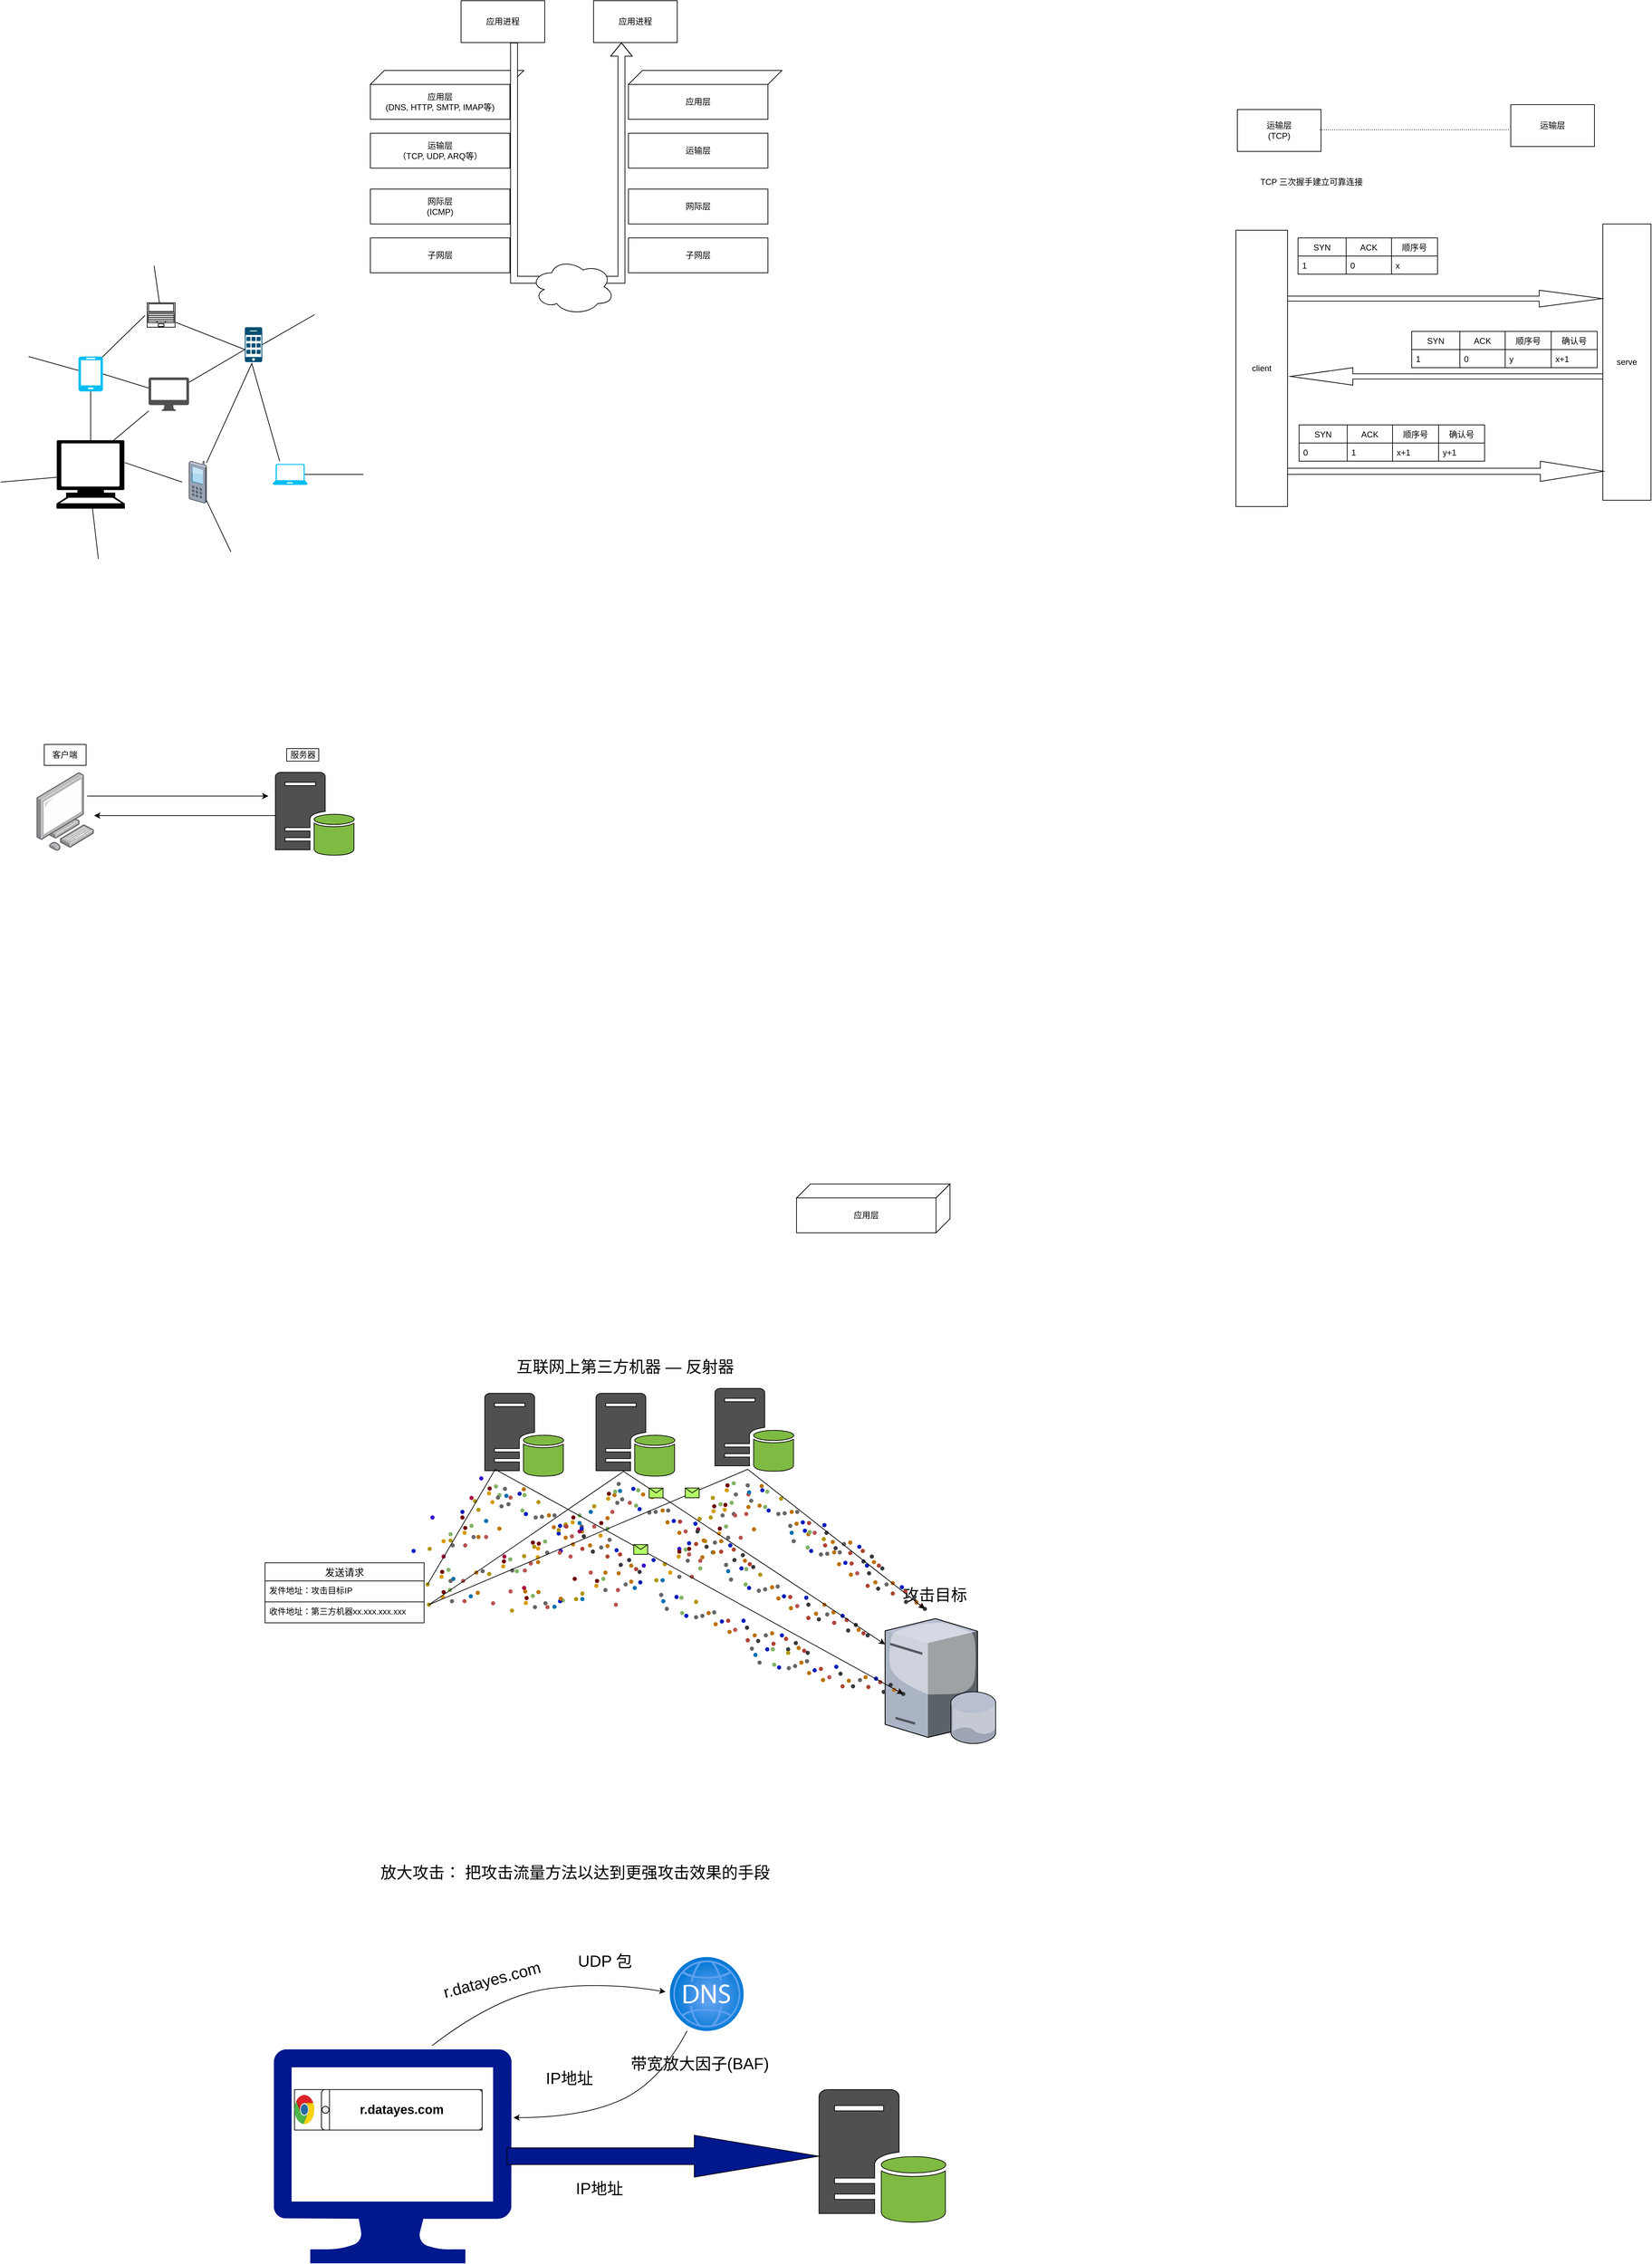 <mxfile version="15.6.6" type="github">
  <diagram id="R2lEEEUBdFMjLlhIrx00" name="Page-1">
    <mxGraphModel dx="1577" dy="982" grid="0" gridSize="10" guides="1" tooltips="1" connect="1" arrows="1" fold="1" page="0" pageScale="1" pageWidth="850" pageHeight="1100" math="0" shadow="0" extFonts="Permanent Marker^https://fonts.googleapis.com/css?family=Permanent+Marker">
      <root>
        <mxCell id="0" />
        <mxCell id="1" parent="0" />
        <mxCell id="j5J3xBHVAEixcrVTz0q9-1" value="应用层&lt;br&gt;(DNS, HTTP, SMTP, IMAP等)" style="rounded=0;whiteSpace=wrap;html=1;fillColor=default;strokeColor=default;fontColor=default;" vertex="1" parent="1">
          <mxGeometry x="560" y="220" width="200" height="50" as="geometry" />
        </mxCell>
        <mxCell id="j5J3xBHVAEixcrVTz0q9-3" value="运输层&lt;br&gt;（TCP, UDP, ARQ等）" style="rounded=0;whiteSpace=wrap;html=1;fillColor=default;strokeColor=default;fontColor=default;" vertex="1" parent="1">
          <mxGeometry x="560" y="290" width="200" height="50" as="geometry" />
        </mxCell>
        <mxCell id="j5J3xBHVAEixcrVTz0q9-5" value="" style="shape=parallelogram;perimeter=parallelogramPerimeter;whiteSpace=wrap;html=1;fixedSize=1;fontColor=default;strokeColor=default;fillColor=default;" vertex="1" parent="1">
          <mxGeometry x="560" y="200" width="220" height="20" as="geometry" />
        </mxCell>
        <mxCell id="j5J3xBHVAEixcrVTz0q9-6" value="网际层&lt;br&gt;(ICMP)" style="rounded=0;whiteSpace=wrap;html=1;fillColor=default;strokeColor=default;fontColor=default;" vertex="1" parent="1">
          <mxGeometry x="560" y="370" width="200" height="50" as="geometry" />
        </mxCell>
        <mxCell id="j5J3xBHVAEixcrVTz0q9-7" value="子网层" style="rounded=0;whiteSpace=wrap;html=1;fillColor=default;strokeColor=default;fontColor=default;" vertex="1" parent="1">
          <mxGeometry x="560" y="440" width="200" height="50" as="geometry" />
        </mxCell>
        <mxCell id="j5J3xBHVAEixcrVTz0q9-8" value="应用层" style="rounded=0;whiteSpace=wrap;html=1;fillColor=default;strokeColor=default;fontColor=default;" vertex="1" parent="1">
          <mxGeometry x="930" y="220" width="200" height="50" as="geometry" />
        </mxCell>
        <mxCell id="j5J3xBHVAEixcrVTz0q9-9" value="运输层" style="rounded=0;whiteSpace=wrap;html=1;fillColor=default;strokeColor=default;fontColor=default;" vertex="1" parent="1">
          <mxGeometry x="930" y="290" width="200" height="50" as="geometry" />
        </mxCell>
        <mxCell id="j5J3xBHVAEixcrVTz0q9-10" value="" style="shape=parallelogram;perimeter=parallelogramPerimeter;whiteSpace=wrap;html=1;fixedSize=1;fontColor=default;strokeColor=default;fillColor=default;" vertex="1" parent="1">
          <mxGeometry x="930" y="200" width="220" height="20" as="geometry" />
        </mxCell>
        <mxCell id="j5J3xBHVAEixcrVTz0q9-11" value="网际层" style="rounded=0;whiteSpace=wrap;html=1;fillColor=default;strokeColor=default;fontColor=default;" vertex="1" parent="1">
          <mxGeometry x="930" y="370" width="200" height="50" as="geometry" />
        </mxCell>
        <mxCell id="j5J3xBHVAEixcrVTz0q9-12" value="子网层" style="rounded=0;whiteSpace=wrap;html=1;fillColor=default;strokeColor=default;fontColor=default;" vertex="1" parent="1">
          <mxGeometry x="930" y="440" width="200" height="50" as="geometry" />
        </mxCell>
        <mxCell id="j5J3xBHVAEixcrVTz0q9-15" value="" style="shape=flexArrow;endArrow=classic;html=1;rounded=0;fontColor=default;strokeColor=default;labelBackgroundColor=default;fillColor=default;" edge="1" parent="1">
          <mxGeometry width="50" height="50" relative="1" as="geometry">
            <mxPoint x="766" y="160" as="sourcePoint" />
            <mxPoint x="920" y="160" as="targetPoint" />
            <Array as="points">
              <mxPoint x="766" y="500" />
              <mxPoint x="920" y="500" />
            </Array>
          </mxGeometry>
        </mxCell>
        <mxCell id="j5J3xBHVAEixcrVTz0q9-16" value="应用进程" style="whiteSpace=wrap;html=1;fontColor=default;strokeColor=default;fillColor=default;" vertex="1" parent="1">
          <mxGeometry x="690" y="100" width="120" height="60" as="geometry" />
        </mxCell>
        <mxCell id="j5J3xBHVAEixcrVTz0q9-17" value="应用进程" style="whiteSpace=wrap;html=1;fontColor=default;strokeColor=default;fillColor=default;" vertex="1" parent="1">
          <mxGeometry x="880" y="100" width="120" height="60" as="geometry" />
        </mxCell>
        <mxCell id="j5J3xBHVAEixcrVTz0q9-19" value="" style="verticalLabelPosition=bottom;html=1;verticalAlign=top;align=center;strokeColor=none;fillColor=#00BEF2;shape=mxgraph.azure.mobile;pointerEvents=1;fontColor=default;" vertex="1" parent="1">
          <mxGeometry x="141.5" y="610" width="35" height="50" as="geometry" />
        </mxCell>
        <mxCell id="j5J3xBHVAEixcrVTz0q9-20" value="" style="sketch=0;pointerEvents=1;shadow=0;dashed=0;html=1;strokeColor=none;fillColor=#505050;labelPosition=center;verticalLabelPosition=bottom;verticalAlign=top;outlineConnect=0;align=center;shape=mxgraph.office.devices.mac_client;fontColor=default;" vertex="1" parent="1">
          <mxGeometry x="242" y="640" width="58" height="48" as="geometry" />
        </mxCell>
        <mxCell id="j5J3xBHVAEixcrVTz0q9-21" value="" style="shape=mxgraph.signs.tech.computer;html=1;pointerEvents=1;fillColor=#000000;strokeColor=none;verticalLabelPosition=bottom;verticalAlign=top;align=center;fontColor=default;" vertex="1" parent="1">
          <mxGeometry x="110" y="730" width="98" height="98" as="geometry" />
        </mxCell>
        <mxCell id="j5J3xBHVAEixcrVTz0q9-22" value="" style="verticalLabelPosition=bottom;html=1;verticalAlign=top;align=center;shape=mxgraph.floorplan.laptop;fontColor=default;strokeColor=default;fillColor=default;" vertex="1" parent="1">
          <mxGeometry x="240" y="533" width="40" height="35" as="geometry" />
        </mxCell>
        <mxCell id="j5J3xBHVAEixcrVTz0q9-23" value="" style="sketch=0;points=[[0.015,0.015,0],[0.985,0.015,0],[0.985,0.985,0],[0.015,0.985,0],[0.25,0,0],[0.5,0,0],[0.75,0,0],[1,0.25,0],[1,0.5,0],[1,0.75,0],[0.75,1,0],[0.5,1,0],[0.25,1,0],[0,0.75,0],[0,0.5,0],[0,0.25,0]];verticalLabelPosition=bottom;html=1;verticalAlign=top;aspect=fixed;align=center;pointerEvents=1;shape=mxgraph.cisco19.cell_phone;fillColor=#005073;strokeColor=none;fontColor=default;" vertex="1" parent="1">
          <mxGeometry x="380" y="568" width="25" height="50" as="geometry" />
        </mxCell>
        <mxCell id="j5J3xBHVAEixcrVTz0q9-24" value="" style="verticalLabelPosition=bottom;sketch=0;aspect=fixed;html=1;verticalAlign=top;strokeColor=none;align=center;outlineConnect=0;shape=mxgraph.citrix.cell_phone;fontColor=default;fillColor=default;" vertex="1" parent="1">
          <mxGeometry x="300" y="760" width="25" height="60" as="geometry" />
        </mxCell>
        <mxCell id="j5J3xBHVAEixcrVTz0q9-26" value="" style="verticalLabelPosition=bottom;html=1;verticalAlign=top;align=center;strokeColor=none;fillColor=#00BEF2;shape=mxgraph.azure.laptop;pointerEvents=1;fontColor=default;" vertex="1" parent="1">
          <mxGeometry x="420" y="764" width="50" height="30" as="geometry" />
        </mxCell>
        <mxCell id="j5J3xBHVAEixcrVTz0q9-30" value="" style="endArrow=none;html=1;rounded=0;labelBackgroundColor=default;fontColor=default;strokeColor=default;fillColor=default;exitX=0.837;exitY=0;exitDx=0;exitDy=0;exitPerimeter=0;" edge="1" parent="1" source="j5J3xBHVAEixcrVTz0q9-21" target="j5J3xBHVAEixcrVTz0q9-20">
          <mxGeometry width="50" height="50" relative="1" as="geometry">
            <mxPoint x="250" y="760" as="sourcePoint" />
            <mxPoint x="300" y="710" as="targetPoint" />
          </mxGeometry>
        </mxCell>
        <mxCell id="j5J3xBHVAEixcrVTz0q9-31" value="" style="endArrow=none;html=1;rounded=0;labelBackgroundColor=default;fontColor=default;strokeColor=default;fillColor=default;" edge="1" parent="1" source="j5J3xBHVAEixcrVTz0q9-24">
          <mxGeometry width="50" height="50" relative="1" as="geometry">
            <mxPoint x="370" y="720" as="sourcePoint" />
            <mxPoint x="430" y="760" as="targetPoint" />
            <Array as="points">
              <mxPoint x="390" y="620" />
            </Array>
          </mxGeometry>
        </mxCell>
        <mxCell id="j5J3xBHVAEixcrVTz0q9-33" value="" style="endArrow=none;html=1;rounded=0;labelBackgroundColor=default;fontColor=default;strokeColor=default;fillColor=default;exitX=1.025;exitY=0.8;exitDx=0;exitDy=0;exitPerimeter=0;" edge="1" parent="1" source="j5J3xBHVAEixcrVTz0q9-22" target="j5J3xBHVAEixcrVTz0q9-20">
          <mxGeometry width="50" height="50" relative="1" as="geometry">
            <mxPoint x="450" y="770" as="sourcePoint" />
            <mxPoint x="500" y="720" as="targetPoint" />
            <Array as="points">
              <mxPoint x="380" y="600" />
            </Array>
          </mxGeometry>
        </mxCell>
        <mxCell id="j5J3xBHVAEixcrVTz0q9-34" value="" style="endArrow=none;html=1;rounded=0;labelBackgroundColor=default;fontColor=default;strokeColor=default;fillColor=default;entryX=-0.075;entryY=0.514;entryDx=0;entryDy=0;entryPerimeter=0;exitX=0.97;exitY=0.02;exitDx=0;exitDy=0;exitPerimeter=0;" edge="1" parent="1" source="j5J3xBHVAEixcrVTz0q9-19" target="j5J3xBHVAEixcrVTz0q9-22">
          <mxGeometry width="50" height="50" relative="1" as="geometry">
            <mxPoint x="450" y="770" as="sourcePoint" />
            <mxPoint x="500" y="720" as="targetPoint" />
          </mxGeometry>
        </mxCell>
        <mxCell id="j5J3xBHVAEixcrVTz0q9-35" value="" style="endArrow=none;html=1;rounded=0;labelBackgroundColor=default;fontColor=default;strokeColor=default;fillColor=default;entryX=1;entryY=0.5;entryDx=0;entryDy=0;entryPerimeter=0;" edge="1" parent="1" source="j5J3xBHVAEixcrVTz0q9-20" target="j5J3xBHVAEixcrVTz0q9-19">
          <mxGeometry width="50" height="50" relative="1" as="geometry">
            <mxPoint x="450" y="770" as="sourcePoint" />
            <mxPoint x="500" y="720" as="targetPoint" />
          </mxGeometry>
        </mxCell>
        <mxCell id="j5J3xBHVAEixcrVTz0q9-36" value="" style="endArrow=none;html=1;rounded=0;labelBackgroundColor=default;fontColor=default;strokeColor=default;fillColor=default;exitX=0.92;exitY=0.5;exitDx=0;exitDy=0;exitPerimeter=0;" edge="1" parent="1" source="j5J3xBHVAEixcrVTz0q9-26">
          <mxGeometry width="50" height="50" relative="1" as="geometry">
            <mxPoint x="450" y="770" as="sourcePoint" />
            <mxPoint x="550" y="779" as="targetPoint" />
          </mxGeometry>
        </mxCell>
        <mxCell id="j5J3xBHVAEixcrVTz0q9-37" value="" style="endArrow=none;html=1;rounded=0;labelBackgroundColor=default;fontColor=default;strokeColor=default;fillColor=default;" edge="1" parent="1">
          <mxGeometry width="50" height="50" relative="1" as="geometry">
            <mxPoint x="70" y="610" as="sourcePoint" />
            <mxPoint x="141.5" y="630" as="targetPoint" />
          </mxGeometry>
        </mxCell>
        <mxCell id="j5J3xBHVAEixcrVTz0q9-38" value="" style="endArrow=none;html=1;rounded=0;labelBackgroundColor=default;fontColor=default;strokeColor=default;fillColor=default;entryX=1;entryY=0.5;entryDx=0;entryDy=0;entryPerimeter=0;" edge="1" parent="1" target="j5J3xBHVAEixcrVTz0q9-23">
          <mxGeometry width="50" height="50" relative="1" as="geometry">
            <mxPoint x="480" y="550" as="sourcePoint" />
            <mxPoint x="500" y="720" as="targetPoint" />
          </mxGeometry>
        </mxCell>
        <mxCell id="j5J3xBHVAEixcrVTz0q9-39" value="" style="endArrow=none;html=1;rounded=0;labelBackgroundColor=default;fontColor=default;strokeColor=default;fillColor=default;" edge="1" parent="1" target="j5J3xBHVAEixcrVTz0q9-21">
          <mxGeometry width="50" height="50" relative="1" as="geometry">
            <mxPoint x="30" y="790" as="sourcePoint" />
            <mxPoint x="500" y="720" as="targetPoint" />
          </mxGeometry>
        </mxCell>
        <mxCell id="j5J3xBHVAEixcrVTz0q9-40" value="" style="endArrow=none;html=1;rounded=0;labelBackgroundColor=default;fontColor=default;strokeColor=default;fillColor=default;entryX=1;entryY=0.327;entryDx=0;entryDy=0;entryPerimeter=0;" edge="1" parent="1" target="j5J3xBHVAEixcrVTz0q9-21">
          <mxGeometry width="50" height="50" relative="1" as="geometry">
            <mxPoint x="290" y="790" as="sourcePoint" />
            <mxPoint x="500" y="720" as="targetPoint" />
          </mxGeometry>
        </mxCell>
        <mxCell id="j5J3xBHVAEixcrVTz0q9-41" value="" style="endArrow=none;html=1;rounded=0;labelBackgroundColor=default;fontColor=default;strokeColor=default;fillColor=default;" edge="1" parent="1" target="j5J3xBHVAEixcrVTz0q9-24">
          <mxGeometry width="50" height="50" relative="1" as="geometry">
            <mxPoint x="360" y="890" as="sourcePoint" />
            <mxPoint x="500" y="720" as="targetPoint" />
          </mxGeometry>
        </mxCell>
        <mxCell id="j5J3xBHVAEixcrVTz0q9-42" value="" style="endArrow=none;html=1;rounded=0;labelBackgroundColor=default;fontColor=default;strokeColor=default;fillColor=default;entryX=0.52;entryY=0.939;entryDx=0;entryDy=0;entryPerimeter=0;" edge="1" parent="1" target="j5J3xBHVAEixcrVTz0q9-21">
          <mxGeometry width="50" height="50" relative="1" as="geometry">
            <mxPoint x="170" y="900" as="sourcePoint" />
            <mxPoint x="335" y="826.316" as="targetPoint" />
          </mxGeometry>
        </mxCell>
        <mxCell id="j5J3xBHVAEixcrVTz0q9-43" value="" style="endArrow=none;html=1;rounded=0;labelBackgroundColor=default;fontColor=default;strokeColor=default;fillColor=default;" edge="1" parent="1" target="j5J3xBHVAEixcrVTz0q9-22">
          <mxGeometry width="50" height="50" relative="1" as="geometry">
            <mxPoint x="250" y="480" as="sourcePoint" />
            <mxPoint x="170.96" y="832.022" as="targetPoint" />
          </mxGeometry>
        </mxCell>
        <mxCell id="j5J3xBHVAEixcrVTz0q9-44" value="" style="endArrow=none;html=1;rounded=0;labelBackgroundColor=default;fontColor=default;strokeColor=default;fillColor=default;exitX=0.5;exitY=1;exitDx=0;exitDy=0;exitPerimeter=0;" edge="1" parent="1" source="j5J3xBHVAEixcrVTz0q9-19" target="j5J3xBHVAEixcrVTz0q9-21">
          <mxGeometry width="50" height="50" relative="1" as="geometry">
            <mxPoint x="260" y="490" as="sourcePoint" />
            <mxPoint x="267.518" y="543" as="targetPoint" />
          </mxGeometry>
        </mxCell>
        <mxCell id="j5J3xBHVAEixcrVTz0q9-45" value="" style="ellipse;shape=cloud;whiteSpace=wrap;html=1;labelBackgroundColor=default;fontColor=default;strokeColor=default;fillColor=default;" vertex="1" parent="1">
          <mxGeometry x="790" y="470" width="120" height="80" as="geometry" />
        </mxCell>
        <mxCell id="j5J3xBHVAEixcrVTz0q9-54" style="edgeStyle=orthogonalEdgeStyle;rounded=0;orthogonalLoop=1;jettySize=auto;html=1;labelBackgroundColor=default;fontColor=default;strokeColor=default;fillColor=default;" edge="1" parent="1">
          <mxGeometry relative="1" as="geometry">
            <mxPoint x="413.85" y="1240" as="targetPoint" />
            <mxPoint x="153.85" y="1240" as="sourcePoint" />
          </mxGeometry>
        </mxCell>
        <mxCell id="j5J3xBHVAEixcrVTz0q9-51" value="" style="points=[];aspect=fixed;html=1;align=center;shadow=0;dashed=0;image;image=img/lib/allied_telesis/computer_and_terminals/Personal_Computer.svg;labelBackgroundColor=default;fontColor=default;strokeColor=default;fillColor=default;flipV=1;direction=west;" vertex="1" parent="1">
          <mxGeometry x="81" y="1206" width="82.85" height="112.28" as="geometry" />
        </mxCell>
        <mxCell id="j5J3xBHVAEixcrVTz0q9-55" style="edgeStyle=orthogonalEdgeStyle;rounded=0;orthogonalLoop=1;jettySize=auto;html=1;entryX=0;entryY=0.552;entryDx=0;entryDy=0;entryPerimeter=0;labelBackgroundColor=default;fontColor=default;strokeColor=default;fillColor=default;" edge="1" parent="1" source="j5J3xBHVAEixcrVTz0q9-53" target="j5J3xBHVAEixcrVTz0q9-51">
          <mxGeometry relative="1" as="geometry">
            <Array as="points">
              <mxPoint x="323.85" y="1268" />
              <mxPoint x="323.85" y="1268" />
            </Array>
          </mxGeometry>
        </mxCell>
        <mxCell id="j5J3xBHVAEixcrVTz0q9-53" value="" style="sketch=0;shadow=0;dashed=0;html=1;strokeColor=default;fillColor=#505050;labelPosition=center;verticalLabelPosition=bottom;verticalAlign=top;outlineConnect=0;align=center;shape=mxgraph.office.databases.database_server_green;labelBackgroundColor=default;fontColor=default;" vertex="1" parent="1">
          <mxGeometry x="423.85" y="1206" width="113" height="120" as="geometry" />
        </mxCell>
        <mxCell id="j5J3xBHVAEixcrVTz0q9-58" value="客户端" style="text;html=1;strokeColor=default;fillColor=none;align=center;verticalAlign=middle;whiteSpace=wrap;rounded=0;labelBackgroundColor=default;fontColor=default;" vertex="1" parent="1">
          <mxGeometry x="92.42" y="1166" width="60" height="30" as="geometry" />
        </mxCell>
        <mxCell id="j5J3xBHVAEixcrVTz0q9-59" value="服务器" style="text;html=1;align=center;verticalAlign=middle;resizable=0;points=[];autosize=1;strokeColor=default;fillColor=none;fontColor=default;labelBackgroundColor=default;" vertex="1" parent="1">
          <mxGeometry x="440" y="1172" width="46" height="18" as="geometry" />
        </mxCell>
        <mxCell id="j5J3xBHVAEixcrVTz0q9-60" value="运输层&lt;br&gt;(TCP)" style="rounded=0;whiteSpace=wrap;html=1;labelBackgroundColor=default;fontColor=default;strokeColor=default;fillColor=default;" vertex="1" parent="1">
          <mxGeometry x="1803" y="256" width="120" height="60" as="geometry" />
        </mxCell>
        <mxCell id="j5J3xBHVAEixcrVTz0q9-61" value="运输层&lt;br&gt;" style="rounded=0;whiteSpace=wrap;html=1;labelBackgroundColor=default;fontColor=default;strokeColor=default;fillColor=default;" vertex="1" parent="1">
          <mxGeometry x="2195" y="249" width="120" height="60" as="geometry" />
        </mxCell>
        <mxCell id="j5J3xBHVAEixcrVTz0q9-62" value="" style="endArrow=none;html=1;rounded=0;dashed=1;dashPattern=1 2;labelBackgroundColor=default;fontColor=default;strokeColor=default;fillColor=default;" edge="1" parent="1">
          <mxGeometry relative="1" as="geometry">
            <mxPoint x="1921" y="285" as="sourcePoint" />
            <mxPoint x="2193" y="285" as="targetPoint" />
          </mxGeometry>
        </mxCell>
        <mxCell id="j5J3xBHVAEixcrVTz0q9-64" value="SYN" style="swimlane;fontStyle=0;childLayout=stackLayout;horizontal=1;startSize=26;fillColor=none;horizontalStack=0;resizeParent=1;resizeParentMax=0;resizeLast=0;collapsible=1;marginBottom=0;labelBackgroundColor=default;fontColor=default;strokeColor=default;" vertex="1" parent="1">
          <mxGeometry x="1890" y="440" width="69" height="52" as="geometry">
            <mxRectangle x="1312" y="298" width="52" height="26" as="alternateBounds" />
          </mxGeometry>
        </mxCell>
        <mxCell id="j5J3xBHVAEixcrVTz0q9-65" value="1" style="text;strokeColor=default;fillColor=none;align=left;verticalAlign=top;spacingLeft=4;spacingRight=4;overflow=hidden;rotatable=0;points=[[0,0.5],[1,0.5]];portConstraint=eastwest;labelBackgroundColor=default;fontColor=default;" vertex="1" parent="j5J3xBHVAEixcrVTz0q9-64">
          <mxGeometry y="26" width="69" height="26" as="geometry" />
        </mxCell>
        <mxCell id="j5J3xBHVAEixcrVTz0q9-77" value="SYN" style="swimlane;fontStyle=0;childLayout=stackLayout;horizontal=1;startSize=26;fillColor=none;horizontalStack=0;resizeParent=1;resizeParentMax=0;resizeLast=0;collapsible=1;marginBottom=0;labelBackgroundColor=default;fontColor=default;strokeColor=default;" vertex="1" parent="1">
          <mxGeometry x="2053" y="574" width="69" height="52" as="geometry">
            <mxRectangle x="1312" y="298" width="52" height="26" as="alternateBounds" />
          </mxGeometry>
        </mxCell>
        <mxCell id="j5J3xBHVAEixcrVTz0q9-78" value="1" style="text;strokeColor=default;fillColor=none;align=left;verticalAlign=top;spacingLeft=4;spacingRight=4;overflow=hidden;rotatable=0;points=[[0,0.5],[1,0.5]];portConstraint=eastwest;labelBackgroundColor=default;fontColor=default;" vertex="1" parent="j5J3xBHVAEixcrVTz0q9-77">
          <mxGeometry y="26" width="69" height="26" as="geometry" />
        </mxCell>
        <mxCell id="j5J3xBHVAEixcrVTz0q9-68" value="ACK" style="swimlane;fontStyle=0;childLayout=stackLayout;horizontal=1;startSize=26;fillColor=none;horizontalStack=0;resizeParent=1;resizeParentMax=0;resizeLast=0;collapsible=1;marginBottom=0;labelBackgroundColor=default;fontColor=default;strokeColor=default;" vertex="1" parent="1">
          <mxGeometry x="1959" y="440" width="65" height="52" as="geometry" />
        </mxCell>
        <mxCell id="j5J3xBHVAEixcrVTz0q9-71" value="0" style="text;strokeColor=default;fillColor=none;align=left;verticalAlign=top;spacingLeft=4;spacingRight=4;overflow=hidden;rotatable=0;points=[[0,0.5],[1,0.5]];portConstraint=eastwest;labelBackgroundColor=default;fontColor=default;" vertex="1" parent="j5J3xBHVAEixcrVTz0q9-68">
          <mxGeometry y="26" width="65" height="26" as="geometry" />
        </mxCell>
        <mxCell id="j5J3xBHVAEixcrVTz0q9-79" value="ACK" style="swimlane;fontStyle=0;childLayout=stackLayout;horizontal=1;startSize=26;fillColor=none;horizontalStack=0;resizeParent=1;resizeParentMax=0;resizeLast=0;collapsible=1;marginBottom=0;labelBackgroundColor=default;fontColor=default;strokeColor=default;" vertex="1" parent="1">
          <mxGeometry x="2122" y="574" width="65" height="52" as="geometry" />
        </mxCell>
        <mxCell id="j5J3xBHVAEixcrVTz0q9-80" value="0" style="text;strokeColor=default;fillColor=none;align=left;verticalAlign=top;spacingLeft=4;spacingRight=4;overflow=hidden;rotatable=0;points=[[0,0.5],[1,0.5]];portConstraint=eastwest;labelBackgroundColor=default;fontColor=default;" vertex="1" parent="j5J3xBHVAEixcrVTz0q9-79">
          <mxGeometry y="26" width="65" height="26" as="geometry" />
        </mxCell>
        <mxCell id="j5J3xBHVAEixcrVTz0q9-73" value="顺序号" style="swimlane;fontStyle=0;childLayout=stackLayout;horizontal=1;startSize=26;fillColor=none;horizontalStack=0;resizeParent=1;resizeParentMax=0;resizeLast=0;collapsible=1;marginBottom=0;labelBackgroundColor=default;fontColor=default;strokeColor=default;" vertex="1" parent="1">
          <mxGeometry x="2024" y="440" width="66" height="52" as="geometry" />
        </mxCell>
        <mxCell id="j5J3xBHVAEixcrVTz0q9-74" value="x" style="text;strokeColor=default;fillColor=none;align=left;verticalAlign=top;spacingLeft=4;spacingRight=4;overflow=hidden;rotatable=0;points=[[0,0.5],[1,0.5]];portConstraint=eastwest;labelBackgroundColor=default;fontColor=default;" vertex="1" parent="j5J3xBHVAEixcrVTz0q9-73">
          <mxGeometry y="26" width="66" height="26" as="geometry" />
        </mxCell>
        <mxCell id="j5J3xBHVAEixcrVTz0q9-81" value="顺序号" style="swimlane;fontStyle=0;childLayout=stackLayout;horizontal=1;startSize=26;fillColor=none;horizontalStack=0;resizeParent=1;resizeParentMax=0;resizeLast=0;collapsible=1;marginBottom=0;labelBackgroundColor=default;fontColor=default;strokeColor=default;" vertex="1" parent="1">
          <mxGeometry x="2187" y="574" width="66" height="52" as="geometry" />
        </mxCell>
        <mxCell id="j5J3xBHVAEixcrVTz0q9-82" value="y" style="text;strokeColor=default;fillColor=none;align=left;verticalAlign=top;spacingLeft=4;spacingRight=4;overflow=hidden;rotatable=0;points=[[0,0.5],[1,0.5]];portConstraint=eastwest;labelBackgroundColor=default;fontColor=default;" vertex="1" parent="j5J3xBHVAEixcrVTz0q9-81">
          <mxGeometry y="26" width="66" height="26" as="geometry" />
        </mxCell>
        <mxCell id="j5J3xBHVAEixcrVTz0q9-83" value="client" style="whiteSpace=wrap;html=1;labelBackgroundColor=default;fontColor=default;strokeColor=default;fillColor=default;" vertex="1" parent="1">
          <mxGeometry x="1801" y="429" width="74" height="396" as="geometry" />
        </mxCell>
        <mxCell id="j5J3xBHVAEixcrVTz0q9-84" value="serve" style="whiteSpace=wrap;html=1;labelBackgroundColor=default;fontColor=default;strokeColor=default;fillColor=default;" vertex="1" parent="1">
          <mxGeometry x="2327" y="420" width="69" height="396" as="geometry" />
        </mxCell>
        <mxCell id="j5J3xBHVAEixcrVTz0q9-85" value="" style="shape=singleArrow;whiteSpace=wrap;html=1;labelBackgroundColor=default;fontColor=default;strokeColor=default;fillColor=default;" vertex="1" parent="1">
          <mxGeometry x="1875" y="515" width="451" height="24" as="geometry" />
        </mxCell>
        <mxCell id="j5J3xBHVAEixcrVTz0q9-86" value="" style="shape=singleArrow;direction=west;whiteSpace=wrap;html=1;labelBackgroundColor=default;fontColor=default;strokeColor=default;fillColor=default;" vertex="1" parent="1">
          <mxGeometry x="1879" y="626" width="448" height="25" as="geometry" />
        </mxCell>
        <mxCell id="j5J3xBHVAEixcrVTz0q9-87" value="确认号" style="swimlane;fontStyle=0;childLayout=stackLayout;horizontal=1;startSize=26;fillColor=none;horizontalStack=0;resizeParent=1;resizeParentMax=0;resizeLast=0;collapsible=1;marginBottom=0;labelBackgroundColor=default;fontColor=default;strokeColor=default;" vertex="1" parent="1">
          <mxGeometry x="2253" y="574" width="66" height="52" as="geometry" />
        </mxCell>
        <mxCell id="j5J3xBHVAEixcrVTz0q9-88" value="x+1" style="text;strokeColor=default;fillColor=none;align=left;verticalAlign=top;spacingLeft=4;spacingRight=4;overflow=hidden;rotatable=0;points=[[0,0.5],[1,0.5]];portConstraint=eastwest;labelBackgroundColor=default;fontColor=default;" vertex="1" parent="j5J3xBHVAEixcrVTz0q9-87">
          <mxGeometry y="26" width="66" height="26" as="geometry" />
        </mxCell>
        <mxCell id="j5J3xBHVAEixcrVTz0q9-89" value="" style="shape=singleArrow;whiteSpace=wrap;html=1;labelBackgroundColor=default;fontColor=default;strokeColor=default;fillColor=default;" vertex="1" parent="1">
          <mxGeometry x="1875" y="760" width="453" height="29" as="geometry" />
        </mxCell>
        <mxCell id="j5J3xBHVAEixcrVTz0q9-90" value="SYN" style="swimlane;fontStyle=0;childLayout=stackLayout;horizontal=1;startSize=26;fillColor=none;horizontalStack=0;resizeParent=1;resizeParentMax=0;resizeLast=0;collapsible=1;marginBottom=0;labelBackgroundColor=default;fontColor=default;strokeColor=default;" vertex="1" parent="1">
          <mxGeometry x="1891.5" y="708" width="69" height="52" as="geometry">
            <mxRectangle x="1312" y="298" width="52" height="26" as="alternateBounds" />
          </mxGeometry>
        </mxCell>
        <mxCell id="j5J3xBHVAEixcrVTz0q9-91" value="0" style="text;strokeColor=default;fillColor=none;align=left;verticalAlign=top;spacingLeft=4;spacingRight=4;overflow=hidden;rotatable=0;points=[[0,0.5],[1,0.5]];portConstraint=eastwest;labelBackgroundColor=default;fontColor=default;" vertex="1" parent="j5J3xBHVAEixcrVTz0q9-90">
          <mxGeometry y="26" width="69" height="26" as="geometry" />
        </mxCell>
        <mxCell id="j5J3xBHVAEixcrVTz0q9-92" value="ACK" style="swimlane;fontStyle=0;childLayout=stackLayout;horizontal=1;startSize=26;fillColor=none;horizontalStack=0;resizeParent=1;resizeParentMax=0;resizeLast=0;collapsible=1;marginBottom=0;labelBackgroundColor=default;fontColor=default;strokeColor=default;" vertex="1" parent="1">
          <mxGeometry x="1960.5" y="708" width="65" height="52" as="geometry" />
        </mxCell>
        <mxCell id="j5J3xBHVAEixcrVTz0q9-93" value="1" style="text;strokeColor=default;fillColor=none;align=left;verticalAlign=top;spacingLeft=4;spacingRight=4;overflow=hidden;rotatable=0;points=[[0,0.5],[1,0.5]];portConstraint=eastwest;labelBackgroundColor=default;fontColor=default;" vertex="1" parent="j5J3xBHVAEixcrVTz0q9-92">
          <mxGeometry y="26" width="65" height="26" as="geometry" />
        </mxCell>
        <mxCell id="j5J3xBHVAEixcrVTz0q9-94" value="顺序号" style="swimlane;fontStyle=0;childLayout=stackLayout;horizontal=1;startSize=26;fillColor=none;horizontalStack=0;resizeParent=1;resizeParentMax=0;resizeLast=0;collapsible=1;marginBottom=0;labelBackgroundColor=default;fontColor=default;strokeColor=default;" vertex="1" parent="1">
          <mxGeometry x="2025.5" y="708" width="66" height="52" as="geometry" />
        </mxCell>
        <mxCell id="j5J3xBHVAEixcrVTz0q9-95" value="x+1" style="text;strokeColor=default;fillColor=none;align=left;verticalAlign=top;spacingLeft=4;spacingRight=4;overflow=hidden;rotatable=0;points=[[0,0.5],[1,0.5]];portConstraint=eastwest;labelBackgroundColor=default;fontColor=default;" vertex="1" parent="j5J3xBHVAEixcrVTz0q9-94">
          <mxGeometry y="26" width="66" height="26" as="geometry" />
        </mxCell>
        <mxCell id="j5J3xBHVAEixcrVTz0q9-96" value="确认号" style="swimlane;fontStyle=0;childLayout=stackLayout;horizontal=1;startSize=26;fillColor=none;horizontalStack=0;resizeParent=1;resizeParentMax=0;resizeLast=0;collapsible=1;marginBottom=0;labelBackgroundColor=default;fontColor=default;strokeColor=default;" vertex="1" parent="1">
          <mxGeometry x="2091.5" y="708" width="66" height="52" as="geometry" />
        </mxCell>
        <mxCell id="j5J3xBHVAEixcrVTz0q9-97" value="y+1" style="text;strokeColor=default;fillColor=none;align=left;verticalAlign=top;spacingLeft=4;spacingRight=4;overflow=hidden;rotatable=0;points=[[0,0.5],[1,0.5]];portConstraint=eastwest;labelBackgroundColor=default;fontColor=default;" vertex="1" parent="j5J3xBHVAEixcrVTz0q9-96">
          <mxGeometry y="26" width="66" height="26" as="geometry" />
        </mxCell>
        <mxCell id="j5J3xBHVAEixcrVTz0q9-99" value="TCP 三次握手建立可靠连接" style="text;html=1;align=center;verticalAlign=middle;resizable=0;points=[];autosize=1;strokeColor=none;fillColor=none;fontColor=default;" vertex="1" parent="1">
          <mxGeometry x="1830" y="351" width="157" height="18" as="geometry" />
        </mxCell>
        <mxCell id="j5J3xBHVAEixcrVTz0q9-124" value="" style="sketch=0;shadow=0;dashed=0;html=1;strokeColor=default;fillColor=#505050;labelPosition=center;verticalLabelPosition=bottom;verticalAlign=top;outlineConnect=0;align=center;shape=mxgraph.office.databases.database_server_green;labelBackgroundColor=default;fontColor=default;" vertex="1" parent="1">
          <mxGeometry x="724.0" y="2096" width="113" height="120" as="geometry" />
        </mxCell>
        <mxCell id="j5J3xBHVAEixcrVTz0q9-125" value="" style="sketch=0;shadow=0;dashed=0;html=1;strokeColor=default;fillColor=#505050;labelPosition=center;verticalLabelPosition=bottom;verticalAlign=top;outlineConnect=0;align=center;shape=mxgraph.office.databases.database_server_green;labelBackgroundColor=default;fontColor=default;" vertex="1" parent="1">
          <mxGeometry x="883.5" y="2096" width="113" height="120" as="geometry" />
        </mxCell>
        <mxCell id="j5J3xBHVAEixcrVTz0q9-126" value="" style="sketch=0;shadow=0;dashed=0;html=1;strokeColor=default;fillColor=#505050;labelPosition=center;verticalLabelPosition=bottom;verticalAlign=top;outlineConnect=0;align=center;shape=mxgraph.office.databases.database_server_green;labelBackgroundColor=default;fontColor=default;" vertex="1" parent="1">
          <mxGeometry x="1054" y="2089" width="113" height="120" as="geometry" />
        </mxCell>
        <mxCell id="j5J3xBHVAEixcrVTz0q9-131" value="发送请求" style="swimlane;fontStyle=0;childLayout=stackLayout;horizontal=1;startSize=26;horizontalStack=0;resizeParent=1;resizeParentMax=0;resizeLast=0;collapsible=1;marginBottom=0;align=center;fontSize=14;labelBackgroundColor=default;fontColor=default;strokeColor=default;fillColor=default;" vertex="1" parent="1">
          <mxGeometry x="409" y="2339" width="228" height="86" as="geometry" />
        </mxCell>
        <mxCell id="j5J3xBHVAEixcrVTz0q9-132" value="发件地址：攻击目标IP" style="text;strokeColor=default;fillColor=default;spacingLeft=4;spacingRight=4;overflow=hidden;rotatable=0;points=[[0,0.5],[1,0.5]];portConstraint=eastwest;fontSize=12;labelBackgroundColor=default;fontColor=default;" vertex="1" parent="j5J3xBHVAEixcrVTz0q9-131">
          <mxGeometry y="26" width="228" height="30" as="geometry" />
        </mxCell>
        <mxCell id="j5J3xBHVAEixcrVTz0q9-133" value="收件地址：第三方机器xx.xxx.xxx.xxx" style="text;strokeColor=default;fillColor=default;spacingLeft=4;spacingRight=4;overflow=hidden;rotatable=0;points=[[0,0.5],[1,0.5]];portConstraint=eastwest;fontSize=12;labelBackgroundColor=default;fontColor=default;" vertex="1" parent="j5J3xBHVAEixcrVTz0q9-131">
          <mxGeometry y="56" width="228" height="30" as="geometry" />
        </mxCell>
        <mxCell id="j5J3xBHVAEixcrVTz0q9-136" value="" style="shape=waypoint;sketch=0;fillStyle=solid;size=6;pointerEvents=1;points=[];fillColor=#6a00ff;resizable=0;rotatable=0;perimeter=centerPerimeter;snapToPoint=1;labelBackgroundColor=default;fontSize=23;fontColor=#ffffff;strokeColor=#3700CC;" vertex="1" parent="1">
          <mxGeometry x="629" y="2254" width="40" height="40" as="geometry" />
        </mxCell>
        <mxCell id="j5J3xBHVAEixcrVTz0q9-137" value="" style="shape=waypoint;sketch=0;fillStyle=solid;size=6;pointerEvents=1;points=[];fillColor=#0050ef;resizable=0;rotatable=0;perimeter=centerPerimeter;snapToPoint=1;labelBackgroundColor=default;fontSize=23;fontColor=#ffffff;strokeColor=#001DBC;" vertex="1" parent="1">
          <mxGeometry x="602" y="2302" width="40" height="40" as="geometry" />
        </mxCell>
        <mxCell id="j5J3xBHVAEixcrVTz0q9-138" value="" style="shape=waypoint;sketch=0;fillStyle=solid;size=6;pointerEvents=1;points=[];fillColor=#f5f5f5;resizable=0;rotatable=0;perimeter=centerPerimeter;snapToPoint=1;labelBackgroundColor=default;fontSize=23;fontColor=#333333;strokeColor=#666666;" vertex="1" parent="1">
          <mxGeometry x="658" y="2294" width="40" height="40" as="geometry" />
        </mxCell>
        <mxCell id="j5J3xBHVAEixcrVTz0q9-139" value="" style="shape=waypoint;sketch=0;fillStyle=solid;size=6;pointerEvents=1;points=[];fillColor=#ffe6cc;resizable=0;rotatable=0;perimeter=centerPerimeter;snapToPoint=1;labelBackgroundColor=default;fontSize=23;strokeColor=#d79b00;fontColor=default;" vertex="1" parent="1">
          <mxGeometry x="645" y="2288" width="40" height="40" as="geometry" />
        </mxCell>
        <mxCell id="j5J3xBHVAEixcrVTz0q9-140" value="" style="shape=waypoint;sketch=0;fillStyle=solid;size=6;pointerEvents=1;points=[];fillColor=#d5e8d4;resizable=0;rotatable=0;perimeter=centerPerimeter;snapToPoint=1;labelBackgroundColor=default;fontSize=23;strokeColor=#82b366;fontColor=default;" vertex="1" parent="1">
          <mxGeometry x="655" y="2278" width="40" height="40" as="geometry" />
        </mxCell>
        <mxCell id="j5J3xBHVAEixcrVTz0q9-141" value="" style="shape=waypoint;sketch=0;fillStyle=solid;size=6;pointerEvents=1;points=[];fillColor=#f8cecc;resizable=0;rotatable=0;perimeter=centerPerimeter;snapToPoint=1;labelBackgroundColor=default;fontSize=23;strokeColor=#b85450;fontColor=default;" vertex="1" parent="1">
          <mxGeometry x="676" y="2294" width="40" height="40" as="geometry" />
        </mxCell>
        <mxCell id="j5J3xBHVAEixcrVTz0q9-142" value="" style="shape=waypoint;sketch=0;fillStyle=solid;size=6;pointerEvents=1;points=[];fillColor=#e3c800;resizable=0;rotatable=0;perimeter=centerPerimeter;snapToPoint=1;labelBackgroundColor=default;fontSize=23;fontColor=#000000;strokeColor=#B09500;" vertex="1" parent="1">
          <mxGeometry x="625" y="2299" width="40" height="40" as="geometry" />
        </mxCell>
        <mxCell id="j5J3xBHVAEixcrVTz0q9-143" value="" style="shape=waypoint;sketch=0;fillStyle=solid;size=6;pointerEvents=1;points=[];fillColor=#f0a30a;resizable=0;rotatable=0;perimeter=centerPerimeter;snapToPoint=1;labelBackgroundColor=default;fontSize=23;fontColor=#000000;strokeColor=#BD7000;" vertex="1" parent="1">
          <mxGeometry x="695" y="2282" width="40" height="40" as="geometry" />
        </mxCell>
        <mxCell id="j5J3xBHVAEixcrVTz0q9-144" value="" style="shape=waypoint;sketch=0;fillStyle=solid;size=6;pointerEvents=1;points=[];fillColor=#a20025;resizable=0;rotatable=0;perimeter=centerPerimeter;snapToPoint=1;labelBackgroundColor=default;fontSize=23;fontColor=#ffffff;strokeColor=#6F0000;" vertex="1" parent="1">
          <mxGeometry x="672" y="2254" width="40" height="40" as="geometry" />
        </mxCell>
        <mxCell id="j5J3xBHVAEixcrVTz0q9-145" value="" style="shape=waypoint;sketch=0;fillStyle=solid;size=6;pointerEvents=1;points=[];fillColor=#d80073;resizable=0;rotatable=0;perimeter=centerPerimeter;snapToPoint=1;labelBackgroundColor=default;fontSize=23;fontColor=#ffffff;strokeColor=#A50040;" vertex="1" parent="1">
          <mxGeometry x="645" y="2310" width="40" height="40" as="geometry" />
        </mxCell>
        <mxCell id="j5J3xBHVAEixcrVTz0q9-146" value="" style="shape=waypoint;sketch=0;fillStyle=solid;size=6;pointerEvents=1;points=[];fillColor=#1ba1e2;resizable=0;rotatable=0;perimeter=centerPerimeter;snapToPoint=1;labelBackgroundColor=default;fontSize=23;fontColor=#ffffff;strokeColor=#006EAF;" vertex="1" parent="1">
          <mxGeometry x="856" y="2246" width="40" height="40" as="geometry" />
        </mxCell>
        <mxCell id="j5J3xBHVAEixcrVTz0q9-147" value="" style="shape=waypoint;sketch=0;fillStyle=solid;size=6;pointerEvents=1;points=[];fillColor=#6a00ff;resizable=0;rotatable=0;perimeter=centerPerimeter;snapToPoint=1;labelBackgroundColor=default;fontSize=23;fontColor=#ffffff;strokeColor=#3700CC;" vertex="1" parent="1">
          <mxGeometry x="699" y="2198" width="40" height="40" as="geometry" />
        </mxCell>
        <mxCell id="j5J3xBHVAEixcrVTz0q9-148" value="" style="shape=waypoint;sketch=0;fillStyle=solid;size=6;pointerEvents=1;points=[];fillColor=#0050ef;resizable=0;rotatable=0;perimeter=centerPerimeter;snapToPoint=1;labelBackgroundColor=default;fontSize=23;fontColor=#ffffff;strokeColor=#001DBC;" vertex="1" parent="1">
          <mxGeometry x="672" y="2246" width="40" height="40" as="geometry" />
        </mxCell>
        <mxCell id="j5J3xBHVAEixcrVTz0q9-149" value="" style="shape=waypoint;sketch=0;fillStyle=solid;size=6;pointerEvents=1;points=[];fillColor=#f5f5f5;resizable=0;rotatable=0;perimeter=centerPerimeter;snapToPoint=1;labelBackgroundColor=default;fontSize=23;fontColor=#333333;strokeColor=#666666;" vertex="1" parent="1">
          <mxGeometry x="728" y="2238" width="40" height="40" as="geometry" />
        </mxCell>
        <mxCell id="j5J3xBHVAEixcrVTz0q9-150" value="" style="shape=waypoint;sketch=0;fillStyle=solid;size=6;pointerEvents=1;points=[];fillColor=#ffe6cc;resizable=0;rotatable=0;perimeter=centerPerimeter;snapToPoint=1;labelBackgroundColor=default;fontSize=23;strokeColor=#d79b00;fontColor=default;" vertex="1" parent="1">
          <mxGeometry x="715" y="2232" width="40" height="40" as="geometry" />
        </mxCell>
        <mxCell id="j5J3xBHVAEixcrVTz0q9-151" value="" style="shape=waypoint;sketch=0;fillStyle=solid;size=6;pointerEvents=1;points=[];fillColor=#d5e8d4;resizable=0;rotatable=0;perimeter=centerPerimeter;snapToPoint=1;labelBackgroundColor=default;fontSize=23;strokeColor=#82b366;fontColor=default;" vertex="1" parent="1">
          <mxGeometry x="725" y="2222" width="40" height="40" as="geometry" />
        </mxCell>
        <mxCell id="j5J3xBHVAEixcrVTz0q9-152" value="" style="shape=waypoint;sketch=0;fillStyle=solid;size=6;pointerEvents=1;points=[];fillColor=#f8cecc;resizable=0;rotatable=0;perimeter=centerPerimeter;snapToPoint=1;labelBackgroundColor=default;fontSize=23;strokeColor=#b85450;fontColor=default;" vertex="1" parent="1">
          <mxGeometry x="827" y="2310" width="40" height="40" as="geometry" />
        </mxCell>
        <mxCell id="j5J3xBHVAEixcrVTz0q9-153" value="" style="shape=waypoint;sketch=0;fillStyle=solid;size=6;pointerEvents=1;points=[];fillColor=#e3c800;resizable=0;rotatable=0;perimeter=centerPerimeter;snapToPoint=1;labelBackgroundColor=default;fontSize=23;fontColor=#000000;strokeColor=#B09500;" vertex="1" parent="1">
          <mxGeometry x="695" y="2243" width="40" height="40" as="geometry" />
        </mxCell>
        <mxCell id="j5J3xBHVAEixcrVTz0q9-154" value="" style="shape=waypoint;sketch=0;fillStyle=solid;size=6;pointerEvents=1;points=[];fillColor=#f0a30a;resizable=0;rotatable=0;perimeter=centerPerimeter;snapToPoint=1;labelBackgroundColor=default;fontSize=23;fontColor=#000000;strokeColor=#BD7000;" vertex="1" parent="1">
          <mxGeometry x="1191" y="2379" width="40" height="40" as="geometry" />
        </mxCell>
        <mxCell id="j5J3xBHVAEixcrVTz0q9-155" value="" style="shape=waypoint;sketch=0;fillStyle=solid;size=6;pointerEvents=1;points=[];fillColor=#a20025;resizable=0;rotatable=0;perimeter=centerPerimeter;snapToPoint=1;labelBackgroundColor=default;fontSize=23;fontColor=#ffffff;strokeColor=#6F0000;" vertex="1" parent="1">
          <mxGeometry x="871" y="2262" width="40" height="40" as="geometry" />
        </mxCell>
        <mxCell id="j5J3xBHVAEixcrVTz0q9-156" value="" style="shape=waypoint;sketch=0;fillStyle=solid;size=6;pointerEvents=1;points=[];fillColor=#d80073;resizable=0;rotatable=0;perimeter=centerPerimeter;snapToPoint=1;labelBackgroundColor=default;fontSize=23;fontColor=#ffffff;strokeColor=#A50040;" vertex="1" parent="1">
          <mxGeometry x="685" y="2226" width="40" height="40" as="geometry" />
        </mxCell>
        <mxCell id="j5J3xBHVAEixcrVTz0q9-157" value="" style="shape=waypoint;sketch=0;fillStyle=solid;size=6;pointerEvents=1;points=[];fillColor=#1ba1e2;resizable=0;rotatable=0;perimeter=centerPerimeter;snapToPoint=1;labelBackgroundColor=default;fontSize=23;fontColor=#ffffff;strokeColor=#006EAF;" vertex="1" parent="1">
          <mxGeometry x="706" y="2259" width="40" height="40" as="geometry" />
        </mxCell>
        <mxCell id="j5J3xBHVAEixcrVTz0q9-158" value="" style="shape=waypoint;sketch=0;fillStyle=solid;size=6;pointerEvents=1;points=[];fillColor=#6a00ff;resizable=0;rotatable=0;perimeter=centerPerimeter;snapToPoint=1;labelBackgroundColor=default;fontSize=23;fontColor=#ffffff;strokeColor=#3700CC;" vertex="1" parent="1">
          <mxGeometry x="813" y="2302" width="40" height="40" as="geometry" />
        </mxCell>
        <mxCell id="j5J3xBHVAEixcrVTz0q9-159" value="" style="shape=waypoint;sketch=0;fillStyle=solid;size=6;pointerEvents=1;points=[];fillColor=#0050ef;resizable=0;rotatable=0;perimeter=centerPerimeter;snapToPoint=1;labelBackgroundColor=default;fontSize=23;fontColor=#ffffff;strokeColor=#001DBC;" vertex="1" parent="1">
          <mxGeometry x="810" y="2277" width="40" height="40" as="geometry" />
        </mxCell>
        <mxCell id="j5J3xBHVAEixcrVTz0q9-160" value="" style="shape=waypoint;sketch=0;fillStyle=solid;size=6;pointerEvents=1;points=[];fillColor=#f5f5f5;resizable=0;rotatable=0;perimeter=centerPerimeter;snapToPoint=1;labelBackgroundColor=default;fontSize=23;fontColor=#333333;strokeColor=#666666;" vertex="1" parent="1">
          <mxGeometry x="701" y="2331" width="40" height="40" as="geometry" />
        </mxCell>
        <mxCell id="j5J3xBHVAEixcrVTz0q9-161" value="" style="shape=waypoint;sketch=0;fillStyle=solid;size=6;pointerEvents=1;points=[];fillColor=#ffe6cc;resizable=0;rotatable=0;perimeter=centerPerimeter;snapToPoint=1;labelBackgroundColor=default;fontSize=23;strokeColor=#d79b00;fontColor=default;" vertex="1" parent="1">
          <mxGeometry x="780" y="2311" width="40" height="40" as="geometry" />
        </mxCell>
        <mxCell id="j5J3xBHVAEixcrVTz0q9-162" value="" style="shape=waypoint;sketch=0;fillStyle=solid;size=6;pointerEvents=1;points=[];fillColor=#d5e8d4;resizable=0;rotatable=0;perimeter=centerPerimeter;snapToPoint=1;labelBackgroundColor=default;fontSize=23;strokeColor=#82b366;fontColor=default;" vertex="1" parent="1">
          <mxGeometry x="750" y="2331" width="40" height="40" as="geometry" />
        </mxCell>
        <mxCell id="j5J3xBHVAEixcrVTz0q9-163" value="" style="shape=waypoint;sketch=0;fillStyle=solid;size=6;pointerEvents=1;points=[];fillColor=#f8cecc;resizable=0;rotatable=0;perimeter=centerPerimeter;snapToPoint=1;labelBackgroundColor=default;fontSize=23;strokeColor=#b85450;fontColor=default;" vertex="1" parent="1">
          <mxGeometry x="770" y="2320" width="40" height="40" as="geometry" />
        </mxCell>
        <mxCell id="j5J3xBHVAEixcrVTz0q9-164" value="" style="shape=waypoint;sketch=0;fillStyle=solid;size=6;pointerEvents=1;points=[];fillColor=#e3c800;resizable=0;rotatable=0;perimeter=centerPerimeter;snapToPoint=1;labelBackgroundColor=default;fontSize=23;fontColor=#000000;strokeColor=#B09500;" vertex="1" parent="1">
          <mxGeometry x="775" y="2296" width="40" height="40" as="geometry" />
        </mxCell>
        <mxCell id="j5J3xBHVAEixcrVTz0q9-165" value="" style="shape=waypoint;sketch=0;fillStyle=solid;size=6;pointerEvents=1;points=[];fillColor=#f0a30a;resizable=0;rotatable=0;perimeter=centerPerimeter;snapToPoint=1;labelBackgroundColor=default;fontSize=23;fontColor=#000000;strokeColor=#BD7000;" vertex="1" parent="1">
          <mxGeometry x="843.5" y="2274" width="40" height="40" as="geometry" />
        </mxCell>
        <mxCell id="j5J3xBHVAEixcrVTz0q9-166" value="" style="shape=waypoint;sketch=0;fillStyle=solid;size=6;pointerEvents=1;points=[];fillColor=#a20025;resizable=0;rotatable=0;perimeter=centerPerimeter;snapToPoint=1;labelBackgroundColor=default;fontSize=23;fontColor=#ffffff;strokeColor=#6F0000;" vertex="1" parent="1">
          <mxGeometry x="773" y="2290" width="40" height="40" as="geometry" />
        </mxCell>
        <mxCell id="j5J3xBHVAEixcrVTz0q9-167" value="" style="shape=waypoint;sketch=0;fillStyle=solid;size=6;pointerEvents=1;points=[];fillColor=#d80073;resizable=0;rotatable=0;perimeter=centerPerimeter;snapToPoint=1;labelBackgroundColor=default;fontSize=23;fontColor=#ffffff;strokeColor=#A50040;" vertex="1" parent="1">
          <mxGeometry x="732" y="2310" width="40" height="40" as="geometry" />
        </mxCell>
        <mxCell id="j5J3xBHVAEixcrVTz0q9-168" value="" style="shape=waypoint;sketch=0;fillStyle=solid;size=6;pointerEvents=1;points=[];fillColor=#1ba1e2;resizable=0;rotatable=0;perimeter=centerPerimeter;snapToPoint=1;labelBackgroundColor=default;fontSize=23;fontColor=#ffffff;strokeColor=#006EAF;" vertex="1" parent="1">
          <mxGeometry x="659" y="2342" width="40" height="40" as="geometry" />
        </mxCell>
        <mxCell id="j5J3xBHVAEixcrVTz0q9-169" value="" style="shape=waypoint;sketch=0;fillStyle=solid;size=6;pointerEvents=1;points=[];fillColor=#0050ef;resizable=0;rotatable=0;perimeter=centerPerimeter;snapToPoint=1;labelBackgroundColor=default;fontSize=23;fontColor=#ffffff;strokeColor=#001DBC;" vertex="1" parent="1">
          <mxGeometry x="820" y="2266" width="40" height="40" as="geometry" />
        </mxCell>
        <mxCell id="j5J3xBHVAEixcrVTz0q9-170" value="" style="shape=waypoint;sketch=0;fillStyle=solid;size=6;pointerEvents=1;points=[];fillColor=#f5f5f5;resizable=0;rotatable=0;perimeter=centerPerimeter;snapToPoint=1;labelBackgroundColor=default;fontSize=23;fontColor=#333333;strokeColor=#666666;" vertex="1" parent="1">
          <mxGeometry x="883" y="2286" width="40" height="40" as="geometry" />
        </mxCell>
        <mxCell id="j5J3xBHVAEixcrVTz0q9-171" value="" style="shape=waypoint;sketch=0;fillStyle=solid;size=6;pointerEvents=1;points=[];fillColor=#ffe6cc;resizable=0;rotatable=0;perimeter=centerPerimeter;snapToPoint=1;labelBackgroundColor=default;fontSize=23;strokeColor=#d79b00;fontColor=default;" vertex="1" parent="1">
          <mxGeometry x="870" y="2280" width="40" height="40" as="geometry" />
        </mxCell>
        <mxCell id="j5J3xBHVAEixcrVTz0q9-172" value="" style="shape=waypoint;sketch=0;fillStyle=solid;size=6;pointerEvents=1;points=[];fillColor=#d5e8d4;resizable=0;rotatable=0;perimeter=centerPerimeter;snapToPoint=1;labelBackgroundColor=default;fontSize=23;strokeColor=#82b366;fontColor=default;" vertex="1" parent="1">
          <mxGeometry x="880" y="2270" width="40" height="40" as="geometry" />
        </mxCell>
        <mxCell id="j5J3xBHVAEixcrVTz0q9-173" value="" style="shape=waypoint;sketch=0;fillStyle=solid;size=6;pointerEvents=1;points=[];fillColor=#f8cecc;resizable=0;rotatable=0;perimeter=centerPerimeter;snapToPoint=1;labelBackgroundColor=default;fontSize=23;strokeColor=#b85450;fontColor=default;" vertex="1" parent="1">
          <mxGeometry x="887" y="2246" width="40" height="40" as="geometry" />
        </mxCell>
        <mxCell id="j5J3xBHVAEixcrVTz0q9-174" value="" style="shape=waypoint;sketch=0;fillStyle=solid;size=6;pointerEvents=1;points=[];fillColor=#e3c800;resizable=0;rotatable=0;perimeter=centerPerimeter;snapToPoint=1;labelBackgroundColor=default;fontSize=23;fontColor=#000000;strokeColor=#B09500;" vertex="1" parent="1">
          <mxGeometry x="820" y="2264" width="40" height="40" as="geometry" />
        </mxCell>
        <mxCell id="j5J3xBHVAEixcrVTz0q9-175" value="" style="shape=waypoint;sketch=0;fillStyle=solid;size=6;pointerEvents=1;points=[];fillColor=#f0a30a;resizable=0;rotatable=0;perimeter=centerPerimeter;snapToPoint=1;labelBackgroundColor=default;fontSize=23;fontColor=#000000;strokeColor=#BD7000;" vertex="1" parent="1">
          <mxGeometry x="890" y="2222" width="40" height="40" as="geometry" />
        </mxCell>
        <mxCell id="j5J3xBHVAEixcrVTz0q9-176" value="" style="shape=waypoint;sketch=0;fillStyle=solid;size=6;pointerEvents=1;points=[];fillColor=#d80073;resizable=0;rotatable=0;perimeter=centerPerimeter;snapToPoint=1;labelBackgroundColor=default;fontSize=23;fontColor=#ffffff;strokeColor=#A50040;" vertex="1" parent="1">
          <mxGeometry x="840" y="2274" width="40" height="40" as="geometry" />
        </mxCell>
        <mxCell id="j5J3xBHVAEixcrVTz0q9-177" value="" style="shape=waypoint;sketch=0;fillStyle=solid;size=6;pointerEvents=1;points=[];fillColor=#1ba1e2;resizable=0;rotatable=0;perimeter=centerPerimeter;snapToPoint=1;labelBackgroundColor=default;fontSize=23;fontColor=#ffffff;strokeColor=#006EAF;" vertex="1" parent="1">
          <mxGeometry x="840" y="2262" width="40" height="40" as="geometry" />
        </mxCell>
        <mxCell id="j5J3xBHVAEixcrVTz0q9-178" value="" style="shape=waypoint;sketch=0;fillStyle=solid;size=6;pointerEvents=1;points=[];fillColor=#1ba1e2;resizable=0;rotatable=0;perimeter=centerPerimeter;snapToPoint=1;labelBackgroundColor=default;fontSize=23;fontColor=#ffffff;strokeColor=#006EAF;" vertex="1" parent="1">
          <mxGeometry x="959" y="2344" width="40" height="40" as="geometry" />
        </mxCell>
        <mxCell id="j5J3xBHVAEixcrVTz0q9-179" value="" style="shape=waypoint;sketch=0;fillStyle=solid;size=6;pointerEvents=1;points=[];fillColor=#f8cecc;resizable=0;rotatable=0;perimeter=centerPerimeter;snapToPoint=1;labelBackgroundColor=default;fontSize=23;strokeColor=#b85450;fontColor=default;" vertex="1" parent="1">
          <mxGeometry x="997" y="2307" width="40" height="40" as="geometry" />
        </mxCell>
        <mxCell id="j5J3xBHVAEixcrVTz0q9-180" value="" style="shape=waypoint;sketch=0;fillStyle=solid;size=6;pointerEvents=1;points=[];fillColor=#a20025;resizable=0;rotatable=0;perimeter=centerPerimeter;snapToPoint=1;labelBackgroundColor=default;fontSize=23;fontColor=#ffffff;strokeColor=#6F0000;" vertex="1" parent="1">
          <mxGeometry x="1041" y="2270" width="40" height="40" as="geometry" />
        </mxCell>
        <mxCell id="j5J3xBHVAEixcrVTz0q9-181" value="" style="shape=waypoint;sketch=0;fillStyle=solid;size=6;pointerEvents=1;points=[];fillColor=#6a00ff;resizable=0;rotatable=0;perimeter=centerPerimeter;snapToPoint=1;labelBackgroundColor=default;fontSize=23;fontColor=default;strokeColor=#3700CC;" vertex="1" parent="1">
          <mxGeometry x="983" y="2299" width="40" height="40" as="geometry" />
        </mxCell>
        <mxCell id="j5J3xBHVAEixcrVTz0q9-182" value="" style="shape=waypoint;sketch=0;fillStyle=solid;size=6;pointerEvents=1;points=[];fillColor=#0050ef;resizable=0;rotatable=0;perimeter=centerPerimeter;snapToPoint=1;labelBackgroundColor=default;fontSize=23;fontColor=#ffffff;strokeColor=#001DBC;" vertex="1" parent="1">
          <mxGeometry x="927" y="2347" width="40" height="40" as="geometry" />
        </mxCell>
        <mxCell id="j5J3xBHVAEixcrVTz0q9-183" value="" style="shape=waypoint;sketch=0;fillStyle=solid;size=6;pointerEvents=1;points=[];fillColor=#f5f5f5;resizable=0;rotatable=0;perimeter=centerPerimeter;snapToPoint=1;labelBackgroundColor=default;fontSize=23;fontColor=default;strokeColor=#666666;" vertex="1" parent="1">
          <mxGeometry x="983" y="2339" width="40" height="40" as="geometry" />
        </mxCell>
        <mxCell id="j5J3xBHVAEixcrVTz0q9-184" value="" style="shape=waypoint;sketch=0;fillStyle=solid;size=6;pointerEvents=1;points=[];fillColor=#ffe6cc;resizable=0;rotatable=0;perimeter=centerPerimeter;snapToPoint=1;labelBackgroundColor=default;fontSize=23;strokeColor=#d79b00;fontColor=default;" vertex="1" parent="1">
          <mxGeometry x="970" y="2333" width="40" height="40" as="geometry" />
        </mxCell>
        <mxCell id="j5J3xBHVAEixcrVTz0q9-185" value="" style="shape=waypoint;sketch=0;fillStyle=solid;size=6;pointerEvents=1;points=[];fillColor=#d5e8d4;resizable=0;rotatable=0;perimeter=centerPerimeter;snapToPoint=1;labelBackgroundColor=default;fontSize=23;strokeColor=#82b366;fontColor=default;" vertex="1" parent="1">
          <mxGeometry x="1013" y="2327" width="40" height="40" as="geometry" />
        </mxCell>
        <mxCell id="j5J3xBHVAEixcrVTz0q9-186" value="" style="shape=waypoint;sketch=0;fillStyle=solid;size=6;pointerEvents=1;points=[];fillColor=#f8cecc;resizable=0;rotatable=0;perimeter=centerPerimeter;snapToPoint=1;labelBackgroundColor=default;fontSize=23;strokeColor=#b85450;fontColor=default;" vertex="1" parent="1">
          <mxGeometry x="1001" y="2339" width="40" height="40" as="geometry" />
        </mxCell>
        <mxCell id="j5J3xBHVAEixcrVTz0q9-187" value="" style="shape=waypoint;sketch=0;fillStyle=solid;size=6;pointerEvents=1;points=[];fillColor=#e3c800;resizable=0;rotatable=0;perimeter=centerPerimeter;snapToPoint=1;labelBackgroundColor=default;fontSize=23;fontColor=#000000;strokeColor=#B09500;" vertex="1" parent="1">
          <mxGeometry x="950" y="2344" width="40" height="40" as="geometry" />
        </mxCell>
        <mxCell id="j5J3xBHVAEixcrVTz0q9-188" value="" style="shape=waypoint;sketch=0;fillStyle=solid;size=6;pointerEvents=1;points=[];fillColor=#f0a30a;resizable=0;rotatable=0;perimeter=centerPerimeter;snapToPoint=1;labelBackgroundColor=default;fontSize=23;fontColor=default;strokeColor=#BD7000;" vertex="1" parent="1">
          <mxGeometry x="1016" y="2311" width="40" height="40" as="geometry" />
        </mxCell>
        <mxCell id="j5J3xBHVAEixcrVTz0q9-189" value="" style="shape=waypoint;sketch=0;fillStyle=solid;size=6;pointerEvents=1;points=[];fillColor=#a20025;resizable=0;rotatable=0;perimeter=centerPerimeter;snapToPoint=1;labelBackgroundColor=default;fontSize=23;fontColor=default;strokeColor=#6F0000;" vertex="1" parent="1">
          <mxGeometry x="997" y="2299" width="40" height="40" as="geometry" />
        </mxCell>
        <mxCell id="j5J3xBHVAEixcrVTz0q9-190" value="" style="shape=waypoint;sketch=0;fillStyle=solid;size=6;pointerEvents=1;points=[];fillColor=#d80073;resizable=0;rotatable=0;perimeter=centerPerimeter;snapToPoint=1;labelBackgroundColor=default;fontSize=23;fontColor=#ffffff;strokeColor=#A50040;" vertex="1" parent="1">
          <mxGeometry x="760.5" y="2355" width="40" height="40" as="geometry" />
        </mxCell>
        <mxCell id="j5J3xBHVAEixcrVTz0q9-191" value="" style="shape=waypoint;sketch=0;fillStyle=solid;size=6;pointerEvents=1;points=[];fillColor=#1ba1e2;resizable=0;rotatable=0;perimeter=centerPerimeter;snapToPoint=1;labelBackgroundColor=default;fontSize=23;fontColor=#ffffff;strokeColor=#006EAF;" vertex="1" parent="1">
          <mxGeometry x="919" y="2355" width="40" height="40" as="geometry" />
        </mxCell>
        <mxCell id="j5J3xBHVAEixcrVTz0q9-192" value="" style="shape=waypoint;sketch=0;fillStyle=solid;size=6;pointerEvents=1;points=[];fillColor=#0050ef;resizable=0;rotatable=0;perimeter=centerPerimeter;snapToPoint=1;labelBackgroundColor=default;fontSize=23;fontColor=default;strokeColor=#001DBC;" vertex="1" parent="1">
          <mxGeometry x="997" y="2291" width="40" height="40" as="geometry" />
        </mxCell>
        <mxCell id="j5J3xBHVAEixcrVTz0q9-193" value="" style="shape=waypoint;sketch=0;fillStyle=solid;size=6;pointerEvents=1;points=[];fillColor=#f5f5f5;resizable=0;rotatable=0;perimeter=centerPerimeter;snapToPoint=1;labelBackgroundColor=default;fontSize=23;fontColor=#333333;strokeColor=#666666;" vertex="1" parent="1">
          <mxGeometry x="1053" y="2283" width="40" height="40" as="geometry" />
        </mxCell>
        <mxCell id="j5J3xBHVAEixcrVTz0q9-194" value="" style="shape=waypoint;sketch=0;fillStyle=solid;size=6;pointerEvents=1;points=[];fillColor=#ffe6cc;resizable=0;rotatable=0;perimeter=centerPerimeter;snapToPoint=1;labelBackgroundColor=default;fontSize=23;strokeColor=#d79b00;fontColor=default;" vertex="1" parent="1">
          <mxGeometry x="1040" y="2277" width="40" height="40" as="geometry" />
        </mxCell>
        <mxCell id="j5J3xBHVAEixcrVTz0q9-195" value="" style="shape=waypoint;sketch=0;fillStyle=solid;size=6;pointerEvents=1;points=[];fillColor=#d5e8d4;resizable=0;rotatable=0;perimeter=centerPerimeter;snapToPoint=1;labelBackgroundColor=default;fontSize=23;strokeColor=#82b366;fontColor=default;" vertex="1" parent="1">
          <mxGeometry x="1050" y="2267" width="40" height="40" as="geometry" />
        </mxCell>
        <mxCell id="j5J3xBHVAEixcrVTz0q9-196" value="" style="shape=waypoint;sketch=0;fillStyle=solid;size=6;pointerEvents=1;points=[];fillColor=#f8cecc;resizable=0;rotatable=0;perimeter=centerPerimeter;snapToPoint=1;labelBackgroundColor=default;fontSize=23;strokeColor=#b85450;fontColor=default;" vertex="1" parent="1">
          <mxGeometry x="1071" y="2283" width="40" height="40" as="geometry" />
        </mxCell>
        <mxCell id="j5J3xBHVAEixcrVTz0q9-197" value="" style="shape=waypoint;sketch=0;fillStyle=solid;size=6;pointerEvents=1;points=[];fillColor=#e3c800;resizable=0;rotatable=0;perimeter=centerPerimeter;snapToPoint=1;labelBackgroundColor=default;fontSize=23;fontColor=#000000;strokeColor=#B09500;" vertex="1" parent="1">
          <mxGeometry x="1020" y="2288" width="40" height="40" as="geometry" />
        </mxCell>
        <mxCell id="j5J3xBHVAEixcrVTz0q9-198" value="" style="shape=waypoint;sketch=0;fillStyle=solid;size=6;pointerEvents=1;points=[];fillColor=#f0a30a;resizable=0;rotatable=0;perimeter=centerPerimeter;snapToPoint=1;labelBackgroundColor=default;fontSize=23;fontColor=#000000;strokeColor=#BD7000;" vertex="1" parent="1">
          <mxGeometry x="1090" y="2271" width="40" height="40" as="geometry" />
        </mxCell>
        <mxCell id="j5J3xBHVAEixcrVTz0q9-199" value="" style="shape=waypoint;sketch=0;fillStyle=solid;size=6;pointerEvents=1;points=[];fillColor=#d80073;resizable=0;rotatable=0;perimeter=centerPerimeter;snapToPoint=1;labelBackgroundColor=default;fontSize=23;fontColor=#ffffff;strokeColor=#A50040;" vertex="1" parent="1">
          <mxGeometry x="1010" y="2271" width="40" height="40" as="geometry" />
        </mxCell>
        <mxCell id="j5J3xBHVAEixcrVTz0q9-200" value="" style="shape=waypoint;sketch=0;fillStyle=solid;size=6;pointerEvents=1;points=[];fillColor=#1ba1e2;resizable=0;rotatable=0;perimeter=centerPerimeter;snapToPoint=1;labelBackgroundColor=default;fontSize=23;fontColor=default;strokeColor=#006EAF;" vertex="1" parent="1">
          <mxGeometry x="1031" y="2304" width="40" height="40" as="geometry" />
        </mxCell>
        <mxCell id="j5J3xBHVAEixcrVTz0q9-201" value="" style="shape=waypoint;sketch=0;fillStyle=solid;size=6;pointerEvents=1;points=[];fillColor=#f8cecc;resizable=0;rotatable=0;perimeter=centerPerimeter;snapToPoint=1;labelBackgroundColor=default;fontSize=23;strokeColor=#b85450;fontColor=default;" vertex="1" parent="1">
          <mxGeometry x="856" y="2333" width="40" height="40" as="geometry" />
        </mxCell>
        <mxCell id="j5J3xBHVAEixcrVTz0q9-202" value="" style="shape=waypoint;sketch=0;fillStyle=solid;size=6;pointerEvents=1;points=[];fillColor=#6a00ff;resizable=0;rotatable=0;perimeter=centerPerimeter;snapToPoint=1;labelBackgroundColor=default;fontSize=23;fontColor=default;strokeColor=#3700CC;" vertex="1" parent="1">
          <mxGeometry x="932" y="2323" width="40" height="40" as="geometry" />
        </mxCell>
        <mxCell id="j5J3xBHVAEixcrVTz0q9-203" value="" style="shape=waypoint;sketch=0;fillStyle=solid;size=6;pointerEvents=1;points=[];fillColor=#f5f5f5;resizable=0;rotatable=0;perimeter=centerPerimeter;snapToPoint=1;labelBackgroundColor=default;fontSize=23;fontColor=default;strokeColor=#666666;" vertex="1" parent="1">
          <mxGeometry x="906" y="2350" width="40" height="40" as="geometry" />
        </mxCell>
        <mxCell id="j5J3xBHVAEixcrVTz0q9-204" value="" style="shape=waypoint;sketch=0;fillStyle=solid;size=6;pointerEvents=1;points=[];fillColor=#d5e8d4;resizable=0;rotatable=0;perimeter=centerPerimeter;snapToPoint=1;labelBackgroundColor=default;fontSize=23;strokeColor=#82b366;fontColor=default;" vertex="1" parent="1">
          <mxGeometry x="816" y="2373" width="40" height="40" as="geometry" />
        </mxCell>
        <mxCell id="j5J3xBHVAEixcrVTz0q9-205" value="" style="shape=waypoint;sketch=0;fillStyle=solid;size=6;pointerEvents=1;points=[];fillColor=#f8cecc;resizable=0;rotatable=0;perimeter=centerPerimeter;snapToPoint=1;labelBackgroundColor=default;fontSize=23;strokeColor=#b85450;fontColor=default;" vertex="1" parent="1">
          <mxGeometry x="892" y="2379" width="40" height="40" as="geometry" />
        </mxCell>
        <mxCell id="j5J3xBHVAEixcrVTz0q9-206" value="" style="shape=waypoint;sketch=0;fillStyle=solid;size=6;pointerEvents=1;points=[];fillColor=#f0a30a;resizable=0;rotatable=0;perimeter=centerPerimeter;snapToPoint=1;labelBackgroundColor=default;fontSize=23;fontColor=default;strokeColor=#BD7000;" vertex="1" parent="1">
          <mxGeometry x="896" y="2334" width="40" height="40" as="geometry" />
        </mxCell>
        <mxCell id="j5J3xBHVAEixcrVTz0q9-207" value="" style="shape=waypoint;sketch=0;fillStyle=solid;size=6;pointerEvents=1;points=[];fillColor=#a20025;resizable=0;rotatable=0;perimeter=centerPerimeter;snapToPoint=1;labelBackgroundColor=default;fontSize=23;fontColor=default;strokeColor=#6F0000;" vertex="1" parent="1">
          <mxGeometry x="833" y="2342" width="40" height="40" as="geometry" />
        </mxCell>
        <mxCell id="j5J3xBHVAEixcrVTz0q9-208" value="" style="shape=waypoint;sketch=0;fillStyle=solid;size=6;pointerEvents=1;points=[];fillColor=#0050ef;resizable=0;rotatable=0;perimeter=centerPerimeter;snapToPoint=1;labelBackgroundColor=default;fontSize=23;fontColor=default;strokeColor=#001DBC;" vertex="1" parent="1">
          <mxGeometry x="946" y="2315" width="40" height="40" as="geometry" />
        </mxCell>
        <mxCell id="j5J3xBHVAEixcrVTz0q9-209" value="" style="shape=waypoint;sketch=0;fillStyle=solid;size=6;pointerEvents=1;points=[];fillColor=#1ba1e2;resizable=0;rotatable=0;perimeter=centerPerimeter;snapToPoint=1;labelBackgroundColor=default;fontSize=23;fontColor=default;strokeColor=#006EAF;" vertex="1" parent="1">
          <mxGeometry x="684" y="2367" width="40" height="40" as="geometry" />
        </mxCell>
        <mxCell id="j5J3xBHVAEixcrVTz0q9-210" value="" style="shape=waypoint;sketch=0;fillStyle=solid;size=6;pointerEvents=1;points=[];fillColor=#f0a30a;resizable=0;rotatable=0;perimeter=centerPerimeter;snapToPoint=1;labelBackgroundColor=default;fontSize=23;fontColor=#000000;strokeColor=#BD7000;" vertex="1" parent="1">
          <mxGeometry x="877" y="2333" width="40" height="40" as="geometry" />
        </mxCell>
        <mxCell id="j5J3xBHVAEixcrVTz0q9-211" value="" style="shape=waypoint;sketch=0;fillStyle=solid;size=6;pointerEvents=1;points=[];fillColor=#1ba1e2;resizable=0;rotatable=0;perimeter=centerPerimeter;snapToPoint=1;labelBackgroundColor=default;fontSize=23;fontColor=#ffffff;strokeColor=#006EAF;" vertex="1" parent="1">
          <mxGeometry x="844" y="2371" width="40" height="40" as="geometry" />
        </mxCell>
        <mxCell id="j5J3xBHVAEixcrVTz0q9-212" value="" style="shape=waypoint;sketch=0;fillStyle=solid;size=6;pointerEvents=1;points=[];fillColor=#0050ef;resizable=0;rotatable=0;perimeter=centerPerimeter;snapToPoint=1;labelBackgroundColor=default;fontSize=23;fontColor=default;strokeColor=#001DBC;" vertex="1" parent="1">
          <mxGeometry x="812" y="2374" width="40" height="40" as="geometry" />
        </mxCell>
        <mxCell id="j5J3xBHVAEixcrVTz0q9-213" value="" style="shape=waypoint;sketch=0;fillStyle=solid;size=6;pointerEvents=1;points=[];fillColor=#e3c800;resizable=0;rotatable=0;perimeter=centerPerimeter;snapToPoint=1;labelBackgroundColor=default;fontSize=23;fontColor=default;strokeColor=#B09500;" vertex="1" parent="1">
          <mxGeometry x="835" y="2371" width="40" height="40" as="geometry" />
        </mxCell>
        <mxCell id="j5J3xBHVAEixcrVTz0q9-214" value="" style="shape=waypoint;sketch=0;fillStyle=solid;size=6;pointerEvents=1;points=[];fillColor=#1ba1e2;resizable=0;rotatable=0;perimeter=centerPerimeter;snapToPoint=1;labelBackgroundColor=default;fontSize=23;fontColor=default;strokeColor=#006EAF;" vertex="1" parent="1">
          <mxGeometry x="804" y="2382" width="40" height="40" as="geometry" />
        </mxCell>
        <mxCell id="j5J3xBHVAEixcrVTz0q9-215" value="" style="shape=waypoint;sketch=0;fillStyle=solid;size=6;pointerEvents=1;points=[];fillColor=#f8cecc;resizable=0;rotatable=0;perimeter=centerPerimeter;snapToPoint=1;labelBackgroundColor=default;fontSize=23;strokeColor=#b85450;fontColor=default;" vertex="1" parent="1">
          <mxGeometry x="741" y="2360" width="40" height="40" as="geometry" />
        </mxCell>
        <mxCell id="j5J3xBHVAEixcrVTz0q9-216" value="" style="shape=waypoint;sketch=0;fillStyle=solid;size=6;pointerEvents=1;points=[];fillColor=#f5f5f5;resizable=0;rotatable=0;perimeter=centerPerimeter;snapToPoint=1;labelBackgroundColor=default;fontSize=23;fontColor=default;strokeColor=#666666;" vertex="1" parent="1">
          <mxGeometry x="791" y="2377" width="40" height="40" as="geometry" />
        </mxCell>
        <mxCell id="j5J3xBHVAEixcrVTz0q9-217" value="" style="shape=waypoint;sketch=0;fillStyle=solid;size=6;pointerEvents=1;points=[];fillColor=#f8cecc;resizable=0;rotatable=0;perimeter=centerPerimeter;snapToPoint=1;labelBackgroundColor=default;fontSize=23;strokeColor=#b85450;fontColor=default;" vertex="1" parent="1">
          <mxGeometry x="716" y="2377" width="40" height="40" as="geometry" />
        </mxCell>
        <mxCell id="j5J3xBHVAEixcrVTz0q9-218" value="" style="shape=waypoint;sketch=0;fillStyle=solid;size=6;pointerEvents=1;points=[];fillColor=#f0a30a;resizable=0;rotatable=0;perimeter=centerPerimeter;snapToPoint=1;labelBackgroundColor=default;fontSize=23;fontColor=default;strokeColor=#BD7000;" vertex="1" parent="1">
          <mxGeometry x="781" y="2361" width="40" height="40" as="geometry" />
        </mxCell>
        <mxCell id="j5J3xBHVAEixcrVTz0q9-219" value="" style="shape=waypoint;sketch=0;fillStyle=solid;size=6;pointerEvents=1;points=[];fillColor=#f0a30a;resizable=0;rotatable=0;perimeter=centerPerimeter;snapToPoint=1;labelBackgroundColor=default;fontSize=23;fontColor=#000000;strokeColor=#BD7000;" vertex="1" parent="1">
          <mxGeometry x="762" y="2360" width="40" height="40" as="geometry" />
        </mxCell>
        <mxCell id="j5J3xBHVAEixcrVTz0q9-220" value="" style="shape=waypoint;sketch=0;fillStyle=solid;size=6;pointerEvents=1;points=[];fillColor=#a20025;resizable=0;rotatable=0;perimeter=centerPerimeter;snapToPoint=1;labelBackgroundColor=default;fontSize=23;fontColor=#ffffff;strokeColor=#6F0000;" vertex="1" parent="1">
          <mxGeometry x="1049" y="2236" width="40" height="40" as="geometry" />
        </mxCell>
        <mxCell id="j5J3xBHVAEixcrVTz0q9-221" value="" style="shape=waypoint;sketch=0;fillStyle=solid;size=6;pointerEvents=1;points=[];fillColor=#f5f5f5;resizable=0;rotatable=0;perimeter=centerPerimeter;snapToPoint=1;labelBackgroundColor=default;fontSize=23;fontColor=#333333;strokeColor=#666666;" vertex="1" parent="1">
          <mxGeometry x="1061" y="2249" width="40" height="40" as="geometry" />
        </mxCell>
        <mxCell id="j5J3xBHVAEixcrVTz0q9-222" value="" style="shape=waypoint;sketch=0;fillStyle=solid;size=6;pointerEvents=1;points=[];fillColor=#ffe6cc;resizable=0;rotatable=0;perimeter=centerPerimeter;snapToPoint=1;labelBackgroundColor=default;fontSize=23;strokeColor=#d79b00;fontColor=default;" vertex="1" parent="1">
          <mxGeometry x="1048" y="2243" width="40" height="40" as="geometry" />
        </mxCell>
        <mxCell id="j5J3xBHVAEixcrVTz0q9-223" value="" style="shape=waypoint;sketch=0;fillStyle=solid;size=6;pointerEvents=1;points=[];fillColor=#d5e8d4;resizable=0;rotatable=0;perimeter=centerPerimeter;snapToPoint=1;labelBackgroundColor=default;fontSize=23;strokeColor=#82b366;fontColor=default;" vertex="1" parent="1">
          <mxGeometry x="1058" y="2233" width="40" height="40" as="geometry" />
        </mxCell>
        <mxCell id="j5J3xBHVAEixcrVTz0q9-224" value="" style="shape=waypoint;sketch=0;fillStyle=solid;size=6;pointerEvents=1;points=[];fillColor=#f8cecc;resizable=0;rotatable=0;perimeter=centerPerimeter;snapToPoint=1;labelBackgroundColor=default;fontSize=23;strokeColor=#b85450;fontColor=default;" vertex="1" parent="1">
          <mxGeometry x="1079" y="2249" width="40" height="40" as="geometry" />
        </mxCell>
        <mxCell id="j5J3xBHVAEixcrVTz0q9-225" value="" style="shape=waypoint;sketch=0;fillStyle=solid;size=6;pointerEvents=1;points=[];fillColor=#e3c800;resizable=0;rotatable=0;perimeter=centerPerimeter;snapToPoint=1;labelBackgroundColor=default;fontSize=23;fontColor=#000000;strokeColor=#B09500;" vertex="1" parent="1">
          <mxGeometry x="1028" y="2254" width="40" height="40" as="geometry" />
        </mxCell>
        <mxCell id="j5J3xBHVAEixcrVTz0q9-226" value="" style="shape=waypoint;sketch=0;fillStyle=solid;size=6;pointerEvents=1;points=[];fillColor=#f0a30a;resizable=0;rotatable=0;perimeter=centerPerimeter;snapToPoint=1;labelBackgroundColor=default;fontSize=23;fontColor=#000000;strokeColor=#BD7000;" vertex="1" parent="1">
          <mxGeometry x="1098" y="2237" width="40" height="40" as="geometry" />
        </mxCell>
        <mxCell id="j5J3xBHVAEixcrVTz0q9-227" value="" style="shape=waypoint;sketch=0;fillStyle=solid;size=6;pointerEvents=1;points=[];fillColor=#a20025;resizable=0;rotatable=0;perimeter=centerPerimeter;snapToPoint=1;labelBackgroundColor=default;fontSize=23;fontColor=#ffffff;strokeColor=#6F0000;" vertex="1" parent="1">
          <mxGeometry x="1052" y="2208" width="40" height="40" as="geometry" />
        </mxCell>
        <mxCell id="j5J3xBHVAEixcrVTz0q9-228" value="" style="shape=waypoint;sketch=0;fillStyle=solid;size=6;pointerEvents=1;points=[];fillColor=#f5f5f5;resizable=0;rotatable=0;perimeter=centerPerimeter;snapToPoint=1;labelBackgroundColor=default;fontSize=23;fontColor=#333333;strokeColor=#666666;" vertex="1" parent="1">
          <mxGeometry x="1064" y="2221" width="40" height="40" as="geometry" />
        </mxCell>
        <mxCell id="j5J3xBHVAEixcrVTz0q9-229" value="" style="shape=waypoint;sketch=0;fillStyle=solid;size=6;pointerEvents=1;points=[];fillColor=#ffe6cc;resizable=0;rotatable=0;perimeter=centerPerimeter;snapToPoint=1;labelBackgroundColor=default;fontSize=23;strokeColor=#d79b00;fontColor=default;" vertex="1" parent="1">
          <mxGeometry x="1051" y="2215" width="40" height="40" as="geometry" />
        </mxCell>
        <mxCell id="j5J3xBHVAEixcrVTz0q9-230" value="" style="shape=waypoint;sketch=0;fillStyle=solid;size=6;pointerEvents=1;points=[];fillColor=#d5e8d4;resizable=0;rotatable=0;perimeter=centerPerimeter;snapToPoint=1;labelBackgroundColor=default;fontSize=23;strokeColor=#82b366;fontColor=default;" vertex="1" parent="1">
          <mxGeometry x="1061" y="2205" width="40" height="40" as="geometry" />
        </mxCell>
        <mxCell id="j5J3xBHVAEixcrVTz0q9-231" value="" style="shape=waypoint;sketch=0;fillStyle=solid;size=6;pointerEvents=1;points=[];fillColor=#f8cecc;resizable=0;rotatable=0;perimeter=centerPerimeter;snapToPoint=1;labelBackgroundColor=default;fontSize=23;strokeColor=#b85450;fontColor=default;" vertex="1" parent="1">
          <mxGeometry x="1082" y="2221" width="40" height="40" as="geometry" />
        </mxCell>
        <mxCell id="j5J3xBHVAEixcrVTz0q9-232" value="" style="shape=waypoint;sketch=0;fillStyle=solid;size=6;pointerEvents=1;points=[];fillColor=#e3c800;resizable=0;rotatable=0;perimeter=centerPerimeter;snapToPoint=1;labelBackgroundColor=default;fontSize=23;fontColor=#000000;strokeColor=#B09500;" vertex="1" parent="1">
          <mxGeometry x="1031" y="2226" width="40" height="40" as="geometry" />
        </mxCell>
        <mxCell id="j5J3xBHVAEixcrVTz0q9-233" value="" style="shape=waypoint;sketch=0;fillStyle=solid;size=6;pointerEvents=1;points=[];fillColor=#f0a30a;resizable=0;rotatable=0;perimeter=centerPerimeter;snapToPoint=1;labelBackgroundColor=default;fontSize=23;fontColor=#000000;strokeColor=#BD7000;" vertex="1" parent="1">
          <mxGeometry x="1101" y="2209" width="40" height="40" as="geometry" />
        </mxCell>
        <mxCell id="j5J3xBHVAEixcrVTz0q9-234" value="" style="shape=waypoint;sketch=0;fillStyle=solid;size=6;pointerEvents=1;points=[];fillColor=#a20025;resizable=0;rotatable=0;perimeter=centerPerimeter;snapToPoint=1;labelBackgroundColor=default;fontSize=23;fontColor=#ffffff;strokeColor=#6F0000;" vertex="1" parent="1">
          <mxGeometry x="882" y="2220" width="40" height="40" as="geometry" />
        </mxCell>
        <mxCell id="j5J3xBHVAEixcrVTz0q9-235" value="" style="shape=waypoint;sketch=0;fillStyle=solid;size=6;pointerEvents=1;points=[];fillColor=#f5f5f5;resizable=0;rotatable=0;perimeter=centerPerimeter;snapToPoint=1;labelBackgroundColor=default;fontSize=23;fontColor=#333333;strokeColor=#666666;" vertex="1" parent="1">
          <mxGeometry x="894" y="2233" width="40" height="40" as="geometry" />
        </mxCell>
        <mxCell id="j5J3xBHVAEixcrVTz0q9-236" value="" style="shape=waypoint;sketch=0;fillStyle=solid;size=6;pointerEvents=1;points=[];fillColor=#ffe6cc;resizable=0;rotatable=0;perimeter=centerPerimeter;snapToPoint=1;labelBackgroundColor=default;fontSize=23;strokeColor=#d79b00;fontColor=default;" vertex="1" parent="1">
          <mxGeometry x="881" y="2227" width="40" height="40" as="geometry" />
        </mxCell>
        <mxCell id="j5J3xBHVAEixcrVTz0q9-237" value="" style="shape=waypoint;sketch=0;fillStyle=solid;size=6;pointerEvents=1;points=[];fillColor=#d5e8d4;resizable=0;rotatable=0;perimeter=centerPerimeter;snapToPoint=1;labelBackgroundColor=default;fontSize=23;strokeColor=#82b366;fontColor=default;" vertex="1" parent="1">
          <mxGeometry x="891" y="2217" width="40" height="40" as="geometry" />
        </mxCell>
        <mxCell id="j5J3xBHVAEixcrVTz0q9-238" value="" style="shape=waypoint;sketch=0;fillStyle=solid;size=6;pointerEvents=1;points=[];fillColor=#f8cecc;resizable=0;rotatable=0;perimeter=centerPerimeter;snapToPoint=1;labelBackgroundColor=default;fontSize=23;strokeColor=#b85450;fontColor=default;" vertex="1" parent="1">
          <mxGeometry x="912" y="2233" width="40" height="40" as="geometry" />
        </mxCell>
        <mxCell id="j5J3xBHVAEixcrVTz0q9-239" value="" style="shape=waypoint;sketch=0;fillStyle=solid;size=6;pointerEvents=1;points=[];fillColor=#e3c800;resizable=0;rotatable=0;perimeter=centerPerimeter;snapToPoint=1;labelBackgroundColor=default;fontSize=23;fontColor=#000000;strokeColor=#B09500;" vertex="1" parent="1">
          <mxGeometry x="861" y="2238" width="40" height="40" as="geometry" />
        </mxCell>
        <mxCell id="j5J3xBHVAEixcrVTz0q9-240" value="" style="shape=waypoint;sketch=0;fillStyle=solid;size=6;pointerEvents=1;points=[];fillColor=#f0a30a;resizable=0;rotatable=0;perimeter=centerPerimeter;snapToPoint=1;labelBackgroundColor=default;fontSize=23;fontColor=#000000;strokeColor=#BD7000;" vertex="1" parent="1">
          <mxGeometry x="931" y="2221" width="40" height="40" as="geometry" />
        </mxCell>
        <mxCell id="j5J3xBHVAEixcrVTz0q9-241" value="" style="shape=waypoint;sketch=0;fillStyle=solid;size=6;pointerEvents=1;points=[];fillColor=#a20025;resizable=0;rotatable=0;perimeter=centerPerimeter;snapToPoint=1;labelBackgroundColor=default;fontSize=23;fontColor=#ffffff;strokeColor=#6F0000;" vertex="1" parent="1">
          <mxGeometry x="711" y="2212.5" width="40" height="40" as="geometry" />
        </mxCell>
        <mxCell id="j5J3xBHVAEixcrVTz0q9-242" value="" style="shape=waypoint;sketch=0;fillStyle=solid;size=6;pointerEvents=1;points=[];fillColor=#f5f5f5;resizable=0;rotatable=0;perimeter=centerPerimeter;snapToPoint=1;labelBackgroundColor=default;fontSize=23;fontColor=#333333;strokeColor=#666666;" vertex="1" parent="1">
          <mxGeometry x="723" y="2225.5" width="40" height="40" as="geometry" />
        </mxCell>
        <mxCell id="j5J3xBHVAEixcrVTz0q9-243" value="" style="shape=waypoint;sketch=0;fillStyle=solid;size=6;pointerEvents=1;points=[];fillColor=#ffe6cc;resizable=0;rotatable=0;perimeter=centerPerimeter;snapToPoint=1;labelBackgroundColor=default;fontSize=23;strokeColor=#d79b00;fontColor=default;" vertex="1" parent="1">
          <mxGeometry x="710" y="2219.5" width="40" height="40" as="geometry" />
        </mxCell>
        <mxCell id="j5J3xBHVAEixcrVTz0q9-244" value="" style="shape=waypoint;sketch=0;fillStyle=solid;size=6;pointerEvents=1;points=[];fillColor=#d5e8d4;resizable=0;rotatable=0;perimeter=centerPerimeter;snapToPoint=1;labelBackgroundColor=default;fontSize=23;strokeColor=#82b366;fontColor=default;" vertex="1" parent="1">
          <mxGeometry x="720" y="2209.5" width="40" height="40" as="geometry" />
        </mxCell>
        <mxCell id="j5J3xBHVAEixcrVTz0q9-245" value="" style="shape=waypoint;sketch=0;fillStyle=solid;size=6;pointerEvents=1;points=[];fillColor=#f8cecc;resizable=0;rotatable=0;perimeter=centerPerimeter;snapToPoint=1;labelBackgroundColor=default;fontSize=23;strokeColor=#b85450;fontColor=default;" vertex="1" parent="1">
          <mxGeometry x="741" y="2225.5" width="40" height="40" as="geometry" />
        </mxCell>
        <mxCell id="j5J3xBHVAEixcrVTz0q9-246" value="" style="shape=waypoint;sketch=0;fillStyle=solid;size=6;pointerEvents=1;points=[];fillColor=#e3c800;resizable=0;rotatable=0;perimeter=centerPerimeter;snapToPoint=1;labelBackgroundColor=default;fontSize=23;fontColor=#000000;strokeColor=#B09500;" vertex="1" parent="1">
          <mxGeometry x="690" y="2230.5" width="40" height="40" as="geometry" />
        </mxCell>
        <mxCell id="j5J3xBHVAEixcrVTz0q9-247" value="" style="shape=waypoint;sketch=0;fillStyle=solid;size=6;pointerEvents=1;points=[];fillColor=#f0a30a;resizable=0;rotatable=0;perimeter=centerPerimeter;snapToPoint=1;labelBackgroundColor=default;fontSize=23;fontColor=#000000;strokeColor=#BD7000;" vertex="1" parent="1">
          <mxGeometry x="760" y="2213.5" width="40" height="40" as="geometry" />
        </mxCell>
        <mxCell id="j5J3xBHVAEixcrVTz0q9-248" value="" style="shape=waypoint;sketch=0;fillStyle=solid;size=6;pointerEvents=1;points=[];fillColor=#a20025;resizable=0;rotatable=0;perimeter=centerPerimeter;snapToPoint=1;labelBackgroundColor=default;fontSize=23;fontColor=#ffffff;strokeColor=#6F0000;" vertex="1" parent="1">
          <mxGeometry x="865" y="2345" width="40" height="40" as="geometry" />
        </mxCell>
        <mxCell id="j5J3xBHVAEixcrVTz0q9-249" value="" style="shape=waypoint;sketch=0;fillStyle=solid;size=6;pointerEvents=1;points=[];fillColor=#f5f5f5;resizable=0;rotatable=0;perimeter=centerPerimeter;snapToPoint=1;labelBackgroundColor=default;fontSize=23;fontColor=#333333;strokeColor=#666666;" vertex="1" parent="1">
          <mxGeometry x="877" y="2358" width="40" height="40" as="geometry" />
        </mxCell>
        <mxCell id="j5J3xBHVAEixcrVTz0q9-250" value="" style="shape=waypoint;sketch=0;fillStyle=solid;size=6;pointerEvents=1;points=[];fillColor=#ffe6cc;resizable=0;rotatable=0;perimeter=centerPerimeter;snapToPoint=1;labelBackgroundColor=default;fontSize=23;strokeColor=#d79b00;fontColor=default;" vertex="1" parent="1">
          <mxGeometry x="864" y="2352" width="40" height="40" as="geometry" />
        </mxCell>
        <mxCell id="j5J3xBHVAEixcrVTz0q9-251" value="" style="shape=waypoint;sketch=0;fillStyle=solid;size=6;pointerEvents=1;points=[];fillColor=#d5e8d4;resizable=0;rotatable=0;perimeter=centerPerimeter;snapToPoint=1;labelBackgroundColor=default;fontSize=23;strokeColor=#82b366;fontColor=default;" vertex="1" parent="1">
          <mxGeometry x="874" y="2342" width="40" height="40" as="geometry" />
        </mxCell>
        <mxCell id="j5J3xBHVAEixcrVTz0q9-252" value="" style="shape=waypoint;sketch=0;fillStyle=solid;size=6;pointerEvents=1;points=[];fillColor=#f8cecc;resizable=0;rotatable=0;perimeter=centerPerimeter;snapToPoint=1;labelBackgroundColor=default;fontSize=23;strokeColor=#b85450;fontColor=default;" vertex="1" parent="1">
          <mxGeometry x="895" y="2358" width="40" height="40" as="geometry" />
        </mxCell>
        <mxCell id="j5J3xBHVAEixcrVTz0q9-253" value="" style="shape=waypoint;sketch=0;fillStyle=solid;size=6;pointerEvents=1;points=[];fillColor=#e3c800;resizable=0;rotatable=0;perimeter=centerPerimeter;snapToPoint=1;labelBackgroundColor=default;fontSize=23;fontColor=#000000;strokeColor=#B09500;" vertex="1" parent="1">
          <mxGeometry x="844" y="2363" width="40" height="40" as="geometry" />
        </mxCell>
        <mxCell id="j5J3xBHVAEixcrVTz0q9-254" value="" style="shape=waypoint;sketch=0;fillStyle=solid;size=6;pointerEvents=1;points=[];fillColor=#f0a30a;resizable=0;rotatable=0;perimeter=centerPerimeter;snapToPoint=1;labelBackgroundColor=default;fontSize=23;fontColor=#000000;strokeColor=#BD7000;" vertex="1" parent="1">
          <mxGeometry x="914" y="2346" width="40" height="40" as="geometry" />
        </mxCell>
        <mxCell id="j5J3xBHVAEixcrVTz0q9-255" value="" style="shape=waypoint;sketch=0;fillStyle=solid;size=6;pointerEvents=1;points=[];fillColor=#a20025;resizable=0;rotatable=0;perimeter=centerPerimeter;snapToPoint=1;labelBackgroundColor=default;fontSize=23;fontColor=#ffffff;strokeColor=#6F0000;" vertex="1" parent="1">
          <mxGeometry x="983" y="2303" width="40" height="40" as="geometry" />
        </mxCell>
        <mxCell id="j5J3xBHVAEixcrVTz0q9-256" value="" style="shape=waypoint;sketch=0;fillStyle=solid;size=6;pointerEvents=1;points=[];fillColor=#f5f5f5;resizable=0;rotatable=0;perimeter=centerPerimeter;snapToPoint=1;labelBackgroundColor=default;fontSize=23;fontColor=#333333;strokeColor=#666666;" vertex="1" parent="1">
          <mxGeometry x="995" y="2316" width="40" height="40" as="geometry" />
        </mxCell>
        <mxCell id="j5J3xBHVAEixcrVTz0q9-257" value="" style="shape=waypoint;sketch=0;fillStyle=solid;size=6;pointerEvents=1;points=[];fillColor=#ffe6cc;resizable=0;rotatable=0;perimeter=centerPerimeter;snapToPoint=1;labelBackgroundColor=default;fontSize=23;strokeColor=#d79b00;fontColor=default;" vertex="1" parent="1">
          <mxGeometry x="982" y="2310" width="40" height="40" as="geometry" />
        </mxCell>
        <mxCell id="j5J3xBHVAEixcrVTz0q9-258" value="" style="shape=waypoint;sketch=0;fillStyle=solid;size=6;pointerEvents=1;points=[];fillColor=#d5e8d4;resizable=0;rotatable=0;perimeter=centerPerimeter;snapToPoint=1;labelBackgroundColor=default;fontSize=23;strokeColor=#82b366;fontColor=default;" vertex="1" parent="1">
          <mxGeometry x="992" y="2300" width="40" height="40" as="geometry" />
        </mxCell>
        <mxCell id="j5J3xBHVAEixcrVTz0q9-259" value="" style="shape=waypoint;sketch=0;fillStyle=solid;size=6;pointerEvents=1;points=[];fillColor=#f8cecc;resizable=0;rotatable=0;perimeter=centerPerimeter;snapToPoint=1;labelBackgroundColor=default;fontSize=23;strokeColor=#b85450;fontColor=default;" vertex="1" parent="1">
          <mxGeometry x="1013" y="2316" width="40" height="40" as="geometry" />
        </mxCell>
        <mxCell id="j5J3xBHVAEixcrVTz0q9-260" value="" style="shape=waypoint;sketch=0;fillStyle=solid;size=6;pointerEvents=1;points=[];fillColor=#e3c800;resizable=0;rotatable=0;perimeter=centerPerimeter;snapToPoint=1;labelBackgroundColor=default;fontSize=23;fontColor=#000000;strokeColor=#B09500;" vertex="1" parent="1">
          <mxGeometry x="962" y="2321" width="40" height="40" as="geometry" />
        </mxCell>
        <mxCell id="j5J3xBHVAEixcrVTz0q9-261" value="" style="shape=waypoint;sketch=0;fillStyle=solid;size=6;pointerEvents=1;points=[];fillColor=#f0a30a;resizable=0;rotatable=0;perimeter=centerPerimeter;snapToPoint=1;labelBackgroundColor=default;fontSize=23;fontColor=#000000;strokeColor=#BD7000;" vertex="1" parent="1">
          <mxGeometry x="1032" y="2304" width="40" height="40" as="geometry" />
        </mxCell>
        <mxCell id="j5J3xBHVAEixcrVTz0q9-262" value="" style="shape=waypoint;sketch=0;fillStyle=solid;size=6;pointerEvents=1;points=[];fillColor=#a20025;resizable=0;rotatable=0;perimeter=centerPerimeter;snapToPoint=1;labelBackgroundColor=default;fontSize=23;fontColor=#ffffff;strokeColor=#6F0000;" vertex="1" parent="1">
          <mxGeometry x="1033" y="2238" width="40" height="40" as="geometry" />
        </mxCell>
        <mxCell id="j5J3xBHVAEixcrVTz0q9-263" value="" style="shape=waypoint;sketch=0;fillStyle=solid;size=6;pointerEvents=1;points=[];fillColor=#f5f5f5;resizable=0;rotatable=0;perimeter=centerPerimeter;snapToPoint=1;labelBackgroundColor=default;fontSize=23;fontColor=#333333;strokeColor=#666666;" vertex="1" parent="1">
          <mxGeometry x="1045" y="2251" width="40" height="40" as="geometry" />
        </mxCell>
        <mxCell id="j5J3xBHVAEixcrVTz0q9-264" value="" style="shape=waypoint;sketch=0;fillStyle=solid;size=6;pointerEvents=1;points=[];fillColor=#ffe6cc;resizable=0;rotatable=0;perimeter=centerPerimeter;snapToPoint=1;labelBackgroundColor=default;fontSize=23;strokeColor=#d79b00;fontColor=default;" vertex="1" parent="1">
          <mxGeometry x="1032" y="2245" width="40" height="40" as="geometry" />
        </mxCell>
        <mxCell id="j5J3xBHVAEixcrVTz0q9-265" value="" style="shape=waypoint;sketch=0;fillStyle=solid;size=6;pointerEvents=1;points=[];fillColor=#d5e8d4;resizable=0;rotatable=0;perimeter=centerPerimeter;snapToPoint=1;labelBackgroundColor=default;fontSize=23;strokeColor=#82b366;fontColor=default;" vertex="1" parent="1">
          <mxGeometry x="1042" y="2235" width="40" height="40" as="geometry" />
        </mxCell>
        <mxCell id="j5J3xBHVAEixcrVTz0q9-266" value="" style="shape=waypoint;sketch=0;fillStyle=solid;size=6;pointerEvents=1;points=[];fillColor=#f8cecc;resizable=0;rotatable=0;perimeter=centerPerimeter;snapToPoint=1;labelBackgroundColor=default;fontSize=23;strokeColor=#b85450;fontColor=default;" vertex="1" parent="1">
          <mxGeometry x="1063" y="2251" width="40" height="40" as="geometry" />
        </mxCell>
        <mxCell id="j5J3xBHVAEixcrVTz0q9-267" value="" style="shape=waypoint;sketch=0;fillStyle=solid;size=6;pointerEvents=1;points=[];fillColor=#e3c800;resizable=0;rotatable=0;perimeter=centerPerimeter;snapToPoint=1;labelBackgroundColor=default;fontSize=23;fontColor=#000000;strokeColor=#B09500;" vertex="1" parent="1">
          <mxGeometry x="1012" y="2256" width="40" height="40" as="geometry" />
        </mxCell>
        <mxCell id="j5J3xBHVAEixcrVTz0q9-268" value="" style="shape=waypoint;sketch=0;fillStyle=solid;size=6;pointerEvents=1;points=[];fillColor=#f0a30a;resizable=0;rotatable=0;perimeter=centerPerimeter;snapToPoint=1;labelBackgroundColor=default;fontSize=23;fontColor=#000000;strokeColor=#BD7000;" vertex="1" parent="1">
          <mxGeometry x="1082" y="2239" width="40" height="40" as="geometry" />
        </mxCell>
        <mxCell id="j5J3xBHVAEixcrVTz0q9-269" value="" style="shape=waypoint;sketch=0;fillStyle=solid;size=6;pointerEvents=1;points=[];fillColor=#a20025;resizable=0;rotatable=0;perimeter=centerPerimeter;snapToPoint=1;labelBackgroundColor=default;fontSize=23;fontColor=#ffffff;strokeColor=#6F0000;" vertex="1" parent="1">
          <mxGeometry x="831" y="2254" width="40" height="40" as="geometry" />
        </mxCell>
        <mxCell id="j5J3xBHVAEixcrVTz0q9-270" value="" style="shape=waypoint;sketch=0;fillStyle=solid;size=6;pointerEvents=1;points=[];fillColor=#f5f5f5;resizable=0;rotatable=0;perimeter=centerPerimeter;snapToPoint=1;labelBackgroundColor=default;fontSize=23;fontColor=#333333;strokeColor=#666666;" vertex="1" parent="1">
          <mxGeometry x="843" y="2267" width="40" height="40" as="geometry" />
        </mxCell>
        <mxCell id="j5J3xBHVAEixcrVTz0q9-271" value="" style="shape=waypoint;sketch=0;fillStyle=solid;size=6;pointerEvents=1;points=[];fillColor=#ffe6cc;resizable=0;rotatable=0;perimeter=centerPerimeter;snapToPoint=1;labelBackgroundColor=default;fontSize=23;strokeColor=#d79b00;fontColor=default;" vertex="1" parent="1">
          <mxGeometry x="830" y="2261" width="40" height="40" as="geometry" />
        </mxCell>
        <mxCell id="j5J3xBHVAEixcrVTz0q9-272" value="" style="shape=waypoint;sketch=0;fillStyle=solid;size=6;pointerEvents=1;points=[];fillColor=#d5e8d4;resizable=0;rotatable=0;perimeter=centerPerimeter;snapToPoint=1;labelBackgroundColor=default;fontSize=23;strokeColor=#82b366;fontColor=default;" vertex="1" parent="1">
          <mxGeometry x="840" y="2251" width="40" height="40" as="geometry" />
        </mxCell>
        <mxCell id="j5J3xBHVAEixcrVTz0q9-273" value="" style="shape=waypoint;sketch=0;fillStyle=solid;size=6;pointerEvents=1;points=[];fillColor=#f8cecc;resizable=0;rotatable=0;perimeter=centerPerimeter;snapToPoint=1;labelBackgroundColor=default;fontSize=23;strokeColor=#b85450;fontColor=default;" vertex="1" parent="1">
          <mxGeometry x="861" y="2267" width="40" height="40" as="geometry" />
        </mxCell>
        <mxCell id="j5J3xBHVAEixcrVTz0q9-274" value="" style="shape=waypoint;sketch=0;fillStyle=solid;size=6;pointerEvents=1;points=[];fillColor=#e3c800;resizable=0;rotatable=0;perimeter=centerPerimeter;snapToPoint=1;labelBackgroundColor=default;fontSize=23;fontColor=#000000;strokeColor=#B09500;" vertex="1" parent="1">
          <mxGeometry x="810" y="2272" width="40" height="40" as="geometry" />
        </mxCell>
        <mxCell id="j5J3xBHVAEixcrVTz0q9-275" value="" style="shape=waypoint;sketch=0;fillStyle=solid;size=6;pointerEvents=1;points=[];fillColor=#f0a30a;resizable=0;rotatable=0;perimeter=centerPerimeter;snapToPoint=1;labelBackgroundColor=default;fontSize=23;fontColor=#000000;strokeColor=#BD7000;" vertex="1" parent="1">
          <mxGeometry x="880" y="2255" width="40" height="40" as="geometry" />
        </mxCell>
        <mxCell id="j5J3xBHVAEixcrVTz0q9-276" value="" style="shape=waypoint;sketch=0;fillStyle=solid;size=6;pointerEvents=1;points=[];fillColor=#a20025;resizable=0;rotatable=0;perimeter=centerPerimeter;snapToPoint=1;labelBackgroundColor=default;fontSize=23;fontColor=#ffffff;strokeColor=#6F0000;" vertex="1" parent="1">
          <mxGeometry x="781.5" y="2291.5" width="40" height="40" as="geometry" />
        </mxCell>
        <mxCell id="j5J3xBHVAEixcrVTz0q9-277" value="" style="shape=waypoint;sketch=0;fillStyle=solid;size=6;pointerEvents=1;points=[];fillColor=#f5f5f5;resizable=0;rotatable=0;perimeter=centerPerimeter;snapToPoint=1;labelBackgroundColor=default;fontSize=23;fontColor=#333333;strokeColor=#666666;" vertex="1" parent="1">
          <mxGeometry x="793.5" y="2304.5" width="40" height="40" as="geometry" />
        </mxCell>
        <mxCell id="j5J3xBHVAEixcrVTz0q9-278" value="" style="shape=waypoint;sketch=0;fillStyle=solid;size=6;pointerEvents=1;points=[];fillColor=#ffe6cc;resizable=0;rotatable=0;perimeter=centerPerimeter;snapToPoint=1;labelBackgroundColor=default;fontSize=23;strokeColor=#d79b00;fontColor=default;" vertex="1" parent="1">
          <mxGeometry x="780.5" y="2298.5" width="40" height="40" as="geometry" />
        </mxCell>
        <mxCell id="j5J3xBHVAEixcrVTz0q9-279" value="" style="shape=waypoint;sketch=0;fillStyle=solid;size=6;pointerEvents=1;points=[];fillColor=#d5e8d4;resizable=0;rotatable=0;perimeter=centerPerimeter;snapToPoint=1;labelBackgroundColor=default;fontSize=23;strokeColor=#82b366;fontColor=default;" vertex="1" parent="1">
          <mxGeometry x="790.5" y="2288.5" width="40" height="40" as="geometry" />
        </mxCell>
        <mxCell id="j5J3xBHVAEixcrVTz0q9-280" value="" style="shape=waypoint;sketch=0;fillStyle=solid;size=6;pointerEvents=1;points=[];fillColor=#f8cecc;resizable=0;rotatable=0;perimeter=centerPerimeter;snapToPoint=1;labelBackgroundColor=default;fontSize=23;strokeColor=#b85450;fontColor=default;" vertex="1" parent="1">
          <mxGeometry x="811.5" y="2304.5" width="40" height="40" as="geometry" />
        </mxCell>
        <mxCell id="j5J3xBHVAEixcrVTz0q9-281" value="" style="shape=waypoint;sketch=0;fillStyle=solid;size=6;pointerEvents=1;points=[];fillColor=#e3c800;resizable=0;rotatable=0;perimeter=centerPerimeter;snapToPoint=1;labelBackgroundColor=default;fontSize=23;fontColor=#000000;strokeColor=#B09500;" vertex="1" parent="1">
          <mxGeometry x="760.5" y="2309.5" width="40" height="40" as="geometry" />
        </mxCell>
        <mxCell id="j5J3xBHVAEixcrVTz0q9-282" value="" style="shape=waypoint;sketch=0;fillStyle=solid;size=6;pointerEvents=1;points=[];fillColor=#f0a30a;resizable=0;rotatable=0;perimeter=centerPerimeter;snapToPoint=1;labelBackgroundColor=default;fontSize=23;fontColor=#000000;strokeColor=#BD7000;" vertex="1" parent="1">
          <mxGeometry x="830.5" y="2292.5" width="40" height="40" as="geometry" />
        </mxCell>
        <mxCell id="j5J3xBHVAEixcrVTz0q9-283" value="" style="shape=waypoint;sketch=0;fillStyle=solid;size=6;pointerEvents=1;points=[];fillColor=#a20025;resizable=0;rotatable=0;perimeter=centerPerimeter;snapToPoint=1;labelBackgroundColor=default;fontSize=23;fontColor=#ffffff;strokeColor=#6F0000;" vertex="1" parent="1">
          <mxGeometry x="643" y="2332" width="40" height="40" as="geometry" />
        </mxCell>
        <mxCell id="j5J3xBHVAEixcrVTz0q9-284" value="" style="shape=waypoint;sketch=0;fillStyle=solid;size=6;pointerEvents=1;points=[];fillColor=#f5f5f5;resizable=0;rotatable=0;perimeter=centerPerimeter;snapToPoint=1;labelBackgroundColor=default;fontSize=23;fontColor=#333333;strokeColor=#666666;" vertex="1" parent="1">
          <mxGeometry x="655" y="2345" width="40" height="40" as="geometry" />
        </mxCell>
        <mxCell id="j5J3xBHVAEixcrVTz0q9-285" value="" style="shape=waypoint;sketch=0;fillStyle=solid;size=6;pointerEvents=1;points=[];fillColor=#ffe6cc;resizable=0;rotatable=0;perimeter=centerPerimeter;snapToPoint=1;labelBackgroundColor=default;fontSize=23;strokeColor=#d79b00;fontColor=default;" vertex="1" parent="1">
          <mxGeometry x="642" y="2339" width="40" height="40" as="geometry" />
        </mxCell>
        <mxCell id="j5J3xBHVAEixcrVTz0q9-286" value="" style="shape=waypoint;sketch=0;fillStyle=solid;size=6;pointerEvents=1;points=[];fillColor=#d5e8d4;resizable=0;rotatable=0;perimeter=centerPerimeter;snapToPoint=1;labelBackgroundColor=default;fontSize=23;strokeColor=#82b366;fontColor=default;" vertex="1" parent="1">
          <mxGeometry x="652" y="2329" width="40" height="40" as="geometry" />
        </mxCell>
        <mxCell id="j5J3xBHVAEixcrVTz0q9-287" value="" style="shape=waypoint;sketch=0;fillStyle=solid;size=6;pointerEvents=1;points=[];fillColor=#f8cecc;resizable=0;rotatable=0;perimeter=centerPerimeter;snapToPoint=1;labelBackgroundColor=default;fontSize=23;strokeColor=#b85450;fontColor=default;" vertex="1" parent="1">
          <mxGeometry x="673" y="2345" width="40" height="40" as="geometry" />
        </mxCell>
        <mxCell id="j5J3xBHVAEixcrVTz0q9-288" value="" style="shape=waypoint;sketch=0;fillStyle=solid;size=6;pointerEvents=1;points=[];fillColor=#e3c800;resizable=0;rotatable=0;perimeter=centerPerimeter;snapToPoint=1;labelBackgroundColor=default;fontSize=23;fontColor=#000000;strokeColor=#B09500;" vertex="1" parent="1">
          <mxGeometry x="622" y="2350" width="40" height="40" as="geometry" />
        </mxCell>
        <mxCell id="j5J3xBHVAEixcrVTz0q9-289" value="" style="shape=waypoint;sketch=0;fillStyle=solid;size=6;pointerEvents=1;points=[];fillColor=#f0a30a;resizable=0;rotatable=0;perimeter=centerPerimeter;snapToPoint=1;labelBackgroundColor=default;fontSize=23;fontColor=#000000;strokeColor=#BD7000;" vertex="1" parent="1">
          <mxGeometry x="692" y="2333" width="40" height="40" as="geometry" />
        </mxCell>
        <mxCell id="j5J3xBHVAEixcrVTz0q9-290" value="" style="shape=waypoint;sketch=0;fillStyle=solid;size=6;pointerEvents=1;points=[];fillColor=#a20025;resizable=0;rotatable=0;perimeter=centerPerimeter;snapToPoint=1;labelBackgroundColor=default;fontSize=23;fontColor=#ffffff;strokeColor=#6F0000;" vertex="1" parent="1">
          <mxGeometry x="764" y="2369.5" width="40" height="40" as="geometry" />
        </mxCell>
        <mxCell id="j5J3xBHVAEixcrVTz0q9-291" value="" style="shape=waypoint;sketch=0;fillStyle=solid;size=6;pointerEvents=1;points=[];fillColor=#f5f5f5;resizable=0;rotatable=0;perimeter=centerPerimeter;snapToPoint=1;labelBackgroundColor=default;fontSize=23;fontColor=default;strokeColor=#666666;" vertex="1" parent="1">
          <mxGeometry x="776" y="2382.5" width="40" height="40" as="geometry" />
        </mxCell>
        <mxCell id="j5J3xBHVAEixcrVTz0q9-292" value="" style="shape=waypoint;sketch=0;fillStyle=solid;size=6;pointerEvents=1;points=[];fillColor=#ffe6cc;resizable=0;rotatable=0;perimeter=centerPerimeter;snapToPoint=1;labelBackgroundColor=default;fontSize=23;strokeColor=#d79b00;fontColor=default;" vertex="1" parent="1">
          <mxGeometry x="763" y="2376.5" width="40" height="40" as="geometry" />
        </mxCell>
        <mxCell id="j5J3xBHVAEixcrVTz0q9-293" value="" style="shape=waypoint;sketch=0;fillStyle=solid;size=6;pointerEvents=1;points=[];fillColor=#d5e8d4;resizable=0;rotatable=0;perimeter=centerPerimeter;snapToPoint=1;labelBackgroundColor=default;fontSize=23;strokeColor=#82b366;fontColor=default;" vertex="1" parent="1">
          <mxGeometry x="773" y="2366.5" width="40" height="40" as="geometry" />
        </mxCell>
        <mxCell id="j5J3xBHVAEixcrVTz0q9-294" value="" style="shape=waypoint;sketch=0;fillStyle=solid;size=6;pointerEvents=1;points=[];fillColor=#f8cecc;resizable=0;rotatable=0;perimeter=centerPerimeter;snapToPoint=1;labelBackgroundColor=default;fontSize=23;strokeColor=#b85450;fontColor=default;" vertex="1" parent="1">
          <mxGeometry x="794" y="2382.5" width="40" height="40" as="geometry" />
        </mxCell>
        <mxCell id="j5J3xBHVAEixcrVTz0q9-295" value="" style="shape=waypoint;sketch=0;fillStyle=solid;size=6;pointerEvents=1;points=[];fillColor=#e3c800;resizable=0;rotatable=0;perimeter=centerPerimeter;snapToPoint=1;labelBackgroundColor=default;fontSize=23;fontColor=#000000;strokeColor=#B09500;" vertex="1" parent="1">
          <mxGeometry x="743" y="2387.5" width="40" height="40" as="geometry" />
        </mxCell>
        <mxCell id="j5J3xBHVAEixcrVTz0q9-296" value="" style="shape=waypoint;sketch=0;fillStyle=solid;size=6;pointerEvents=1;points=[];fillColor=#f0a30a;resizable=0;rotatable=0;perimeter=centerPerimeter;snapToPoint=1;labelBackgroundColor=default;fontSize=23;fontColor=default;strokeColor=#BD7000;" vertex="1" parent="1">
          <mxGeometry x="813" y="2370.5" width="40" height="40" as="geometry" />
        </mxCell>
        <mxCell id="j5J3xBHVAEixcrVTz0q9-297" value="" style="shape=waypoint;sketch=0;fillStyle=solid;size=6;pointerEvents=1;points=[];fillColor=#a20025;resizable=0;rotatable=0;perimeter=centerPerimeter;snapToPoint=1;labelBackgroundColor=default;fontSize=23;fontColor=#ffffff;strokeColor=#6F0000;" vertex="1" parent="1">
          <mxGeometry x="731.5" y="2317" width="40" height="40" as="geometry" />
        </mxCell>
        <mxCell id="j5J3xBHVAEixcrVTz0q9-298" value="" style="shape=waypoint;sketch=0;fillStyle=solid;size=6;pointerEvents=1;points=[];fillColor=#f5f5f5;resizable=0;rotatable=0;perimeter=centerPerimeter;snapToPoint=1;labelBackgroundColor=default;fontSize=23;fontColor=#333333;strokeColor=#666666;" vertex="1" parent="1">
          <mxGeometry x="743.5" y="2330" width="40" height="40" as="geometry" />
        </mxCell>
        <mxCell id="j5J3xBHVAEixcrVTz0q9-299" value="" style="shape=waypoint;sketch=0;fillStyle=solid;size=6;pointerEvents=1;points=[];fillColor=#ffe6cc;resizable=0;rotatable=0;perimeter=centerPerimeter;snapToPoint=1;labelBackgroundColor=default;fontSize=23;strokeColor=#d79b00;fontColor=default;" vertex="1" parent="1">
          <mxGeometry x="730.5" y="2324" width="40" height="40" as="geometry" />
        </mxCell>
        <mxCell id="j5J3xBHVAEixcrVTz0q9-300" value="" style="shape=waypoint;sketch=0;fillStyle=solid;size=6;pointerEvents=1;points=[];fillColor=#d5e8d4;resizable=0;rotatable=0;perimeter=centerPerimeter;snapToPoint=1;labelBackgroundColor=default;fontSize=23;strokeColor=#82b366;fontColor=default;" vertex="1" parent="1">
          <mxGeometry x="740.5" y="2314" width="40" height="40" as="geometry" />
        </mxCell>
        <mxCell id="j5J3xBHVAEixcrVTz0q9-301" value="" style="shape=waypoint;sketch=0;fillStyle=solid;size=6;pointerEvents=1;points=[];fillColor=#f8cecc;resizable=0;rotatable=0;perimeter=centerPerimeter;snapToPoint=1;labelBackgroundColor=default;fontSize=23;strokeColor=#b85450;fontColor=default;" vertex="1" parent="1">
          <mxGeometry x="761.5" y="2330" width="40" height="40" as="geometry" />
        </mxCell>
        <mxCell id="j5J3xBHVAEixcrVTz0q9-302" value="" style="shape=waypoint;sketch=0;fillStyle=solid;size=6;pointerEvents=1;points=[];fillColor=#e3c800;resizable=0;rotatable=0;perimeter=centerPerimeter;snapToPoint=1;labelBackgroundColor=default;fontSize=23;fontColor=#000000;strokeColor=#B09500;" vertex="1" parent="1">
          <mxGeometry x="710.5" y="2335" width="40" height="40" as="geometry" />
        </mxCell>
        <mxCell id="j5J3xBHVAEixcrVTz0q9-303" value="" style="shape=waypoint;sketch=0;fillStyle=solid;size=6;pointerEvents=1;points=[];fillColor=#f0a30a;resizable=0;rotatable=0;perimeter=centerPerimeter;snapToPoint=1;labelBackgroundColor=default;fontSize=23;fontColor=#000000;strokeColor=#BD7000;" vertex="1" parent="1">
          <mxGeometry x="780.5" y="2318" width="40" height="40" as="geometry" />
        </mxCell>
        <mxCell id="j5J3xBHVAEixcrVTz0q9-304" value="" style="shape=waypoint;sketch=0;fillStyle=solid;size=6;pointerEvents=1;points=[];fillColor=#a20025;resizable=0;rotatable=0;perimeter=centerPerimeter;snapToPoint=1;labelBackgroundColor=default;fontSize=23;fontColor=#ffffff;strokeColor=#6F0000;" vertex="1" parent="1">
          <mxGeometry x="676" y="2269" width="40" height="40" as="geometry" />
        </mxCell>
        <mxCell id="j5J3xBHVAEixcrVTz0q9-305" value="" style="shape=waypoint;sketch=0;fillStyle=solid;size=6;pointerEvents=1;points=[];fillColor=#f5f5f5;resizable=0;rotatable=0;perimeter=centerPerimeter;snapToPoint=1;labelBackgroundColor=default;fontSize=23;fontColor=#333333;strokeColor=#666666;" vertex="1" parent="1">
          <mxGeometry x="688" y="2282" width="40" height="40" as="geometry" />
        </mxCell>
        <mxCell id="j5J3xBHVAEixcrVTz0q9-306" value="" style="shape=waypoint;sketch=0;fillStyle=solid;size=6;pointerEvents=1;points=[];fillColor=#ffe6cc;resizable=0;rotatable=0;perimeter=centerPerimeter;snapToPoint=1;labelBackgroundColor=default;fontSize=23;strokeColor=#d79b00;fontColor=default;" vertex="1" parent="1">
          <mxGeometry x="675" y="2276" width="40" height="40" as="geometry" />
        </mxCell>
        <mxCell id="j5J3xBHVAEixcrVTz0q9-307" value="" style="shape=waypoint;sketch=0;fillStyle=solid;size=6;pointerEvents=1;points=[];fillColor=#d5e8d4;resizable=0;rotatable=0;perimeter=centerPerimeter;snapToPoint=1;labelBackgroundColor=default;fontSize=23;strokeColor=#82b366;fontColor=default;" vertex="1" parent="1">
          <mxGeometry x="685" y="2266" width="40" height="40" as="geometry" />
        </mxCell>
        <mxCell id="j5J3xBHVAEixcrVTz0q9-308" value="" style="shape=waypoint;sketch=0;fillStyle=solid;size=6;pointerEvents=1;points=[];fillColor=#f8cecc;resizable=0;rotatable=0;perimeter=centerPerimeter;snapToPoint=1;labelBackgroundColor=default;fontSize=23;strokeColor=#b85450;fontColor=default;" vertex="1" parent="1">
          <mxGeometry x="706" y="2282" width="40" height="40" as="geometry" />
        </mxCell>
        <mxCell id="j5J3xBHVAEixcrVTz0q9-309" value="" style="shape=waypoint;sketch=0;fillStyle=solid;size=6;pointerEvents=1;points=[];fillColor=#e3c800;resizable=0;rotatable=0;perimeter=centerPerimeter;snapToPoint=1;labelBackgroundColor=default;fontSize=23;fontColor=#000000;strokeColor=#B09500;" vertex="1" parent="1">
          <mxGeometry x="655" y="2287" width="40" height="40" as="geometry" />
        </mxCell>
        <mxCell id="j5J3xBHVAEixcrVTz0q9-310" value="" style="shape=waypoint;sketch=0;fillStyle=solid;size=6;pointerEvents=1;points=[];fillColor=#f0a30a;resizable=0;rotatable=0;perimeter=centerPerimeter;snapToPoint=1;labelBackgroundColor=default;fontSize=23;fontColor=#000000;strokeColor=#BD7000;" vertex="1" parent="1">
          <mxGeometry x="725" y="2270" width="40" height="40" as="geometry" />
        </mxCell>
        <mxCell id="j5J3xBHVAEixcrVTz0q9-311" value="" style="shape=waypoint;sketch=0;fillStyle=solid;size=6;pointerEvents=1;points=[];fillColor=#a20025;resizable=0;rotatable=0;perimeter=centerPerimeter;snapToPoint=1;labelBackgroundColor=default;fontSize=23;fontColor=#ffffff;strokeColor=#6F0000;" vertex="1" parent="1">
          <mxGeometry x="645" y="2361" width="40" height="40" as="geometry" />
        </mxCell>
        <mxCell id="j5J3xBHVAEixcrVTz0q9-312" value="" style="shape=waypoint;sketch=0;fillStyle=solid;size=6;pointerEvents=1;points=[];fillColor=#f5f5f5;resizable=0;rotatable=0;perimeter=centerPerimeter;snapToPoint=1;labelBackgroundColor=default;fontSize=23;fontColor=#333333;strokeColor=#666666;" vertex="1" parent="1">
          <mxGeometry x="657" y="2374" width="40" height="40" as="geometry" />
        </mxCell>
        <mxCell id="j5J3xBHVAEixcrVTz0q9-313" value="" style="shape=waypoint;sketch=0;fillStyle=solid;size=6;pointerEvents=1;points=[];fillColor=#ffe6cc;resizable=0;rotatable=0;perimeter=centerPerimeter;snapToPoint=1;labelBackgroundColor=default;fontSize=23;strokeColor=#d79b00;fontColor=default;" vertex="1" parent="1">
          <mxGeometry x="644" y="2368" width="40" height="40" as="geometry" />
        </mxCell>
        <mxCell id="j5J3xBHVAEixcrVTz0q9-314" value="" style="shape=waypoint;sketch=0;fillStyle=solid;size=6;pointerEvents=1;points=[];fillColor=#d5e8d4;resizable=0;rotatable=0;perimeter=centerPerimeter;snapToPoint=1;labelBackgroundColor=default;fontSize=23;strokeColor=#82b366;fontColor=default;" vertex="1" parent="1">
          <mxGeometry x="654" y="2358" width="40" height="40" as="geometry" />
        </mxCell>
        <mxCell id="j5J3xBHVAEixcrVTz0q9-315" value="" style="shape=waypoint;sketch=0;fillStyle=solid;size=6;pointerEvents=1;points=[];fillColor=#f8cecc;resizable=0;rotatable=0;perimeter=centerPerimeter;snapToPoint=1;labelBackgroundColor=default;fontSize=23;strokeColor=#b85450;fontColor=default;" vertex="1" parent="1">
          <mxGeometry x="675" y="2374" width="40" height="40" as="geometry" />
        </mxCell>
        <mxCell id="j5J3xBHVAEixcrVTz0q9-316" value="" style="shape=waypoint;sketch=0;fillStyle=solid;size=6;pointerEvents=1;points=[];fillColor=#e3c800;resizable=0;rotatable=0;perimeter=centerPerimeter;snapToPoint=1;labelBackgroundColor=default;fontSize=23;fontColor=#000000;strokeColor=#B09500;" vertex="1" parent="1">
          <mxGeometry x="624" y="2379" width="40" height="40" as="geometry" />
        </mxCell>
        <mxCell id="j5J3xBHVAEixcrVTz0q9-317" value="" style="shape=waypoint;sketch=0;fillStyle=solid;size=6;pointerEvents=1;points=[];fillColor=#f0a30a;resizable=0;rotatable=0;perimeter=centerPerimeter;snapToPoint=1;labelBackgroundColor=default;fontSize=23;fontColor=#000000;strokeColor=#BD7000;" vertex="1" parent="1">
          <mxGeometry x="694" y="2362" width="40" height="40" as="geometry" />
        </mxCell>
        <mxCell id="j5J3xBHVAEixcrVTz0q9-350" value="" style="verticalLabelPosition=bottom;sketch=0;aspect=fixed;html=1;verticalAlign=top;strokeColor=none;align=center;outlineConnect=0;shape=mxgraph.citrix.database_server;labelBackgroundColor=default;fontSize=23;fontColor=default;fillColor=#B3FF66;gradientColor=none;" vertex="1" parent="1">
          <mxGeometry x="1298" y="2419" width="159.11" height="179" as="geometry" />
        </mxCell>
        <mxCell id="j5J3xBHVAEixcrVTz0q9-351" value="攻击目标" style="text;html=1;align=center;verticalAlign=middle;resizable=0;points=[];autosize=1;strokeColor=none;fillColor=none;fontSize=23;fontColor=default;" vertex="1" parent="1">
          <mxGeometry x="1318" y="2369" width="102" height="32" as="geometry" />
        </mxCell>
        <mxCell id="j5J3xBHVAEixcrVTz0q9-352" value="" style="group;rotation=30;fontColor=default;" vertex="1" connectable="0" parent="1">
          <mxGeometry x="1063" y="2257" width="267" height="65.5" as="geometry" />
        </mxCell>
        <mxCell id="j5J3xBHVAEixcrVTz0q9-318" value="" style="shape=waypoint;sketch=0;fillStyle=solid;size=6;pointerEvents=1;points=[];fillColor=#d5e8d4;resizable=0;rotatable=0;perimeter=centerPerimeter;snapToPoint=1;labelBackgroundColor=default;fontSize=23;strokeColor=#82b366;fontColor=default;rotation=30;" vertex="1" parent="j5J3xBHVAEixcrVTz0q9-352">
          <mxGeometry x="46" y="-40" width="40" height="40" as="geometry" />
        </mxCell>
        <mxCell id="j5J3xBHVAEixcrVTz0q9-319" value="" style="shape=waypoint;sketch=0;fillStyle=solid;size=6;pointerEvents=1;points=[];fillColor=#0050ef;resizable=0;rotatable=0;perimeter=centerPerimeter;snapToPoint=1;labelBackgroundColor=default;fontSize=23;fontColor=default;strokeColor=#001DBC;rotation=30;" vertex="1" parent="j5J3xBHVAEixcrVTz0q9-352">
          <mxGeometry x="39" y="-42" width="40" height="40" as="geometry" />
        </mxCell>
        <mxCell id="j5J3xBHVAEixcrVTz0q9-320" value="" style="shape=waypoint;sketch=0;fillStyle=solid;size=6;pointerEvents=1;points=[];fillColor=#e3c800;resizable=0;rotatable=0;perimeter=centerPerimeter;snapToPoint=1;labelBackgroundColor=default;fontSize=23;fontColor=default;strokeColor=#B09500;rotation=30;" vertex="1" parent="j5J3xBHVAEixcrVTz0q9-352">
          <mxGeometry x="66" y="-30" width="40" height="40" as="geometry" />
        </mxCell>
        <mxCell id="j5J3xBHVAEixcrVTz0q9-321" value="" style="shape=waypoint;sketch=0;fillStyle=solid;size=6;pointerEvents=1;points=[];fillColor=#1ba1e2;resizable=0;rotatable=0;perimeter=centerPerimeter;snapToPoint=1;labelBackgroundColor=default;fontSize=23;fontColor=default;strokeColor=#006EAF;rotation=30;" vertex="1" parent="j5J3xBHVAEixcrVTz0q9-352">
          <mxGeometry x="20" y="-39" width="40" height="40" as="geometry" />
        </mxCell>
        <mxCell id="j5J3xBHVAEixcrVTz0q9-322" value="" style="shape=waypoint;sketch=0;fillStyle=solid;size=6;pointerEvents=1;points=[];fillColor=#f5f5f5;resizable=0;rotatable=0;perimeter=centerPerimeter;snapToPoint=1;labelBackgroundColor=default;fontSize=23;fontColor=default;strokeColor=#666666;rotation=30;" vertex="1" parent="j5J3xBHVAEixcrVTz0q9-352">
          <mxGeometry x="62" y="-8" width="40" height="40" as="geometry" />
        </mxCell>
        <mxCell id="j5J3xBHVAEixcrVTz0q9-323" value="" style="shape=waypoint;sketch=0;fillStyle=solid;size=6;pointerEvents=1;points=[];fillColor=#f5f5f5;resizable=0;rotatable=0;perimeter=centerPerimeter;snapToPoint=1;labelBackgroundColor=default;fontSize=23;fontColor=default;strokeColor=#666666;rotation=30;" vertex="1" parent="j5J3xBHVAEixcrVTz0q9-352">
          <mxGeometry x="18" y="-49" width="40" height="40" as="geometry" />
        </mxCell>
        <mxCell id="j5J3xBHVAEixcrVTz0q9-324" value="" style="shape=waypoint;sketch=0;fillStyle=solid;size=6;pointerEvents=1;points=[];fillColor=#f8cecc;resizable=0;rotatable=0;perimeter=centerPerimeter;snapToPoint=1;labelBackgroundColor=default;fontSize=23;strokeColor=#b85450;fontColor=default;rotation=30;" vertex="1" parent="j5J3xBHVAEixcrVTz0q9-352">
          <mxGeometry x="114" y="19" width="40" height="40" as="geometry" />
        </mxCell>
        <mxCell id="j5J3xBHVAEixcrVTz0q9-325" value="" style="shape=waypoint;sketch=0;fillStyle=solid;size=6;pointerEvents=1;points=[];fillColor=#f0a30a;resizable=0;rotatable=0;perimeter=centerPerimeter;snapToPoint=1;labelBackgroundColor=default;fontSize=23;fontColor=default;strokeColor=#BD7000;rotation=30;" vertex="1" parent="j5J3xBHVAEixcrVTz0q9-352">
          <mxGeometry x="88" y="6" width="40" height="40" as="geometry" />
        </mxCell>
        <mxCell id="j5J3xBHVAEixcrVTz0q9-326" value="" style="shape=waypoint;sketch=0;fillStyle=solid;size=6;pointerEvents=1;points=[];fillColor=#f0a30a;resizable=0;rotatable=0;perimeter=centerPerimeter;snapToPoint=1;labelBackgroundColor=default;fontSize=23;fontColor=default;strokeColor=#BD7000;rotation=30;" vertex="1" parent="j5J3xBHVAEixcrVTz0q9-352">
          <mxGeometry x="81" y="-11" width="40" height="40" as="geometry" />
        </mxCell>
        <mxCell id="j5J3xBHVAEixcrVTz0q9-327" value="" style="shape=waypoint;sketch=0;fillStyle=solid;size=6;pointerEvents=1;points=[];fillColor=#fad9d5;resizable=0;rotatable=0;perimeter=centerPerimeter;snapToPoint=1;labelBackgroundColor=default;fontSize=23;strokeColor=#ae4132;fontColor=default;rotation=30;" vertex="1" parent="j5J3xBHVAEixcrVTz0q9-352">
          <mxGeometry x="106" y="5" width="40" height="40" as="geometry" />
        </mxCell>
        <mxCell id="j5J3xBHVAEixcrVTz0q9-328" value="" style="shape=waypoint;sketch=0;fillStyle=solid;size=6;pointerEvents=1;points=[];fillColor=#cdeb8b;resizable=0;rotatable=0;perimeter=centerPerimeter;snapToPoint=1;labelBackgroundColor=default;fontSize=23;strokeColor=#36393d;fontColor=default;rotation=30;" vertex="1" parent="j5J3xBHVAEixcrVTz0q9-352">
          <mxGeometry x="131" y="19" width="40" height="40" as="geometry" />
        </mxCell>
        <mxCell id="j5J3xBHVAEixcrVTz0q9-329" value="" style="shape=waypoint;sketch=0;fillStyle=solid;size=6;pointerEvents=1;points=[];fillColor=#d5e8d4;resizable=0;rotatable=0;perimeter=centerPerimeter;snapToPoint=1;labelBackgroundColor=default;fontSize=23;strokeColor=#82b366;fontColor=default;rotation=30;" vertex="1" parent="j5J3xBHVAEixcrVTz0q9-352">
          <mxGeometry x="43" y="-18" width="40" height="40" as="geometry" />
        </mxCell>
        <mxCell id="j5J3xBHVAEixcrVTz0q9-330" value="" style="shape=waypoint;sketch=0;fillStyle=solid;size=6;pointerEvents=1;points=[];fillColor=#0050ef;resizable=0;rotatable=0;perimeter=centerPerimeter;snapToPoint=1;labelBackgroundColor=default;fontSize=23;fontColor=default;strokeColor=#001DBC;rotation=30;" vertex="1" parent="j5J3xBHVAEixcrVTz0q9-352">
          <mxGeometry x="97" y="4" width="40" height="40" as="geometry" />
        </mxCell>
        <mxCell id="j5J3xBHVAEixcrVTz0q9-331" value="" style="shape=waypoint;sketch=0;fillStyle=solid;size=6;pointerEvents=1;points=[];fillColor=#f5f5f5;resizable=0;rotatable=0;perimeter=centerPerimeter;snapToPoint=1;labelBackgroundColor=default;fontSize=23;fontColor=default;strokeColor=#666666;rotation=30;" vertex="1" parent="j5J3xBHVAEixcrVTz0q9-352">
          <mxGeometry x="71" y="-9" width="40" height="40" as="geometry" />
        </mxCell>
        <mxCell id="j5J3xBHVAEixcrVTz0q9-332" value="" style="shape=waypoint;sketch=0;fillStyle=solid;size=6;pointerEvents=1;points=[];fillColor=#f0a30a;resizable=0;rotatable=0;perimeter=centerPerimeter;snapToPoint=1;labelBackgroundColor=default;fontSize=23;fontColor=default;strokeColor=#BD7000;rotation=30;" vertex="1" parent="j5J3xBHVAEixcrVTz0q9-352">
          <mxGeometry x="140" y="32" width="40" height="40" as="geometry" />
        </mxCell>
        <mxCell id="j5J3xBHVAEixcrVTz0q9-333" value="" style="shape=waypoint;sketch=0;fillStyle=solid;size=6;pointerEvents=1;points=[];fillColor=#fad9d5;resizable=0;rotatable=0;perimeter=centerPerimeter;snapToPoint=1;labelBackgroundColor=default;fontSize=23;strokeColor=#ae4132;fontColor=default;rotation=30;" vertex="1" parent="j5J3xBHVAEixcrVTz0q9-352">
          <mxGeometry x="165" y="48" width="40" height="40" as="geometry" />
        </mxCell>
        <mxCell id="j5J3xBHVAEixcrVTz0q9-334" value="" style="shape=waypoint;sketch=0;fillStyle=solid;size=6;pointerEvents=1;points=[];fillColor=#cdeb8b;resizable=0;rotatable=0;perimeter=centerPerimeter;snapToPoint=1;labelBackgroundColor=default;fontSize=23;strokeColor=#36393d;fontColor=default;rotation=30;" vertex="1" parent="j5J3xBHVAEixcrVTz0q9-352">
          <mxGeometry x="184" y="60" width="40" height="40" as="geometry" />
        </mxCell>
        <mxCell id="j5J3xBHVAEixcrVTz0q9-335" value="" style="shape=waypoint;sketch=0;fillStyle=solid;size=6;pointerEvents=1;points=[];fillColor=#0050ef;resizable=0;rotatable=0;perimeter=centerPerimeter;snapToPoint=1;labelBackgroundColor=default;fontSize=23;fontColor=default;strokeColor=#001DBC;rotation=30;" vertex="1" parent="j5J3xBHVAEixcrVTz0q9-352">
          <mxGeometry x="48" y="-13" width="40" height="40" as="geometry" />
        </mxCell>
        <mxCell id="j5J3xBHVAEixcrVTz0q9-336" value="" style="shape=waypoint;sketch=0;fillStyle=solid;size=6;pointerEvents=1;points=[];fillColor=#f5f5f5;resizable=0;rotatable=0;perimeter=centerPerimeter;snapToPoint=1;labelBackgroundColor=default;fontSize=23;fontColor=default;strokeColor=#666666;rotation=30;" vertex="1" parent="j5J3xBHVAEixcrVTz0q9-352">
          <mxGeometry x="23" y="-27" width="40" height="40" as="geometry" />
        </mxCell>
        <mxCell id="j5J3xBHVAEixcrVTz0q9-337" value="" style="shape=waypoint;sketch=0;fillStyle=solid;size=6;pointerEvents=1;points=[];fillColor=#f0a30a;resizable=0;rotatable=0;perimeter=centerPerimeter;snapToPoint=1;labelBackgroundColor=default;fontSize=23;fontColor=default;strokeColor=#BD7000;rotation=30;" vertex="1" parent="j5J3xBHVAEixcrVTz0q9-352">
          <mxGeometry x="105" y="21" width="40" height="40" as="geometry" />
        </mxCell>
        <mxCell id="j5J3xBHVAEixcrVTz0q9-338" value="" style="shape=waypoint;sketch=0;fillStyle=solid;size=6;pointerEvents=1;points=[];fillColor=#fad9d5;resizable=0;rotatable=0;perimeter=centerPerimeter;snapToPoint=1;labelBackgroundColor=default;fontSize=23;strokeColor=#ae4132;fontColor=default;rotation=30;" vertex="1" parent="j5J3xBHVAEixcrVTz0q9-352">
          <mxGeometry x="129" y="37" width="40" height="40" as="geometry" />
        </mxCell>
        <mxCell id="j5J3xBHVAEixcrVTz0q9-339" value="" style="shape=waypoint;sketch=0;fillStyle=solid;size=6;pointerEvents=1;points=[];fillColor=#cdeb8b;resizable=0;rotatable=0;perimeter=centerPerimeter;snapToPoint=1;labelBackgroundColor=default;fontSize=23;strokeColor=#36393d;fontColor=default;rotation=30;" vertex="1" parent="j5J3xBHVAEixcrVTz0q9-352">
          <mxGeometry x="144" y="41" width="40" height="40" as="geometry" />
        </mxCell>
        <mxCell id="j5J3xBHVAEixcrVTz0q9-340" value="" style="shape=waypoint;sketch=0;fillStyle=solid;size=6;pointerEvents=1;points=[];fillColor=#0050ef;resizable=0;rotatable=0;perimeter=centerPerimeter;snapToPoint=1;labelBackgroundColor=default;fontSize=23;fontColor=default;strokeColor=#001DBC;rotation=30;" vertex="1" parent="j5J3xBHVAEixcrVTz0q9-352">
          <mxGeometry x="128" y="8" width="40" height="40" as="geometry" />
        </mxCell>
        <mxCell id="j5J3xBHVAEixcrVTz0q9-341" value="" style="shape=waypoint;sketch=0;fillStyle=solid;size=6;pointerEvents=1;points=[];fillColor=#f5f5f5;resizable=0;rotatable=0;perimeter=centerPerimeter;snapToPoint=1;labelBackgroundColor=default;fontSize=23;fontColor=default;strokeColor=#666666;rotation=30;" vertex="1" parent="j5J3xBHVAEixcrVTz0q9-352">
          <mxGeometry x="89" y="-11" width="40" height="40" as="geometry" />
        </mxCell>
        <mxCell id="j5J3xBHVAEixcrVTz0q9-342" value="" style="shape=waypoint;sketch=0;fillStyle=solid;size=6;pointerEvents=1;points=[];fillColor=#f0a30a;resizable=0;rotatable=0;perimeter=centerPerimeter;snapToPoint=1;labelBackgroundColor=default;fontSize=23;fontColor=default;strokeColor=#BD7000;rotation=30;" vertex="1" parent="j5J3xBHVAEixcrVTz0q9-352">
          <mxGeometry x="165" y="33" width="40" height="40" as="geometry" />
        </mxCell>
        <mxCell id="j5J3xBHVAEixcrVTz0q9-343" value="" style="shape=waypoint;sketch=0;fillStyle=solid;size=6;pointerEvents=1;points=[];fillColor=#fad9d5;resizable=0;rotatable=0;perimeter=centerPerimeter;snapToPoint=1;labelBackgroundColor=default;fontSize=23;strokeColor=#ae4132;fontColor=default;rotation=30;" vertex="1" parent="j5J3xBHVAEixcrVTz0q9-352">
          <mxGeometry x="183" y="45" width="40" height="40" as="geometry" />
        </mxCell>
        <mxCell id="j5J3xBHVAEixcrVTz0q9-344" value="" style="shape=waypoint;sketch=0;fillStyle=solid;size=6;pointerEvents=1;points=[];fillColor=#cdeb8b;resizable=0;rotatable=0;perimeter=centerPerimeter;snapToPoint=1;labelBackgroundColor=default;fontSize=23;strokeColor=#36393d;fontColor=default;rotation=30;" vertex="1" parent="j5J3xBHVAEixcrVTz0q9-352">
          <mxGeometry x="196" y="53" width="40" height="40" as="geometry" />
        </mxCell>
        <mxCell id="j5J3xBHVAEixcrVTz0q9-345" value="" style="shape=waypoint;sketch=0;fillStyle=solid;size=6;pointerEvents=1;points=[];fillColor=#0050ef;resizable=0;rotatable=0;perimeter=centerPerimeter;snapToPoint=1;labelBackgroundColor=default;fontSize=23;fontColor=default;strokeColor=#001DBC;rotation=30;" vertex="1" parent="j5J3xBHVAEixcrVTz0q9-352">
          <mxGeometry x="178" y="39" width="40" height="40" as="geometry" />
        </mxCell>
        <mxCell id="j5J3xBHVAEixcrVTz0q9-346" value="" style="shape=waypoint;sketch=0;fillStyle=solid;size=6;pointerEvents=1;points=[];fillColor=#f5f5f5;resizable=0;rotatable=0;perimeter=centerPerimeter;snapToPoint=1;labelBackgroundColor=default;fontSize=23;fontColor=default;strokeColor=#666666;rotation=30;" vertex="1" parent="j5J3xBHVAEixcrVTz0q9-352">
          <mxGeometry x="156" y="35" width="40" height="40" as="geometry" />
        </mxCell>
        <mxCell id="j5J3xBHVAEixcrVTz0q9-347" value="" style="shape=waypoint;sketch=0;fillStyle=solid;size=6;pointerEvents=1;points=[];fillColor=#f0a30a;resizable=0;rotatable=0;perimeter=centerPerimeter;snapToPoint=1;labelBackgroundColor=default;fontSize=23;fontColor=default;strokeColor=#BD7000;rotation=30;" vertex="1" parent="j5J3xBHVAEixcrVTz0q9-352">
          <mxGeometry x="199" y="61" width="40" height="40" as="geometry" />
        </mxCell>
        <mxCell id="j5J3xBHVAEixcrVTz0q9-348" value="" style="shape=waypoint;sketch=0;fillStyle=solid;size=6;pointerEvents=1;points=[];fillColor=#fad9d5;resizable=0;rotatable=0;perimeter=centerPerimeter;snapToPoint=1;labelBackgroundColor=default;fontSize=23;strokeColor=#ae4132;fontColor=default;rotation=30;" vertex="1" parent="j5J3xBHVAEixcrVTz0q9-352">
          <mxGeometry x="206" y="66" width="40" height="40" as="geometry" />
        </mxCell>
        <mxCell id="j5J3xBHVAEixcrVTz0q9-349" value="" style="shape=waypoint;sketch=0;fillStyle=solid;size=6;pointerEvents=1;points=[];fillColor=#cdeb8b;resizable=0;rotatable=0;perimeter=centerPerimeter;snapToPoint=1;labelBackgroundColor=default;fontSize=23;strokeColor=#36393d;fontColor=default;rotation=30;" vertex="1" parent="j5J3xBHVAEixcrVTz0q9-352">
          <mxGeometry x="211" y="70" width="40" height="40" as="geometry" />
        </mxCell>
        <mxCell id="j5J3xBHVAEixcrVTz0q9-353" value="" style="group;rotation=30;fontColor=default;" vertex="1" connectable="0" parent="1">
          <mxGeometry x="1124" y="2315" width="267" height="65.5" as="geometry" />
        </mxCell>
        <mxCell id="j5J3xBHVAEixcrVTz0q9-354" value="" style="shape=waypoint;sketch=0;fillStyle=solid;size=6;pointerEvents=1;points=[];fillColor=#d5e8d4;resizable=0;rotatable=0;perimeter=centerPerimeter;snapToPoint=1;labelBackgroundColor=default;fontSize=23;strokeColor=#82b366;fontColor=default;rotation=30;" vertex="1" parent="j5J3xBHVAEixcrVTz0q9-353">
          <mxGeometry x="46" y="-40" width="40" height="40" as="geometry" />
        </mxCell>
        <mxCell id="j5J3xBHVAEixcrVTz0q9-355" value="" style="shape=waypoint;sketch=0;fillStyle=solid;size=6;pointerEvents=1;points=[];fillColor=#0050ef;resizable=0;rotatable=0;perimeter=centerPerimeter;snapToPoint=1;labelBackgroundColor=default;fontSize=23;fontColor=default;strokeColor=#001DBC;rotation=30;" vertex="1" parent="j5J3xBHVAEixcrVTz0q9-353">
          <mxGeometry x="39" y="-42" width="40" height="40" as="geometry" />
        </mxCell>
        <mxCell id="j5J3xBHVAEixcrVTz0q9-356" value="" style="shape=waypoint;sketch=0;fillStyle=solid;size=6;pointerEvents=1;points=[];fillColor=#e3c800;resizable=0;rotatable=0;perimeter=centerPerimeter;snapToPoint=1;labelBackgroundColor=default;fontSize=23;fontColor=default;strokeColor=#B09500;rotation=30;" vertex="1" parent="j5J3xBHVAEixcrVTz0q9-353">
          <mxGeometry x="66" y="-30" width="40" height="40" as="geometry" />
        </mxCell>
        <mxCell id="j5J3xBHVAEixcrVTz0q9-357" value="" style="shape=waypoint;sketch=0;fillStyle=solid;size=6;pointerEvents=1;points=[];fillColor=#1ba1e2;resizable=0;rotatable=0;perimeter=centerPerimeter;snapToPoint=1;labelBackgroundColor=default;fontSize=23;fontColor=default;strokeColor=#006EAF;rotation=30;" vertex="1" parent="j5J3xBHVAEixcrVTz0q9-353">
          <mxGeometry x="20" y="-39" width="40" height="40" as="geometry" />
        </mxCell>
        <mxCell id="j5J3xBHVAEixcrVTz0q9-358" value="" style="shape=waypoint;sketch=0;fillStyle=solid;size=6;pointerEvents=1;points=[];fillColor=#f5f5f5;resizable=0;rotatable=0;perimeter=centerPerimeter;snapToPoint=1;labelBackgroundColor=default;fontSize=23;fontColor=default;strokeColor=#666666;rotation=30;" vertex="1" parent="j5J3xBHVAEixcrVTz0q9-353">
          <mxGeometry x="62" y="-8" width="40" height="40" as="geometry" />
        </mxCell>
        <mxCell id="j5J3xBHVAEixcrVTz0q9-359" value="" style="shape=waypoint;sketch=0;fillStyle=solid;size=6;pointerEvents=1;points=[];fillColor=#f5f5f5;resizable=0;rotatable=0;perimeter=centerPerimeter;snapToPoint=1;labelBackgroundColor=default;fontSize=23;fontColor=default;strokeColor=#666666;rotation=30;" vertex="1" parent="j5J3xBHVAEixcrVTz0q9-353">
          <mxGeometry x="18" y="-49" width="40" height="40" as="geometry" />
        </mxCell>
        <mxCell id="j5J3xBHVAEixcrVTz0q9-360" value="" style="shape=waypoint;sketch=0;fillStyle=solid;size=6;pointerEvents=1;points=[];fillColor=#f8cecc;resizable=0;rotatable=0;perimeter=centerPerimeter;snapToPoint=1;labelBackgroundColor=default;fontSize=23;strokeColor=#b85450;fontColor=default;rotation=30;" vertex="1" parent="j5J3xBHVAEixcrVTz0q9-353">
          <mxGeometry x="114" y="19" width="40" height="40" as="geometry" />
        </mxCell>
        <mxCell id="j5J3xBHVAEixcrVTz0q9-361" value="" style="shape=waypoint;sketch=0;fillStyle=solid;size=6;pointerEvents=1;points=[];fillColor=#f0a30a;resizable=0;rotatable=0;perimeter=centerPerimeter;snapToPoint=1;labelBackgroundColor=default;fontSize=23;fontColor=default;strokeColor=#BD7000;rotation=30;" vertex="1" parent="j5J3xBHVAEixcrVTz0q9-353">
          <mxGeometry x="88" y="6" width="40" height="40" as="geometry" />
        </mxCell>
        <mxCell id="j5J3xBHVAEixcrVTz0q9-362" value="" style="shape=waypoint;sketch=0;fillStyle=solid;size=6;pointerEvents=1;points=[];fillColor=#f0a30a;resizable=0;rotatable=0;perimeter=centerPerimeter;snapToPoint=1;labelBackgroundColor=default;fontSize=23;fontColor=default;strokeColor=#BD7000;rotation=30;" vertex="1" parent="j5J3xBHVAEixcrVTz0q9-353">
          <mxGeometry x="81" y="-11" width="40" height="40" as="geometry" />
        </mxCell>
        <mxCell id="j5J3xBHVAEixcrVTz0q9-363" value="" style="shape=waypoint;sketch=0;fillStyle=solid;size=6;pointerEvents=1;points=[];fillColor=#fad9d5;resizable=0;rotatable=0;perimeter=centerPerimeter;snapToPoint=1;labelBackgroundColor=default;fontSize=23;strokeColor=#ae4132;fontColor=default;rotation=30;" vertex="1" parent="j5J3xBHVAEixcrVTz0q9-353">
          <mxGeometry x="106" y="5" width="40" height="40" as="geometry" />
        </mxCell>
        <mxCell id="j5J3xBHVAEixcrVTz0q9-364" value="" style="shape=waypoint;sketch=0;fillStyle=solid;size=6;pointerEvents=1;points=[];fillColor=#cdeb8b;resizable=0;rotatable=0;perimeter=centerPerimeter;snapToPoint=1;labelBackgroundColor=default;fontSize=23;strokeColor=#36393d;fontColor=default;rotation=30;" vertex="1" parent="j5J3xBHVAEixcrVTz0q9-353">
          <mxGeometry x="131" y="19" width="40" height="40" as="geometry" />
        </mxCell>
        <mxCell id="j5J3xBHVAEixcrVTz0q9-365" value="" style="shape=waypoint;sketch=0;fillStyle=solid;size=6;pointerEvents=1;points=[];fillColor=#d5e8d4;resizable=0;rotatable=0;perimeter=centerPerimeter;snapToPoint=1;labelBackgroundColor=default;fontSize=23;strokeColor=#82b366;fontColor=default;rotation=30;" vertex="1" parent="j5J3xBHVAEixcrVTz0q9-353">
          <mxGeometry x="43" y="-18" width="40" height="40" as="geometry" />
        </mxCell>
        <mxCell id="j5J3xBHVAEixcrVTz0q9-366" value="" style="shape=waypoint;sketch=0;fillStyle=solid;size=6;pointerEvents=1;points=[];fillColor=#0050ef;resizable=0;rotatable=0;perimeter=centerPerimeter;snapToPoint=1;labelBackgroundColor=default;fontSize=23;fontColor=default;strokeColor=#001DBC;rotation=30;" vertex="1" parent="j5J3xBHVAEixcrVTz0q9-353">
          <mxGeometry x="97" y="4" width="40" height="40" as="geometry" />
        </mxCell>
        <mxCell id="j5J3xBHVAEixcrVTz0q9-367" value="" style="shape=waypoint;sketch=0;fillStyle=solid;size=6;pointerEvents=1;points=[];fillColor=#f5f5f5;resizable=0;rotatable=0;perimeter=centerPerimeter;snapToPoint=1;labelBackgroundColor=default;fontSize=23;fontColor=default;strokeColor=#666666;rotation=30;" vertex="1" parent="j5J3xBHVAEixcrVTz0q9-353">
          <mxGeometry x="71" y="-9" width="40" height="40" as="geometry" />
        </mxCell>
        <mxCell id="j5J3xBHVAEixcrVTz0q9-368" value="" style="shape=waypoint;sketch=0;fillStyle=solid;size=6;pointerEvents=1;points=[];fillColor=#f0a30a;resizable=0;rotatable=0;perimeter=centerPerimeter;snapToPoint=1;labelBackgroundColor=default;fontSize=23;fontColor=default;strokeColor=#BD7000;rotation=30;" vertex="1" parent="j5J3xBHVAEixcrVTz0q9-353">
          <mxGeometry x="140" y="32" width="40" height="40" as="geometry" />
        </mxCell>
        <mxCell id="j5J3xBHVAEixcrVTz0q9-369" value="" style="shape=waypoint;sketch=0;fillStyle=solid;size=6;pointerEvents=1;points=[];fillColor=#fad9d5;resizable=0;rotatable=0;perimeter=centerPerimeter;snapToPoint=1;labelBackgroundColor=default;fontSize=23;strokeColor=#ae4132;fontColor=default;rotation=30;" vertex="1" parent="j5J3xBHVAEixcrVTz0q9-353">
          <mxGeometry x="165" y="48" width="40" height="40" as="geometry" />
        </mxCell>
        <mxCell id="j5J3xBHVAEixcrVTz0q9-370" value="" style="shape=waypoint;sketch=0;fillStyle=solid;size=6;pointerEvents=1;points=[];fillColor=#cdeb8b;resizable=0;rotatable=0;perimeter=centerPerimeter;snapToPoint=1;labelBackgroundColor=default;fontSize=23;strokeColor=#36393d;fontColor=default;rotation=30;" vertex="1" parent="j5J3xBHVAEixcrVTz0q9-353">
          <mxGeometry x="184" y="60" width="40" height="40" as="geometry" />
        </mxCell>
        <mxCell id="j5J3xBHVAEixcrVTz0q9-371" value="" style="shape=waypoint;sketch=0;fillStyle=solid;size=6;pointerEvents=1;points=[];fillColor=#0050ef;resizable=0;rotatable=0;perimeter=centerPerimeter;snapToPoint=1;labelBackgroundColor=default;fontSize=23;fontColor=default;strokeColor=#001DBC;rotation=30;" vertex="1" parent="j5J3xBHVAEixcrVTz0q9-353">
          <mxGeometry x="48" y="-13" width="40" height="40" as="geometry" />
        </mxCell>
        <mxCell id="j5J3xBHVAEixcrVTz0q9-372" value="" style="shape=waypoint;sketch=0;fillStyle=solid;size=6;pointerEvents=1;points=[];fillColor=#f5f5f5;resizable=0;rotatable=0;perimeter=centerPerimeter;snapToPoint=1;labelBackgroundColor=default;fontSize=23;fontColor=default;strokeColor=#666666;rotation=30;" vertex="1" parent="j5J3xBHVAEixcrVTz0q9-353">
          <mxGeometry x="23" y="-27" width="40" height="40" as="geometry" />
        </mxCell>
        <mxCell id="j5J3xBHVAEixcrVTz0q9-373" value="" style="shape=waypoint;sketch=0;fillStyle=solid;size=6;pointerEvents=1;points=[];fillColor=#f0a30a;resizable=0;rotatable=0;perimeter=centerPerimeter;snapToPoint=1;labelBackgroundColor=default;fontSize=23;fontColor=default;strokeColor=#BD7000;rotation=30;" vertex="1" parent="j5J3xBHVAEixcrVTz0q9-353">
          <mxGeometry x="105" y="21" width="40" height="40" as="geometry" />
        </mxCell>
        <mxCell id="j5J3xBHVAEixcrVTz0q9-374" value="" style="shape=waypoint;sketch=0;fillStyle=solid;size=6;pointerEvents=1;points=[];fillColor=#fad9d5;resizable=0;rotatable=0;perimeter=centerPerimeter;snapToPoint=1;labelBackgroundColor=default;fontSize=23;strokeColor=#ae4132;fontColor=default;rotation=30;" vertex="1" parent="j5J3xBHVAEixcrVTz0q9-353">
          <mxGeometry x="129" y="37" width="40" height="40" as="geometry" />
        </mxCell>
        <mxCell id="j5J3xBHVAEixcrVTz0q9-375" value="" style="shape=waypoint;sketch=0;fillStyle=solid;size=6;pointerEvents=1;points=[];fillColor=#cdeb8b;resizable=0;rotatable=0;perimeter=centerPerimeter;snapToPoint=1;labelBackgroundColor=default;fontSize=23;strokeColor=#36393d;fontColor=default;rotation=30;" vertex="1" parent="j5J3xBHVAEixcrVTz0q9-353">
          <mxGeometry x="144" y="41" width="40" height="40" as="geometry" />
        </mxCell>
        <mxCell id="j5J3xBHVAEixcrVTz0q9-376" value="" style="shape=waypoint;sketch=0;fillStyle=solid;size=6;pointerEvents=1;points=[];fillColor=#0050ef;resizable=0;rotatable=0;perimeter=centerPerimeter;snapToPoint=1;labelBackgroundColor=default;fontSize=23;fontColor=default;strokeColor=#001DBC;rotation=30;" vertex="1" parent="j5J3xBHVAEixcrVTz0q9-353">
          <mxGeometry x="128" y="8" width="40" height="40" as="geometry" />
        </mxCell>
        <mxCell id="j5J3xBHVAEixcrVTz0q9-377" value="" style="shape=waypoint;sketch=0;fillStyle=solid;size=6;pointerEvents=1;points=[];fillColor=#f5f5f5;resizable=0;rotatable=0;perimeter=centerPerimeter;snapToPoint=1;labelBackgroundColor=default;fontSize=23;fontColor=default;strokeColor=#666666;rotation=30;" vertex="1" parent="j5J3xBHVAEixcrVTz0q9-353">
          <mxGeometry x="89" y="-11" width="40" height="40" as="geometry" />
        </mxCell>
        <mxCell id="j5J3xBHVAEixcrVTz0q9-378" value="" style="shape=waypoint;sketch=0;fillStyle=solid;size=6;pointerEvents=1;points=[];fillColor=#f0a30a;resizable=0;rotatable=0;perimeter=centerPerimeter;snapToPoint=1;labelBackgroundColor=default;fontSize=23;fontColor=default;strokeColor=#BD7000;rotation=30;" vertex="1" parent="j5J3xBHVAEixcrVTz0q9-353">
          <mxGeometry x="165" y="33" width="40" height="40" as="geometry" />
        </mxCell>
        <mxCell id="j5J3xBHVAEixcrVTz0q9-379" value="" style="shape=waypoint;sketch=0;fillStyle=solid;size=6;pointerEvents=1;points=[];fillColor=#fad9d5;resizable=0;rotatable=0;perimeter=centerPerimeter;snapToPoint=1;labelBackgroundColor=default;fontSize=23;strokeColor=#ae4132;fontColor=default;rotation=30;" vertex="1" parent="j5J3xBHVAEixcrVTz0q9-353">
          <mxGeometry x="183" y="45" width="40" height="40" as="geometry" />
        </mxCell>
        <mxCell id="j5J3xBHVAEixcrVTz0q9-380" value="" style="shape=waypoint;sketch=0;fillStyle=solid;size=6;pointerEvents=1;points=[];fillColor=#cdeb8b;resizable=0;rotatable=0;perimeter=centerPerimeter;snapToPoint=1;labelBackgroundColor=default;fontSize=23;strokeColor=#36393d;fontColor=default;rotation=30;" vertex="1" parent="j5J3xBHVAEixcrVTz0q9-353">
          <mxGeometry x="196" y="53" width="40" height="40" as="geometry" />
        </mxCell>
        <mxCell id="j5J3xBHVAEixcrVTz0q9-381" value="" style="shape=waypoint;sketch=0;fillStyle=solid;size=6;pointerEvents=1;points=[];fillColor=#0050ef;resizable=0;rotatable=0;perimeter=centerPerimeter;snapToPoint=1;labelBackgroundColor=default;fontSize=23;fontColor=default;strokeColor=#001DBC;rotation=30;" vertex="1" parent="j5J3xBHVAEixcrVTz0q9-353">
          <mxGeometry x="178" y="39" width="40" height="40" as="geometry" />
        </mxCell>
        <mxCell id="j5J3xBHVAEixcrVTz0q9-382" value="" style="shape=waypoint;sketch=0;fillStyle=solid;size=6;pointerEvents=1;points=[];fillColor=#f5f5f5;resizable=0;rotatable=0;perimeter=centerPerimeter;snapToPoint=1;labelBackgroundColor=default;fontSize=23;fontColor=default;strokeColor=#666666;rotation=30;" vertex="1" parent="j5J3xBHVAEixcrVTz0q9-353">
          <mxGeometry x="156" y="35" width="40" height="40" as="geometry" />
        </mxCell>
        <mxCell id="j5J3xBHVAEixcrVTz0q9-383" value="" style="shape=waypoint;sketch=0;fillStyle=solid;size=6;pointerEvents=1;points=[];fillColor=#f0a30a;resizable=0;rotatable=0;perimeter=centerPerimeter;snapToPoint=1;labelBackgroundColor=default;fontSize=23;fontColor=default;strokeColor=#BD7000;rotation=30;" vertex="1" parent="j5J3xBHVAEixcrVTz0q9-353">
          <mxGeometry x="199" y="61" width="40" height="40" as="geometry" />
        </mxCell>
        <mxCell id="j5J3xBHVAEixcrVTz0q9-384" value="" style="shape=waypoint;sketch=0;fillStyle=solid;size=6;pointerEvents=1;points=[];fillColor=#fad9d5;resizable=0;rotatable=0;perimeter=centerPerimeter;snapToPoint=1;labelBackgroundColor=default;fontSize=23;strokeColor=#ae4132;fontColor=default;rotation=30;" vertex="1" parent="j5J3xBHVAEixcrVTz0q9-353">
          <mxGeometry x="206" y="66" width="40" height="40" as="geometry" />
        </mxCell>
        <mxCell id="j5J3xBHVAEixcrVTz0q9-385" value="" style="shape=waypoint;sketch=0;fillStyle=solid;size=6;pointerEvents=1;points=[];fillColor=#cdeb8b;resizable=0;rotatable=0;perimeter=centerPerimeter;snapToPoint=1;labelBackgroundColor=default;fontSize=23;strokeColor=#36393d;fontColor=default;rotation=30;" vertex="1" parent="j5J3xBHVAEixcrVTz0q9-353">
          <mxGeometry x="211" y="70" width="40" height="40" as="geometry" />
        </mxCell>
        <mxCell id="j5J3xBHVAEixcrVTz0q9-386" value="" style="group;rotation=30;fontColor=default;" vertex="1" connectable="0" parent="1">
          <mxGeometry x="878" y="2255" width="267" height="65.5" as="geometry" />
        </mxCell>
        <mxCell id="j5J3xBHVAEixcrVTz0q9-387" value="" style="shape=waypoint;sketch=0;fillStyle=solid;size=6;pointerEvents=1;points=[];fillColor=#d5e8d4;resizable=0;rotatable=0;perimeter=centerPerimeter;snapToPoint=1;labelBackgroundColor=default;fontSize=23;strokeColor=#82b366;fontColor=default;rotation=30;" vertex="1" parent="j5J3xBHVAEixcrVTz0q9-386">
          <mxGeometry x="46" y="-40" width="40" height="40" as="geometry" />
        </mxCell>
        <mxCell id="j5J3xBHVAEixcrVTz0q9-388" value="" style="shape=waypoint;sketch=0;fillStyle=solid;size=6;pointerEvents=1;points=[];fillColor=#0050ef;resizable=0;rotatable=0;perimeter=centerPerimeter;snapToPoint=1;labelBackgroundColor=default;fontSize=23;fontColor=default;strokeColor=#001DBC;rotation=30;" vertex="1" parent="j5J3xBHVAEixcrVTz0q9-386">
          <mxGeometry x="39" y="-42" width="40" height="40" as="geometry" />
        </mxCell>
        <mxCell id="j5J3xBHVAEixcrVTz0q9-389" value="" style="shape=waypoint;sketch=0;fillStyle=solid;size=6;pointerEvents=1;points=[];fillColor=#e3c800;resizable=0;rotatable=0;perimeter=centerPerimeter;snapToPoint=1;labelBackgroundColor=default;fontSize=23;fontColor=default;strokeColor=#B09500;rotation=30;" vertex="1" parent="j5J3xBHVAEixcrVTz0q9-386">
          <mxGeometry x="66" y="-30" width="40" height="40" as="geometry" />
        </mxCell>
        <mxCell id="j5J3xBHVAEixcrVTz0q9-390" value="" style="shape=waypoint;sketch=0;fillStyle=solid;size=6;pointerEvents=1;points=[];fillColor=#1ba1e2;resizable=0;rotatable=0;perimeter=centerPerimeter;snapToPoint=1;labelBackgroundColor=default;fontSize=23;fontColor=default;strokeColor=#006EAF;rotation=30;" vertex="1" parent="j5J3xBHVAEixcrVTz0q9-386">
          <mxGeometry x="20" y="-39" width="40" height="40" as="geometry" />
        </mxCell>
        <mxCell id="j5J3xBHVAEixcrVTz0q9-391" value="" style="shape=waypoint;sketch=0;fillStyle=solid;size=6;pointerEvents=1;points=[];fillColor=#f5f5f5;resizable=0;rotatable=0;perimeter=centerPerimeter;snapToPoint=1;labelBackgroundColor=default;fontSize=23;fontColor=default;strokeColor=#666666;rotation=30;" vertex="1" parent="j5J3xBHVAEixcrVTz0q9-386">
          <mxGeometry x="62" y="-8" width="40" height="40" as="geometry" />
        </mxCell>
        <mxCell id="j5J3xBHVAEixcrVTz0q9-392" value="" style="shape=waypoint;sketch=0;fillStyle=solid;size=6;pointerEvents=1;points=[];fillColor=#f5f5f5;resizable=0;rotatable=0;perimeter=centerPerimeter;snapToPoint=1;labelBackgroundColor=default;fontSize=23;fontColor=default;strokeColor=#666666;rotation=30;" vertex="1" parent="j5J3xBHVAEixcrVTz0q9-386">
          <mxGeometry x="18" y="-49" width="40" height="40" as="geometry" />
        </mxCell>
        <mxCell id="j5J3xBHVAEixcrVTz0q9-393" value="" style="shape=waypoint;sketch=0;fillStyle=solid;size=6;pointerEvents=1;points=[];fillColor=#f8cecc;resizable=0;rotatable=0;perimeter=centerPerimeter;snapToPoint=1;labelBackgroundColor=default;fontSize=23;strokeColor=#b85450;fontColor=default;rotation=30;" vertex="1" parent="j5J3xBHVAEixcrVTz0q9-386">
          <mxGeometry x="114" y="19" width="40" height="40" as="geometry" />
        </mxCell>
        <mxCell id="j5J3xBHVAEixcrVTz0q9-394" value="" style="shape=waypoint;sketch=0;fillStyle=solid;size=6;pointerEvents=1;points=[];fillColor=#f0a30a;resizable=0;rotatable=0;perimeter=centerPerimeter;snapToPoint=1;labelBackgroundColor=default;fontSize=23;fontColor=default;strokeColor=#BD7000;rotation=30;" vertex="1" parent="j5J3xBHVAEixcrVTz0q9-386">
          <mxGeometry x="88" y="6" width="40" height="40" as="geometry" />
        </mxCell>
        <mxCell id="j5J3xBHVAEixcrVTz0q9-395" value="" style="shape=waypoint;sketch=0;fillStyle=solid;size=6;pointerEvents=1;points=[];fillColor=#f0a30a;resizable=0;rotatable=0;perimeter=centerPerimeter;snapToPoint=1;labelBackgroundColor=default;fontSize=23;fontColor=default;strokeColor=#BD7000;rotation=30;" vertex="1" parent="j5J3xBHVAEixcrVTz0q9-386">
          <mxGeometry x="81" y="-11" width="40" height="40" as="geometry" />
        </mxCell>
        <mxCell id="j5J3xBHVAEixcrVTz0q9-396" value="" style="shape=waypoint;sketch=0;fillStyle=solid;size=6;pointerEvents=1;points=[];fillColor=#fad9d5;resizable=0;rotatable=0;perimeter=centerPerimeter;snapToPoint=1;labelBackgroundColor=default;fontSize=23;strokeColor=#ae4132;fontColor=default;rotation=30;" vertex="1" parent="j5J3xBHVAEixcrVTz0q9-386">
          <mxGeometry x="106" y="5" width="40" height="40" as="geometry" />
        </mxCell>
        <mxCell id="j5J3xBHVAEixcrVTz0q9-397" value="" style="shape=waypoint;sketch=0;fillStyle=solid;size=6;pointerEvents=1;points=[];fillColor=#cdeb8b;resizable=0;rotatable=0;perimeter=centerPerimeter;snapToPoint=1;labelBackgroundColor=default;fontSize=23;strokeColor=#36393d;fontColor=default;rotation=30;" vertex="1" parent="j5J3xBHVAEixcrVTz0q9-386">
          <mxGeometry x="131" y="19" width="40" height="40" as="geometry" />
        </mxCell>
        <mxCell id="j5J3xBHVAEixcrVTz0q9-398" value="" style="shape=waypoint;sketch=0;fillStyle=solid;size=6;pointerEvents=1;points=[];fillColor=#d5e8d4;resizable=0;rotatable=0;perimeter=centerPerimeter;snapToPoint=1;labelBackgroundColor=default;fontSize=23;strokeColor=#82b366;fontColor=default;rotation=30;" vertex="1" parent="j5J3xBHVAEixcrVTz0q9-386">
          <mxGeometry x="43" y="-18" width="40" height="40" as="geometry" />
        </mxCell>
        <mxCell id="j5J3xBHVAEixcrVTz0q9-399" value="" style="shape=waypoint;sketch=0;fillStyle=solid;size=6;pointerEvents=1;points=[];fillColor=#0050ef;resizable=0;rotatable=0;perimeter=centerPerimeter;snapToPoint=1;labelBackgroundColor=default;fontSize=23;fontColor=default;strokeColor=#001DBC;rotation=30;" vertex="1" parent="j5J3xBHVAEixcrVTz0q9-386">
          <mxGeometry x="97" y="4" width="40" height="40" as="geometry" />
        </mxCell>
        <mxCell id="j5J3xBHVAEixcrVTz0q9-400" value="" style="shape=waypoint;sketch=0;fillStyle=solid;size=6;pointerEvents=1;points=[];fillColor=#f5f5f5;resizable=0;rotatable=0;perimeter=centerPerimeter;snapToPoint=1;labelBackgroundColor=default;fontSize=23;fontColor=default;strokeColor=#666666;rotation=30;" vertex="1" parent="j5J3xBHVAEixcrVTz0q9-386">
          <mxGeometry x="71" y="-9" width="40" height="40" as="geometry" />
        </mxCell>
        <mxCell id="j5J3xBHVAEixcrVTz0q9-401" value="" style="shape=waypoint;sketch=0;fillStyle=solid;size=6;pointerEvents=1;points=[];fillColor=#f0a30a;resizable=0;rotatable=0;perimeter=centerPerimeter;snapToPoint=1;labelBackgroundColor=default;fontSize=23;fontColor=default;strokeColor=#BD7000;rotation=30;" vertex="1" parent="j5J3xBHVAEixcrVTz0q9-386">
          <mxGeometry x="140" y="32" width="40" height="40" as="geometry" />
        </mxCell>
        <mxCell id="j5J3xBHVAEixcrVTz0q9-402" value="" style="shape=waypoint;sketch=0;fillStyle=solid;size=6;pointerEvents=1;points=[];fillColor=#fad9d5;resizable=0;rotatable=0;perimeter=centerPerimeter;snapToPoint=1;labelBackgroundColor=default;fontSize=23;strokeColor=#ae4132;fontColor=default;rotation=30;" vertex="1" parent="j5J3xBHVAEixcrVTz0q9-386">
          <mxGeometry x="165" y="48" width="40" height="40" as="geometry" />
        </mxCell>
        <mxCell id="j5J3xBHVAEixcrVTz0q9-403" value="" style="shape=waypoint;sketch=0;fillStyle=solid;size=6;pointerEvents=1;points=[];fillColor=#cdeb8b;resizable=0;rotatable=0;perimeter=centerPerimeter;snapToPoint=1;labelBackgroundColor=default;fontSize=23;strokeColor=#36393d;fontColor=default;rotation=30;" vertex="1" parent="j5J3xBHVAEixcrVTz0q9-386">
          <mxGeometry x="184" y="60" width="40" height="40" as="geometry" />
        </mxCell>
        <mxCell id="j5J3xBHVAEixcrVTz0q9-404" value="" style="shape=waypoint;sketch=0;fillStyle=solid;size=6;pointerEvents=1;points=[];fillColor=#0050ef;resizable=0;rotatable=0;perimeter=centerPerimeter;snapToPoint=1;labelBackgroundColor=default;fontSize=23;fontColor=default;strokeColor=#001DBC;rotation=30;" vertex="1" parent="j5J3xBHVAEixcrVTz0q9-386">
          <mxGeometry x="48" y="-13" width="40" height="40" as="geometry" />
        </mxCell>
        <mxCell id="j5J3xBHVAEixcrVTz0q9-405" value="" style="shape=waypoint;sketch=0;fillStyle=solid;size=6;pointerEvents=1;points=[];fillColor=#f5f5f5;resizable=0;rotatable=0;perimeter=centerPerimeter;snapToPoint=1;labelBackgroundColor=default;fontSize=23;fontColor=default;strokeColor=#666666;rotation=30;" vertex="1" parent="j5J3xBHVAEixcrVTz0q9-386">
          <mxGeometry x="23" y="-27" width="40" height="40" as="geometry" />
        </mxCell>
        <mxCell id="j5J3xBHVAEixcrVTz0q9-406" value="" style="shape=waypoint;sketch=0;fillStyle=solid;size=6;pointerEvents=1;points=[];fillColor=#f0a30a;resizable=0;rotatable=0;perimeter=centerPerimeter;snapToPoint=1;labelBackgroundColor=default;fontSize=23;fontColor=default;strokeColor=#BD7000;rotation=30;" vertex="1" parent="j5J3xBHVAEixcrVTz0q9-386">
          <mxGeometry x="105" y="21" width="40" height="40" as="geometry" />
        </mxCell>
        <mxCell id="j5J3xBHVAEixcrVTz0q9-407" value="" style="shape=waypoint;sketch=0;fillStyle=solid;size=6;pointerEvents=1;points=[];fillColor=#fad9d5;resizable=0;rotatable=0;perimeter=centerPerimeter;snapToPoint=1;labelBackgroundColor=default;fontSize=23;strokeColor=#ae4132;fontColor=default;rotation=30;" vertex="1" parent="j5J3xBHVAEixcrVTz0q9-386">
          <mxGeometry x="129" y="37" width="40" height="40" as="geometry" />
        </mxCell>
        <mxCell id="j5J3xBHVAEixcrVTz0q9-408" value="" style="shape=waypoint;sketch=0;fillStyle=solid;size=6;pointerEvents=1;points=[];fillColor=#cdeb8b;resizable=0;rotatable=0;perimeter=centerPerimeter;snapToPoint=1;labelBackgroundColor=default;fontSize=23;strokeColor=#36393d;fontColor=default;rotation=30;" vertex="1" parent="j5J3xBHVAEixcrVTz0q9-386">
          <mxGeometry x="144" y="41" width="40" height="40" as="geometry" />
        </mxCell>
        <mxCell id="j5J3xBHVAEixcrVTz0q9-409" value="" style="shape=waypoint;sketch=0;fillStyle=solid;size=6;pointerEvents=1;points=[];fillColor=#0050ef;resizable=0;rotatable=0;perimeter=centerPerimeter;snapToPoint=1;labelBackgroundColor=default;fontSize=23;fontColor=default;strokeColor=#001DBC;rotation=30;" vertex="1" parent="j5J3xBHVAEixcrVTz0q9-386">
          <mxGeometry x="128" y="8" width="40" height="40" as="geometry" />
        </mxCell>
        <mxCell id="j5J3xBHVAEixcrVTz0q9-410" value="" style="shape=waypoint;sketch=0;fillStyle=solid;size=6;pointerEvents=1;points=[];fillColor=#f5f5f5;resizable=0;rotatable=0;perimeter=centerPerimeter;snapToPoint=1;labelBackgroundColor=default;fontSize=23;fontColor=default;strokeColor=#666666;rotation=30;" vertex="1" parent="j5J3xBHVAEixcrVTz0q9-386">
          <mxGeometry x="89" y="-11" width="40" height="40" as="geometry" />
        </mxCell>
        <mxCell id="j5J3xBHVAEixcrVTz0q9-411" value="" style="shape=waypoint;sketch=0;fillStyle=solid;size=6;pointerEvents=1;points=[];fillColor=#f0a30a;resizable=0;rotatable=0;perimeter=centerPerimeter;snapToPoint=1;labelBackgroundColor=default;fontSize=23;fontColor=default;strokeColor=#BD7000;rotation=30;" vertex="1" parent="j5J3xBHVAEixcrVTz0q9-386">
          <mxGeometry x="165" y="33" width="40" height="40" as="geometry" />
        </mxCell>
        <mxCell id="j5J3xBHVAEixcrVTz0q9-412" value="" style="shape=waypoint;sketch=0;fillStyle=solid;size=6;pointerEvents=1;points=[];fillColor=#fad9d5;resizable=0;rotatable=0;perimeter=centerPerimeter;snapToPoint=1;labelBackgroundColor=default;fontSize=23;strokeColor=#ae4132;fontColor=default;rotation=30;" vertex="1" parent="j5J3xBHVAEixcrVTz0q9-386">
          <mxGeometry x="183" y="45" width="40" height="40" as="geometry" />
        </mxCell>
        <mxCell id="j5J3xBHVAEixcrVTz0q9-413" value="" style="shape=waypoint;sketch=0;fillStyle=solid;size=6;pointerEvents=1;points=[];fillColor=#cdeb8b;resizable=0;rotatable=0;perimeter=centerPerimeter;snapToPoint=1;labelBackgroundColor=default;fontSize=23;strokeColor=#36393d;fontColor=default;rotation=30;" vertex="1" parent="j5J3xBHVAEixcrVTz0q9-386">
          <mxGeometry x="196" y="53" width="40" height="40" as="geometry" />
        </mxCell>
        <mxCell id="j5J3xBHVAEixcrVTz0q9-414" value="" style="shape=waypoint;sketch=0;fillStyle=solid;size=6;pointerEvents=1;points=[];fillColor=#0050ef;resizable=0;rotatable=0;perimeter=centerPerimeter;snapToPoint=1;labelBackgroundColor=default;fontSize=23;fontColor=default;strokeColor=#001DBC;rotation=30;" vertex="1" parent="j5J3xBHVAEixcrVTz0q9-386">
          <mxGeometry x="178" y="39" width="40" height="40" as="geometry" />
        </mxCell>
        <mxCell id="j5J3xBHVAEixcrVTz0q9-415" value="" style="shape=waypoint;sketch=0;fillStyle=solid;size=6;pointerEvents=1;points=[];fillColor=#f5f5f5;resizable=0;rotatable=0;perimeter=centerPerimeter;snapToPoint=1;labelBackgroundColor=default;fontSize=23;fontColor=default;strokeColor=#666666;rotation=30;" vertex="1" parent="j5J3xBHVAEixcrVTz0q9-386">
          <mxGeometry x="156" y="35" width="40" height="40" as="geometry" />
        </mxCell>
        <mxCell id="j5J3xBHVAEixcrVTz0q9-416" value="" style="shape=waypoint;sketch=0;fillStyle=solid;size=6;pointerEvents=1;points=[];fillColor=#f0a30a;resizable=0;rotatable=0;perimeter=centerPerimeter;snapToPoint=1;labelBackgroundColor=default;fontSize=23;fontColor=default;strokeColor=#BD7000;rotation=30;" vertex="1" parent="j5J3xBHVAEixcrVTz0q9-386">
          <mxGeometry x="199" y="61" width="40" height="40" as="geometry" />
        </mxCell>
        <mxCell id="j5J3xBHVAEixcrVTz0q9-417" value="" style="shape=waypoint;sketch=0;fillStyle=solid;size=6;pointerEvents=1;points=[];fillColor=#fad9d5;resizable=0;rotatable=0;perimeter=centerPerimeter;snapToPoint=1;labelBackgroundColor=default;fontSize=23;strokeColor=#ae4132;fontColor=default;rotation=30;" vertex="1" parent="j5J3xBHVAEixcrVTz0q9-386">
          <mxGeometry x="206" y="66" width="40" height="40" as="geometry" />
        </mxCell>
        <mxCell id="j5J3xBHVAEixcrVTz0q9-418" value="" style="shape=waypoint;sketch=0;fillStyle=solid;size=6;pointerEvents=1;points=[];fillColor=#cdeb8b;resizable=0;rotatable=0;perimeter=centerPerimeter;snapToPoint=1;labelBackgroundColor=default;fontSize=23;strokeColor=#36393d;fontColor=default;rotation=30;" vertex="1" parent="j5J3xBHVAEixcrVTz0q9-386">
          <mxGeometry x="211" y="70" width="40" height="40" as="geometry" />
        </mxCell>
        <mxCell id="j5J3xBHVAEixcrVTz0q9-419" value="" style="group;rotation=25;fontColor=default;" vertex="1" connectable="0" parent="1">
          <mxGeometry x="1037" y="2362" width="267" height="65.5" as="geometry" />
        </mxCell>
        <mxCell id="j5J3xBHVAEixcrVTz0q9-420" value="" style="shape=waypoint;sketch=0;fillStyle=solid;size=6;pointerEvents=1;points=[];fillColor=#d5e8d4;resizable=0;rotatable=0;perimeter=centerPerimeter;snapToPoint=1;labelBackgroundColor=default;fontSize=23;strokeColor=#82b366;fontColor=default;rotation=25;" vertex="1" parent="j5J3xBHVAEixcrVTz0q9-419">
          <mxGeometry x="42" y="-34" width="40" height="40" as="geometry" />
        </mxCell>
        <mxCell id="j5J3xBHVAEixcrVTz0q9-421" value="" style="shape=waypoint;sketch=0;fillStyle=solid;size=6;pointerEvents=1;points=[];fillColor=#0050ef;resizable=0;rotatable=0;perimeter=centerPerimeter;snapToPoint=1;labelBackgroundColor=default;fontSize=23;fontColor=default;strokeColor=#001DBC;rotation=25;" vertex="1" parent="j5J3xBHVAEixcrVTz0q9-419">
          <mxGeometry x="35" y="-35" width="40" height="40" as="geometry" />
        </mxCell>
        <mxCell id="j5J3xBHVAEixcrVTz0q9-422" value="" style="shape=waypoint;sketch=0;fillStyle=solid;size=6;pointerEvents=1;points=[];fillColor=#e3c800;resizable=0;rotatable=0;perimeter=centerPerimeter;snapToPoint=1;labelBackgroundColor=default;fontSize=23;fontColor=default;strokeColor=#B09500;rotation=25;" vertex="1" parent="j5J3xBHVAEixcrVTz0q9-419">
          <mxGeometry x="62" y="-26" width="40" height="40" as="geometry" />
        </mxCell>
        <mxCell id="j5J3xBHVAEixcrVTz0q9-423" value="" style="shape=waypoint;sketch=0;fillStyle=solid;size=6;pointerEvents=1;points=[];fillColor=#1ba1e2;resizable=0;rotatable=0;perimeter=centerPerimeter;snapToPoint=1;labelBackgroundColor=default;fontSize=23;fontColor=default;strokeColor=#006EAF;rotation=25;" vertex="1" parent="j5J3xBHVAEixcrVTz0q9-419">
          <mxGeometry x="16" y="-31" width="40" height="40" as="geometry" />
        </mxCell>
        <mxCell id="j5J3xBHVAEixcrVTz0q9-424" value="" style="shape=waypoint;sketch=0;fillStyle=solid;size=6;pointerEvents=1;points=[];fillColor=#f5f5f5;resizable=0;rotatable=0;perimeter=centerPerimeter;snapToPoint=1;labelBackgroundColor=default;fontSize=23;fontColor=default;strokeColor=#666666;rotation=25;" vertex="1" parent="j5J3xBHVAEixcrVTz0q9-419">
          <mxGeometry x="60" y="-3" width="40" height="40" as="geometry" />
        </mxCell>
        <mxCell id="j5J3xBHVAEixcrVTz0q9-425" value="" style="shape=waypoint;sketch=0;fillStyle=solid;size=6;pointerEvents=1;points=[];fillColor=#f5f5f5;resizable=0;rotatable=0;perimeter=centerPerimeter;snapToPoint=1;labelBackgroundColor=default;fontSize=23;fontColor=default;strokeColor=#666666;rotation=25;" vertex="1" parent="j5J3xBHVAEixcrVTz0q9-419">
          <mxGeometry x="13" y="-40" width="40" height="40" as="geometry" />
        </mxCell>
        <mxCell id="j5J3xBHVAEixcrVTz0q9-426" value="" style="shape=waypoint;sketch=0;fillStyle=solid;size=6;pointerEvents=1;points=[];fillColor=#f8cecc;resizable=0;rotatable=0;perimeter=centerPerimeter;snapToPoint=1;labelBackgroundColor=default;fontSize=23;strokeColor=#b85450;fontColor=default;rotation=25;" vertex="1" parent="j5J3xBHVAEixcrVTz0q9-419">
          <mxGeometry x="115" y="19" width="40" height="40" as="geometry" />
        </mxCell>
        <mxCell id="j5J3xBHVAEixcrVTz0q9-427" value="" style="shape=waypoint;sketch=0;fillStyle=solid;size=6;pointerEvents=1;points=[];fillColor=#f0a30a;resizable=0;rotatable=0;perimeter=centerPerimeter;snapToPoint=1;labelBackgroundColor=default;fontSize=23;fontColor=default;strokeColor=#BD7000;rotation=25;" vertex="1" parent="j5J3xBHVAEixcrVTz0q9-419">
          <mxGeometry x="88" y="8" width="40" height="40" as="geometry" />
        </mxCell>
        <mxCell id="j5J3xBHVAEixcrVTz0q9-428" value="" style="shape=waypoint;sketch=0;fillStyle=solid;size=6;pointerEvents=1;points=[];fillColor=#f0a30a;resizable=0;rotatable=0;perimeter=centerPerimeter;snapToPoint=1;labelBackgroundColor=default;fontSize=23;fontColor=default;strokeColor=#BD7000;rotation=25;" vertex="1" parent="j5J3xBHVAEixcrVTz0q9-419">
          <mxGeometry x="79" y="-8" width="40" height="40" as="geometry" />
        </mxCell>
        <mxCell id="j5J3xBHVAEixcrVTz0q9-429" value="" style="shape=waypoint;sketch=0;fillStyle=solid;size=6;pointerEvents=1;points=[];fillColor=#fad9d5;resizable=0;rotatable=0;perimeter=centerPerimeter;snapToPoint=1;labelBackgroundColor=default;fontSize=23;strokeColor=#ae4132;fontColor=default;rotation=25;" vertex="1" parent="j5J3xBHVAEixcrVTz0q9-419">
          <mxGeometry x="105" y="6" width="40" height="40" as="geometry" />
        </mxCell>
        <mxCell id="j5J3xBHVAEixcrVTz0q9-430" value="" style="shape=waypoint;sketch=0;fillStyle=solid;size=6;pointerEvents=1;points=[];fillColor=#cdeb8b;resizable=0;rotatable=0;perimeter=centerPerimeter;snapToPoint=1;labelBackgroundColor=default;fontSize=23;strokeColor=#36393d;fontColor=default;rotation=25;" vertex="1" parent="j5J3xBHVAEixcrVTz0q9-419">
          <mxGeometry x="131" y="17" width="40" height="40" as="geometry" />
        </mxCell>
        <mxCell id="j5J3xBHVAEixcrVTz0q9-431" value="" style="shape=waypoint;sketch=0;fillStyle=solid;size=6;pointerEvents=1;points=[];fillColor=#d5e8d4;resizable=0;rotatable=0;perimeter=centerPerimeter;snapToPoint=1;labelBackgroundColor=default;fontSize=23;strokeColor=#82b366;fontColor=default;rotation=25;" vertex="1" parent="j5J3xBHVAEixcrVTz0q9-419">
          <mxGeometry x="41" y="-12" width="40" height="40" as="geometry" />
        </mxCell>
        <mxCell id="j5J3xBHVAEixcrVTz0q9-432" value="" style="shape=waypoint;sketch=0;fillStyle=solid;size=6;pointerEvents=1;points=[];fillColor=#0050ef;resizable=0;rotatable=0;perimeter=centerPerimeter;snapToPoint=1;labelBackgroundColor=default;fontSize=23;fontColor=default;strokeColor=#001DBC;rotation=25;" vertex="1" parent="j5J3xBHVAEixcrVTz0q9-419">
          <mxGeometry x="96" y="5" width="40" height="40" as="geometry" />
        </mxCell>
        <mxCell id="j5J3xBHVAEixcrVTz0q9-433" value="" style="shape=waypoint;sketch=0;fillStyle=solid;size=6;pointerEvents=1;points=[];fillColor=#f5f5f5;resizable=0;rotatable=0;perimeter=centerPerimeter;snapToPoint=1;labelBackgroundColor=default;fontSize=23;fontColor=default;strokeColor=#666666;rotation=25;" vertex="1" parent="j5J3xBHVAEixcrVTz0q9-419">
          <mxGeometry x="69" y="-5" width="40" height="40" as="geometry" />
        </mxCell>
        <mxCell id="j5J3xBHVAEixcrVTz0q9-434" value="" style="shape=waypoint;sketch=0;fillStyle=solid;size=6;pointerEvents=1;points=[];fillColor=#f0a30a;resizable=0;rotatable=0;perimeter=centerPerimeter;snapToPoint=1;labelBackgroundColor=default;fontSize=23;fontColor=default;strokeColor=#BD7000;rotation=25;" vertex="1" parent="j5J3xBHVAEixcrVTz0q9-419">
          <mxGeometry x="142" y="30" width="40" height="40" as="geometry" />
        </mxCell>
        <mxCell id="j5J3xBHVAEixcrVTz0q9-435" value="" style="shape=waypoint;sketch=0;fillStyle=solid;size=6;pointerEvents=1;points=[];fillColor=#fad9d5;resizable=0;rotatable=0;perimeter=centerPerimeter;snapToPoint=1;labelBackgroundColor=default;fontSize=23;strokeColor=#ae4132;fontColor=default;rotation=25;" vertex="1" parent="j5J3xBHVAEixcrVTz0q9-419">
          <mxGeometry x="168" y="43" width="40" height="40" as="geometry" />
        </mxCell>
        <mxCell id="j5J3xBHVAEixcrVTz0q9-436" value="" style="shape=waypoint;sketch=0;fillStyle=solid;size=6;pointerEvents=1;points=[];fillColor=#cdeb8b;resizable=0;rotatable=0;perimeter=centerPerimeter;snapToPoint=1;labelBackgroundColor=default;fontSize=23;strokeColor=#36393d;fontColor=default;rotation=25;" vertex="1" parent="j5J3xBHVAEixcrVTz0q9-419">
          <mxGeometry x="188" y="54" width="40" height="40" as="geometry" />
        </mxCell>
        <mxCell id="j5J3xBHVAEixcrVTz0q9-437" value="" style="shape=waypoint;sketch=0;fillStyle=solid;size=6;pointerEvents=1;points=[];fillColor=#0050ef;resizable=0;rotatable=0;perimeter=centerPerimeter;snapToPoint=1;labelBackgroundColor=default;fontSize=23;fontColor=default;strokeColor=#001DBC;rotation=25;" vertex="1" parent="j5J3xBHVAEixcrVTz0q9-419">
          <mxGeometry x="46" y="-7" width="40" height="40" as="geometry" />
        </mxCell>
        <mxCell id="j5J3xBHVAEixcrVTz0q9-438" value="" style="shape=waypoint;sketch=0;fillStyle=solid;size=6;pointerEvents=1;points=[];fillColor=#f5f5f5;resizable=0;rotatable=0;perimeter=centerPerimeter;snapToPoint=1;labelBackgroundColor=default;fontSize=23;fontColor=default;strokeColor=#666666;rotation=25;" vertex="1" parent="j5J3xBHVAEixcrVTz0q9-419">
          <mxGeometry x="20" y="-19" width="40" height="40" as="geometry" />
        </mxCell>
        <mxCell id="j5J3xBHVAEixcrVTz0q9-439" value="" style="shape=waypoint;sketch=0;fillStyle=solid;size=6;pointerEvents=1;points=[];fillColor=#f0a30a;resizable=0;rotatable=0;perimeter=centerPerimeter;snapToPoint=1;labelBackgroundColor=default;fontSize=23;fontColor=default;strokeColor=#BD7000;rotation=25;" vertex="1" parent="j5J3xBHVAEixcrVTz0q9-419">
          <mxGeometry x="106" y="22" width="40" height="40" as="geometry" />
        </mxCell>
        <mxCell id="j5J3xBHVAEixcrVTz0q9-440" value="" style="shape=waypoint;sketch=0;fillStyle=solid;size=6;pointerEvents=1;points=[];fillColor=#fad9d5;resizable=0;rotatable=0;perimeter=centerPerimeter;snapToPoint=1;labelBackgroundColor=default;fontSize=23;strokeColor=#ae4132;fontColor=default;rotation=25;" vertex="1" parent="j5J3xBHVAEixcrVTz0q9-419">
          <mxGeometry x="131" y="36" width="40" height="40" as="geometry" />
        </mxCell>
        <mxCell id="j5J3xBHVAEixcrVTz0q9-441" value="" style="shape=waypoint;sketch=0;fillStyle=solid;size=6;pointerEvents=1;points=[];fillColor=#cdeb8b;resizable=0;rotatable=0;perimeter=centerPerimeter;snapToPoint=1;labelBackgroundColor=default;fontSize=23;strokeColor=#36393d;fontColor=default;rotation=25;" vertex="1" parent="j5J3xBHVAEixcrVTz0q9-419">
          <mxGeometry x="146" y="38" width="40" height="40" as="geometry" />
        </mxCell>
        <mxCell id="j5J3xBHVAEixcrVTz0q9-442" value="" style="shape=waypoint;sketch=0;fillStyle=solid;size=6;pointerEvents=1;points=[];fillColor=#0050ef;resizable=0;rotatable=0;perimeter=centerPerimeter;snapToPoint=1;labelBackgroundColor=default;fontSize=23;fontColor=default;strokeColor=#001DBC;rotation=25;" vertex="1" parent="j5J3xBHVAEixcrVTz0q9-419">
          <mxGeometry x="128" y="7" width="40" height="40" as="geometry" />
        </mxCell>
        <mxCell id="j5J3xBHVAEixcrVTz0q9-443" value="" style="shape=waypoint;sketch=0;fillStyle=solid;size=6;pointerEvents=1;points=[];fillColor=#f5f5f5;resizable=0;rotatable=0;perimeter=centerPerimeter;snapToPoint=1;labelBackgroundColor=default;fontSize=23;fontColor=default;strokeColor=#666666;rotation=25;" vertex="1" parent="j5J3xBHVAEixcrVTz0q9-419">
          <mxGeometry x="87" y="-9" width="40" height="40" as="geometry" />
        </mxCell>
        <mxCell id="j5J3xBHVAEixcrVTz0q9-444" value="" style="shape=waypoint;sketch=0;fillStyle=solid;size=6;pointerEvents=1;points=[];fillColor=#f0a30a;resizable=0;rotatable=0;perimeter=centerPerimeter;snapToPoint=1;labelBackgroundColor=default;fontSize=23;fontColor=default;strokeColor=#BD7000;rotation=25;" vertex="1" parent="j5J3xBHVAEixcrVTz0q9-419">
          <mxGeometry x="167" y="28" width="40" height="40" as="geometry" />
        </mxCell>
        <mxCell id="j5J3xBHVAEixcrVTz0q9-445" value="" style="shape=waypoint;sketch=0;fillStyle=solid;size=6;pointerEvents=1;points=[];fillColor=#fad9d5;resizable=0;rotatable=0;perimeter=centerPerimeter;snapToPoint=1;labelBackgroundColor=default;fontSize=23;strokeColor=#ae4132;fontColor=default;rotation=25;" vertex="1" parent="j5J3xBHVAEixcrVTz0q9-419">
          <mxGeometry x="186" y="39" width="40" height="40" as="geometry" />
        </mxCell>
        <mxCell id="j5J3xBHVAEixcrVTz0q9-446" value="" style="shape=waypoint;sketch=0;fillStyle=solid;size=6;pointerEvents=1;points=[];fillColor=#cdeb8b;resizable=0;rotatable=0;perimeter=centerPerimeter;snapToPoint=1;labelBackgroundColor=default;fontSize=23;strokeColor=#36393d;fontColor=default;rotation=25;" vertex="1" parent="j5J3xBHVAEixcrVTz0q9-419">
          <mxGeometry x="199" y="46" width="40" height="40" as="geometry" />
        </mxCell>
        <mxCell id="j5J3xBHVAEixcrVTz0q9-447" value="" style="shape=waypoint;sketch=0;fillStyle=solid;size=6;pointerEvents=1;points=[];fillColor=#0050ef;resizable=0;rotatable=0;perimeter=centerPerimeter;snapToPoint=1;labelBackgroundColor=default;fontSize=23;fontColor=default;strokeColor=#001DBC;rotation=25;" vertex="1" parent="j5J3xBHVAEixcrVTz0q9-419">
          <mxGeometry x="180" y="33" width="40" height="40" as="geometry" />
        </mxCell>
        <mxCell id="j5J3xBHVAEixcrVTz0q9-448" value="" style="shape=waypoint;sketch=0;fillStyle=solid;size=6;pointerEvents=1;points=[];fillColor=#f5f5f5;resizable=0;rotatable=0;perimeter=centerPerimeter;snapToPoint=1;labelBackgroundColor=default;fontSize=23;fontColor=default;strokeColor=#666666;rotation=25;" vertex="1" parent="j5J3xBHVAEixcrVTz0q9-419">
          <mxGeometry x="158" y="31" width="40" height="40" as="geometry" />
        </mxCell>
        <mxCell id="j5J3xBHVAEixcrVTz0q9-449" value="" style="shape=waypoint;sketch=0;fillStyle=solid;size=6;pointerEvents=1;points=[];fillColor=#f0a30a;resizable=0;rotatable=0;perimeter=centerPerimeter;snapToPoint=1;labelBackgroundColor=default;fontSize=23;fontColor=default;strokeColor=#BD7000;rotation=25;" vertex="1" parent="j5J3xBHVAEixcrVTz0q9-419">
          <mxGeometry x="203" y="53" width="40" height="40" as="geometry" />
        </mxCell>
        <mxCell id="j5J3xBHVAEixcrVTz0q9-450" value="" style="shape=waypoint;sketch=0;fillStyle=solid;size=6;pointerEvents=1;points=[];fillColor=#fad9d5;resizable=0;rotatable=0;perimeter=centerPerimeter;snapToPoint=1;labelBackgroundColor=default;fontSize=23;strokeColor=#ae4132;fontColor=default;rotation=25;" vertex="1" parent="j5J3xBHVAEixcrVTz0q9-419">
          <mxGeometry x="210" y="58" width="40" height="40" as="geometry" />
        </mxCell>
        <mxCell id="j5J3xBHVAEixcrVTz0q9-451" value="" style="shape=waypoint;sketch=0;fillStyle=solid;size=6;pointerEvents=1;points=[];fillColor=#cdeb8b;resizable=0;rotatable=0;perimeter=centerPerimeter;snapToPoint=1;labelBackgroundColor=default;fontSize=23;strokeColor=#36393d;fontColor=default;rotation=25;" vertex="1" parent="j5J3xBHVAEixcrVTz0q9-419">
          <mxGeometry x="216" y="61" width="40" height="40" as="geometry" />
        </mxCell>
        <mxCell id="j5J3xBHVAEixcrVTz0q9-452" value="" style="group;rotation=30;fontColor=default;" vertex="1" connectable="0" parent="1">
          <mxGeometry x="715" y="2262" width="267" height="65.5" as="geometry" />
        </mxCell>
        <mxCell id="j5J3xBHVAEixcrVTz0q9-453" value="" style="shape=waypoint;sketch=0;fillStyle=solid;size=6;pointerEvents=1;points=[];fillColor=#d5e8d4;resizable=0;rotatable=0;perimeter=centerPerimeter;snapToPoint=1;labelBackgroundColor=default;fontSize=23;strokeColor=#82b366;fontColor=default;rotation=30;" vertex="1" parent="j5J3xBHVAEixcrVTz0q9-452">
          <mxGeometry x="46" y="-40" width="40" height="40" as="geometry" />
        </mxCell>
        <mxCell id="j5J3xBHVAEixcrVTz0q9-454" value="" style="shape=waypoint;sketch=0;fillStyle=solid;size=6;pointerEvents=1;points=[];fillColor=#0050ef;resizable=0;rotatable=0;perimeter=centerPerimeter;snapToPoint=1;labelBackgroundColor=default;fontSize=23;fontColor=default;strokeColor=#001DBC;rotation=30;" vertex="1" parent="j5J3xBHVAEixcrVTz0q9-452">
          <mxGeometry x="39" y="-42" width="40" height="40" as="geometry" />
        </mxCell>
        <mxCell id="j5J3xBHVAEixcrVTz0q9-455" value="" style="shape=waypoint;sketch=0;fillStyle=solid;size=6;pointerEvents=1;points=[];fillColor=#e3c800;resizable=0;rotatable=0;perimeter=centerPerimeter;snapToPoint=1;labelBackgroundColor=default;fontSize=23;fontColor=default;strokeColor=#B09500;rotation=30;" vertex="1" parent="j5J3xBHVAEixcrVTz0q9-452">
          <mxGeometry x="66" y="-30" width="40" height="40" as="geometry" />
        </mxCell>
        <mxCell id="j5J3xBHVAEixcrVTz0q9-456" value="" style="shape=waypoint;sketch=0;fillStyle=solid;size=6;pointerEvents=1;points=[];fillColor=#1ba1e2;resizable=0;rotatable=0;perimeter=centerPerimeter;snapToPoint=1;labelBackgroundColor=default;fontSize=23;fontColor=default;strokeColor=#006EAF;rotation=30;" vertex="1" parent="j5J3xBHVAEixcrVTz0q9-452">
          <mxGeometry x="20" y="-39" width="40" height="40" as="geometry" />
        </mxCell>
        <mxCell id="j5J3xBHVAEixcrVTz0q9-457" value="" style="shape=waypoint;sketch=0;fillStyle=solid;size=6;pointerEvents=1;points=[];fillColor=#f5f5f5;resizable=0;rotatable=0;perimeter=centerPerimeter;snapToPoint=1;labelBackgroundColor=default;fontSize=23;fontColor=default;strokeColor=#666666;rotation=30;" vertex="1" parent="j5J3xBHVAEixcrVTz0q9-452">
          <mxGeometry x="62" y="-8" width="40" height="40" as="geometry" />
        </mxCell>
        <mxCell id="j5J3xBHVAEixcrVTz0q9-458" value="" style="shape=waypoint;sketch=0;fillStyle=solid;size=6;pointerEvents=1;points=[];fillColor=#f5f5f5;resizable=0;rotatable=0;perimeter=centerPerimeter;snapToPoint=1;labelBackgroundColor=default;fontSize=23;fontColor=default;strokeColor=#666666;rotation=30;" vertex="1" parent="j5J3xBHVAEixcrVTz0q9-452">
          <mxGeometry x="18" y="-49" width="40" height="40" as="geometry" />
        </mxCell>
        <mxCell id="j5J3xBHVAEixcrVTz0q9-459" value="" style="shape=waypoint;sketch=0;fillStyle=solid;size=6;pointerEvents=1;points=[];fillColor=#f8cecc;resizable=0;rotatable=0;perimeter=centerPerimeter;snapToPoint=1;labelBackgroundColor=default;fontSize=23;strokeColor=#b85450;fontColor=default;rotation=30;" vertex="1" parent="j5J3xBHVAEixcrVTz0q9-452">
          <mxGeometry x="114" y="19" width="40" height="40" as="geometry" />
        </mxCell>
        <mxCell id="j5J3xBHVAEixcrVTz0q9-460" value="" style="shape=waypoint;sketch=0;fillStyle=solid;size=6;pointerEvents=1;points=[];fillColor=#f0a30a;resizable=0;rotatable=0;perimeter=centerPerimeter;snapToPoint=1;labelBackgroundColor=default;fontSize=23;fontColor=default;strokeColor=#BD7000;rotation=30;" vertex="1" parent="j5J3xBHVAEixcrVTz0q9-452">
          <mxGeometry x="88" y="6" width="40" height="40" as="geometry" />
        </mxCell>
        <mxCell id="j5J3xBHVAEixcrVTz0q9-461" value="" style="shape=waypoint;sketch=0;fillStyle=solid;size=6;pointerEvents=1;points=[];fillColor=#f0a30a;resizable=0;rotatable=0;perimeter=centerPerimeter;snapToPoint=1;labelBackgroundColor=default;fontSize=23;fontColor=default;strokeColor=#BD7000;rotation=30;" vertex="1" parent="j5J3xBHVAEixcrVTz0q9-452">
          <mxGeometry x="81" y="-11" width="40" height="40" as="geometry" />
        </mxCell>
        <mxCell id="j5J3xBHVAEixcrVTz0q9-462" value="" style="shape=waypoint;sketch=0;fillStyle=solid;size=6;pointerEvents=1;points=[];fillColor=#fad9d5;resizable=0;rotatable=0;perimeter=centerPerimeter;snapToPoint=1;labelBackgroundColor=default;fontSize=23;strokeColor=#ae4132;fontColor=default;rotation=30;" vertex="1" parent="j5J3xBHVAEixcrVTz0q9-452">
          <mxGeometry x="106" y="5" width="40" height="40" as="geometry" />
        </mxCell>
        <mxCell id="j5J3xBHVAEixcrVTz0q9-463" value="" style="shape=waypoint;sketch=0;fillStyle=solid;size=6;pointerEvents=1;points=[];fillColor=#cdeb8b;resizable=0;rotatable=0;perimeter=centerPerimeter;snapToPoint=1;labelBackgroundColor=default;fontSize=23;strokeColor=#36393d;fontColor=default;rotation=30;" vertex="1" parent="j5J3xBHVAEixcrVTz0q9-452">
          <mxGeometry x="131" y="19" width="40" height="40" as="geometry" />
        </mxCell>
        <mxCell id="j5J3xBHVAEixcrVTz0q9-464" value="" style="shape=waypoint;sketch=0;fillStyle=solid;size=6;pointerEvents=1;points=[];fillColor=#d5e8d4;resizable=0;rotatable=0;perimeter=centerPerimeter;snapToPoint=1;labelBackgroundColor=default;fontSize=23;strokeColor=#82b366;fontColor=default;rotation=30;" vertex="1" parent="j5J3xBHVAEixcrVTz0q9-452">
          <mxGeometry x="43" y="-18" width="40" height="40" as="geometry" />
        </mxCell>
        <mxCell id="j5J3xBHVAEixcrVTz0q9-465" value="" style="shape=waypoint;sketch=0;fillStyle=solid;size=6;pointerEvents=1;points=[];fillColor=#0050ef;resizable=0;rotatable=0;perimeter=centerPerimeter;snapToPoint=1;labelBackgroundColor=default;fontSize=23;fontColor=default;strokeColor=#001DBC;rotation=30;" vertex="1" parent="j5J3xBHVAEixcrVTz0q9-452">
          <mxGeometry x="97" y="4" width="40" height="40" as="geometry" />
        </mxCell>
        <mxCell id="j5J3xBHVAEixcrVTz0q9-466" value="" style="shape=waypoint;sketch=0;fillStyle=solid;size=6;pointerEvents=1;points=[];fillColor=#f5f5f5;resizable=0;rotatable=0;perimeter=centerPerimeter;snapToPoint=1;labelBackgroundColor=default;fontSize=23;fontColor=default;strokeColor=#666666;rotation=30;" vertex="1" parent="j5J3xBHVAEixcrVTz0q9-452">
          <mxGeometry x="71" y="-9" width="40" height="40" as="geometry" />
        </mxCell>
        <mxCell id="j5J3xBHVAEixcrVTz0q9-467" value="" style="shape=waypoint;sketch=0;fillStyle=solid;size=6;pointerEvents=1;points=[];fillColor=#f0a30a;resizable=0;rotatable=0;perimeter=centerPerimeter;snapToPoint=1;labelBackgroundColor=default;fontSize=23;fontColor=default;strokeColor=#BD7000;rotation=30;" vertex="1" parent="j5J3xBHVAEixcrVTz0q9-452">
          <mxGeometry x="140" y="32" width="40" height="40" as="geometry" />
        </mxCell>
        <mxCell id="j5J3xBHVAEixcrVTz0q9-468" value="" style="shape=waypoint;sketch=0;fillStyle=solid;size=6;pointerEvents=1;points=[];fillColor=#fad9d5;resizable=0;rotatable=0;perimeter=centerPerimeter;snapToPoint=1;labelBackgroundColor=default;fontSize=23;strokeColor=#ae4132;fontColor=default;rotation=30;" vertex="1" parent="j5J3xBHVAEixcrVTz0q9-452">
          <mxGeometry x="165" y="48" width="40" height="40" as="geometry" />
        </mxCell>
        <mxCell id="j5J3xBHVAEixcrVTz0q9-469" value="" style="shape=waypoint;sketch=0;fillStyle=solid;size=6;pointerEvents=1;points=[];fillColor=#cdeb8b;resizable=0;rotatable=0;perimeter=centerPerimeter;snapToPoint=1;labelBackgroundColor=default;fontSize=23;strokeColor=#36393d;fontColor=default;rotation=30;" vertex="1" parent="j5J3xBHVAEixcrVTz0q9-452">
          <mxGeometry x="184" y="60" width="40" height="40" as="geometry" />
        </mxCell>
        <mxCell id="j5J3xBHVAEixcrVTz0q9-470" value="" style="shape=waypoint;sketch=0;fillStyle=solid;size=6;pointerEvents=1;points=[];fillColor=#0050ef;resizable=0;rotatable=0;perimeter=centerPerimeter;snapToPoint=1;labelBackgroundColor=default;fontSize=23;fontColor=default;strokeColor=#001DBC;rotation=30;" vertex="1" parent="j5J3xBHVAEixcrVTz0q9-452">
          <mxGeometry x="48" y="-13" width="40" height="40" as="geometry" />
        </mxCell>
        <mxCell id="j5J3xBHVAEixcrVTz0q9-471" value="" style="shape=waypoint;sketch=0;fillStyle=solid;size=6;pointerEvents=1;points=[];fillColor=#f5f5f5;resizable=0;rotatable=0;perimeter=centerPerimeter;snapToPoint=1;labelBackgroundColor=default;fontSize=23;fontColor=default;strokeColor=#666666;rotation=30;" vertex="1" parent="j5J3xBHVAEixcrVTz0q9-452">
          <mxGeometry x="23" y="-27" width="40" height="40" as="geometry" />
        </mxCell>
        <mxCell id="j5J3xBHVAEixcrVTz0q9-472" value="" style="shape=waypoint;sketch=0;fillStyle=solid;size=6;pointerEvents=1;points=[];fillColor=#f0a30a;resizable=0;rotatable=0;perimeter=centerPerimeter;snapToPoint=1;labelBackgroundColor=default;fontSize=23;fontColor=default;strokeColor=#BD7000;rotation=30;" vertex="1" parent="j5J3xBHVAEixcrVTz0q9-452">
          <mxGeometry x="105" y="21" width="40" height="40" as="geometry" />
        </mxCell>
        <mxCell id="j5J3xBHVAEixcrVTz0q9-473" value="" style="shape=waypoint;sketch=0;fillStyle=solid;size=6;pointerEvents=1;points=[];fillColor=#fad9d5;resizable=0;rotatable=0;perimeter=centerPerimeter;snapToPoint=1;labelBackgroundColor=default;fontSize=23;strokeColor=#ae4132;fontColor=default;rotation=30;" vertex="1" parent="j5J3xBHVAEixcrVTz0q9-452">
          <mxGeometry x="129" y="37" width="40" height="40" as="geometry" />
        </mxCell>
        <mxCell id="j5J3xBHVAEixcrVTz0q9-474" value="" style="shape=waypoint;sketch=0;fillStyle=solid;size=6;pointerEvents=1;points=[];fillColor=#cdeb8b;resizable=0;rotatable=0;perimeter=centerPerimeter;snapToPoint=1;labelBackgroundColor=default;fontSize=23;strokeColor=#36393d;fontColor=default;rotation=30;" vertex="1" parent="j5J3xBHVAEixcrVTz0q9-452">
          <mxGeometry x="144" y="41" width="40" height="40" as="geometry" />
        </mxCell>
        <mxCell id="j5J3xBHVAEixcrVTz0q9-475" value="" style="shape=waypoint;sketch=0;fillStyle=solid;size=6;pointerEvents=1;points=[];fillColor=#0050ef;resizable=0;rotatable=0;perimeter=centerPerimeter;snapToPoint=1;labelBackgroundColor=default;fontSize=23;fontColor=default;strokeColor=#001DBC;rotation=30;" vertex="1" parent="j5J3xBHVAEixcrVTz0q9-452">
          <mxGeometry x="128" y="8" width="40" height="40" as="geometry" />
        </mxCell>
        <mxCell id="j5J3xBHVAEixcrVTz0q9-476" value="" style="shape=waypoint;sketch=0;fillStyle=solid;size=6;pointerEvents=1;points=[];fillColor=#f5f5f5;resizable=0;rotatable=0;perimeter=centerPerimeter;snapToPoint=1;labelBackgroundColor=default;fontSize=23;fontColor=default;strokeColor=#666666;rotation=30;" vertex="1" parent="j5J3xBHVAEixcrVTz0q9-452">
          <mxGeometry x="89" y="-11" width="40" height="40" as="geometry" />
        </mxCell>
        <mxCell id="j5J3xBHVAEixcrVTz0q9-477" value="" style="shape=waypoint;sketch=0;fillStyle=solid;size=6;pointerEvents=1;points=[];fillColor=#f0a30a;resizable=0;rotatable=0;perimeter=centerPerimeter;snapToPoint=1;labelBackgroundColor=default;fontSize=23;fontColor=default;strokeColor=#BD7000;rotation=30;" vertex="1" parent="j5J3xBHVAEixcrVTz0q9-452">
          <mxGeometry x="165" y="33" width="40" height="40" as="geometry" />
        </mxCell>
        <mxCell id="j5J3xBHVAEixcrVTz0q9-478" value="" style="shape=waypoint;sketch=0;fillStyle=solid;size=6;pointerEvents=1;points=[];fillColor=#fad9d5;resizable=0;rotatable=0;perimeter=centerPerimeter;snapToPoint=1;labelBackgroundColor=default;fontSize=23;strokeColor=#ae4132;fontColor=default;rotation=30;" vertex="1" parent="j5J3xBHVAEixcrVTz0q9-452">
          <mxGeometry x="183" y="45" width="40" height="40" as="geometry" />
        </mxCell>
        <mxCell id="j5J3xBHVAEixcrVTz0q9-479" value="" style="shape=waypoint;sketch=0;fillStyle=solid;size=6;pointerEvents=1;points=[];fillColor=#cdeb8b;resizable=0;rotatable=0;perimeter=centerPerimeter;snapToPoint=1;labelBackgroundColor=default;fontSize=23;strokeColor=#36393d;fontColor=default;rotation=30;" vertex="1" parent="j5J3xBHVAEixcrVTz0q9-452">
          <mxGeometry x="196" y="53" width="40" height="40" as="geometry" />
        </mxCell>
        <mxCell id="j5J3xBHVAEixcrVTz0q9-480" value="" style="shape=waypoint;sketch=0;fillStyle=solid;size=6;pointerEvents=1;points=[];fillColor=#0050ef;resizable=0;rotatable=0;perimeter=centerPerimeter;snapToPoint=1;labelBackgroundColor=default;fontSize=23;fontColor=default;strokeColor=#001DBC;rotation=30;" vertex="1" parent="j5J3xBHVAEixcrVTz0q9-452">
          <mxGeometry x="178" y="39" width="40" height="40" as="geometry" />
        </mxCell>
        <mxCell id="j5J3xBHVAEixcrVTz0q9-481" value="" style="shape=waypoint;sketch=0;fillStyle=solid;size=6;pointerEvents=1;points=[];fillColor=#f5f5f5;resizable=0;rotatable=0;perimeter=centerPerimeter;snapToPoint=1;labelBackgroundColor=default;fontSize=23;fontColor=default;strokeColor=#666666;rotation=30;" vertex="1" parent="j5J3xBHVAEixcrVTz0q9-452">
          <mxGeometry x="156" y="35" width="40" height="40" as="geometry" />
        </mxCell>
        <mxCell id="j5J3xBHVAEixcrVTz0q9-482" value="" style="shape=waypoint;sketch=0;fillStyle=solid;size=6;pointerEvents=1;points=[];fillColor=#f0a30a;resizable=0;rotatable=0;perimeter=centerPerimeter;snapToPoint=1;labelBackgroundColor=default;fontSize=23;fontColor=default;strokeColor=#BD7000;rotation=30;" vertex="1" parent="j5J3xBHVAEixcrVTz0q9-452">
          <mxGeometry x="199" y="61" width="40" height="40" as="geometry" />
        </mxCell>
        <mxCell id="j5J3xBHVAEixcrVTz0q9-483" value="" style="shape=waypoint;sketch=0;fillStyle=solid;size=6;pointerEvents=1;points=[];fillColor=#fad9d5;resizable=0;rotatable=0;perimeter=centerPerimeter;snapToPoint=1;labelBackgroundColor=default;fontSize=23;strokeColor=#ae4132;fontColor=default;rotation=30;" vertex="1" parent="j5J3xBHVAEixcrVTz0q9-452">
          <mxGeometry x="206" y="66" width="40" height="40" as="geometry" />
        </mxCell>
        <mxCell id="j5J3xBHVAEixcrVTz0q9-484" value="" style="shape=waypoint;sketch=0;fillStyle=solid;size=6;pointerEvents=1;points=[];fillColor=#cdeb8b;resizable=0;rotatable=0;perimeter=centerPerimeter;snapToPoint=1;labelBackgroundColor=default;fontSize=23;strokeColor=#36393d;fontColor=default;rotation=30;" vertex="1" parent="j5J3xBHVAEixcrVTz0q9-452">
          <mxGeometry x="211" y="70" width="40" height="40" as="geometry" />
        </mxCell>
        <mxCell id="j5J3xBHVAEixcrVTz0q9-485" value="" style="group;rotation=20;fontColor=default;" vertex="1" connectable="0" parent="1">
          <mxGeometry x="948" y="2396" width="267" height="65.5" as="geometry" />
        </mxCell>
        <mxCell id="j5J3xBHVAEixcrVTz0q9-486" value="" style="shape=waypoint;sketch=0;fillStyle=solid;size=6;pointerEvents=1;points=[];fillColor=#d5e8d4;resizable=0;rotatable=0;perimeter=centerPerimeter;snapToPoint=1;labelBackgroundColor=default;fontSize=23;strokeColor=#82b366;fontColor=default;rotation=20;" vertex="1" parent="j5J3xBHVAEixcrVTz0q9-485">
          <mxGeometry x="38" y="-27" width="40" height="40" as="geometry" />
        </mxCell>
        <mxCell id="j5J3xBHVAEixcrVTz0q9-487" value="" style="shape=waypoint;sketch=0;fillStyle=solid;size=6;pointerEvents=1;points=[];fillColor=#0050ef;resizable=0;rotatable=0;perimeter=centerPerimeter;snapToPoint=1;labelBackgroundColor=default;fontSize=23;fontColor=default;strokeColor=#001DBC;rotation=20;" vertex="1" parent="j5J3xBHVAEixcrVTz0q9-485">
          <mxGeometry x="31" y="-28" width="40" height="40" as="geometry" />
        </mxCell>
        <mxCell id="j5J3xBHVAEixcrVTz0q9-488" value="" style="shape=waypoint;sketch=0;fillStyle=solid;size=6;pointerEvents=1;points=[];fillColor=#e3c800;resizable=0;rotatable=0;perimeter=centerPerimeter;snapToPoint=1;labelBackgroundColor=default;fontSize=23;fontColor=default;strokeColor=#B09500;rotation=20;" vertex="1" parent="j5J3xBHVAEixcrVTz0q9-485">
          <mxGeometry x="59" y="-21" width="40" height="40" as="geometry" />
        </mxCell>
        <mxCell id="j5J3xBHVAEixcrVTz0q9-489" value="" style="shape=waypoint;sketch=0;fillStyle=solid;size=6;pointerEvents=1;points=[];fillColor=#1ba1e2;resizable=0;rotatable=0;perimeter=centerPerimeter;snapToPoint=1;labelBackgroundColor=default;fontSize=23;fontColor=default;strokeColor=#006EAF;rotation=20;" vertex="1" parent="j5J3xBHVAEixcrVTz0q9-485">
          <mxGeometry x="12" y="-22" width="40" height="40" as="geometry" />
        </mxCell>
        <mxCell id="j5J3xBHVAEixcrVTz0q9-490" value="" style="shape=waypoint;sketch=0;fillStyle=solid;size=6;pointerEvents=1;points=[];fillColor=#f5f5f5;resizable=0;rotatable=0;perimeter=centerPerimeter;snapToPoint=1;labelBackgroundColor=default;fontSize=23;fontColor=default;strokeColor=#666666;rotation=20;" vertex="1" parent="j5J3xBHVAEixcrVTz0q9-485">
          <mxGeometry x="59" y="1" width="40" height="40" as="geometry" />
        </mxCell>
        <mxCell id="j5J3xBHVAEixcrVTz0q9-491" value="" style="shape=waypoint;sketch=0;fillStyle=solid;size=6;pointerEvents=1;points=[];fillColor=#f5f5f5;resizable=0;rotatable=0;perimeter=centerPerimeter;snapToPoint=1;labelBackgroundColor=default;fontSize=23;fontColor=default;strokeColor=#666666;rotation=20;" vertex="1" parent="j5J3xBHVAEixcrVTz0q9-485">
          <mxGeometry x="9" y="-31" width="40" height="40" as="geometry" />
        </mxCell>
        <mxCell id="j5J3xBHVAEixcrVTz0q9-492" value="" style="shape=waypoint;sketch=0;fillStyle=solid;size=6;pointerEvents=1;points=[];fillColor=#f8cecc;resizable=0;rotatable=0;perimeter=centerPerimeter;snapToPoint=1;labelBackgroundColor=default;fontSize=23;strokeColor=#b85450;fontColor=default;rotation=20;" vertex="1" parent="j5J3xBHVAEixcrVTz0q9-485">
          <mxGeometry x="115" y="19" width="40" height="40" as="geometry" />
        </mxCell>
        <mxCell id="j5J3xBHVAEixcrVTz0q9-493" value="" style="shape=waypoint;sketch=0;fillStyle=solid;size=6;pointerEvents=1;points=[];fillColor=#f0a30a;resizable=0;rotatable=0;perimeter=centerPerimeter;snapToPoint=1;labelBackgroundColor=default;fontSize=23;fontColor=default;strokeColor=#BD7000;rotation=20;" vertex="1" parent="j5J3xBHVAEixcrVTz0q9-485">
          <mxGeometry x="87" y="11" width="40" height="40" as="geometry" />
        </mxCell>
        <mxCell id="j5J3xBHVAEixcrVTz0q9-494" value="" style="shape=waypoint;sketch=0;fillStyle=solid;size=6;pointerEvents=1;points=[];fillColor=#f0a30a;resizable=0;rotatable=0;perimeter=centerPerimeter;snapToPoint=1;labelBackgroundColor=default;fontSize=23;fontColor=default;strokeColor=#BD7000;rotation=20;" vertex="1" parent="j5J3xBHVAEixcrVTz0q9-485">
          <mxGeometry x="77" y="-5" width="40" height="40" as="geometry" />
        </mxCell>
        <mxCell id="j5J3xBHVAEixcrVTz0q9-495" value="" style="shape=waypoint;sketch=0;fillStyle=solid;size=6;pointerEvents=1;points=[];fillColor=#fad9d5;resizable=0;rotatable=0;perimeter=centerPerimeter;snapToPoint=1;labelBackgroundColor=default;fontSize=23;strokeColor=#ae4132;fontColor=default;rotation=20;" vertex="1" parent="j5J3xBHVAEixcrVTz0q9-485">
          <mxGeometry x="105" y="6" width="40" height="40" as="geometry" />
        </mxCell>
        <mxCell id="j5J3xBHVAEixcrVTz0q9-496" value="" style="shape=waypoint;sketch=0;fillStyle=solid;size=6;pointerEvents=1;points=[];fillColor=#cdeb8b;resizable=0;rotatable=0;perimeter=centerPerimeter;snapToPoint=1;labelBackgroundColor=default;fontSize=23;strokeColor=#36393d;fontColor=default;rotation=20;" vertex="1" parent="j5J3xBHVAEixcrVTz0q9-485">
          <mxGeometry x="132" y="16" width="40" height="40" as="geometry" />
        </mxCell>
        <mxCell id="j5J3xBHVAEixcrVTz0q9-497" value="" style="shape=waypoint;sketch=0;fillStyle=solid;size=6;pointerEvents=1;points=[];fillColor=#d5e8d4;resizable=0;rotatable=0;perimeter=centerPerimeter;snapToPoint=1;labelBackgroundColor=default;fontSize=23;strokeColor=#82b366;fontColor=default;rotation=20;" vertex="1" parent="j5J3xBHVAEixcrVTz0q9-485">
          <mxGeometry x="39" y="-5" width="40" height="40" as="geometry" />
        </mxCell>
        <mxCell id="j5J3xBHVAEixcrVTz0q9-498" value="" style="shape=waypoint;sketch=0;fillStyle=solid;size=6;pointerEvents=1;points=[];fillColor=#0050ef;resizable=0;rotatable=0;perimeter=centerPerimeter;snapToPoint=1;labelBackgroundColor=default;fontSize=23;fontColor=default;strokeColor=#001DBC;rotation=20;" vertex="1" parent="j5J3xBHVAEixcrVTz0q9-485">
          <mxGeometry x="96" y="7" width="40" height="40" as="geometry" />
        </mxCell>
        <mxCell id="j5J3xBHVAEixcrVTz0q9-499" value="" style="shape=waypoint;sketch=0;fillStyle=solid;size=6;pointerEvents=1;points=[];fillColor=#f5f5f5;resizable=0;rotatable=0;perimeter=centerPerimeter;snapToPoint=1;labelBackgroundColor=default;fontSize=23;fontColor=default;strokeColor=#666666;rotation=20;" vertex="1" parent="j5J3xBHVAEixcrVTz0q9-485">
          <mxGeometry x="68" y="-1" width="40" height="40" as="geometry" />
        </mxCell>
        <mxCell id="j5J3xBHVAEixcrVTz0q9-500" value="" style="shape=waypoint;sketch=0;fillStyle=solid;size=6;pointerEvents=1;points=[];fillColor=#f0a30a;resizable=0;rotatable=0;perimeter=centerPerimeter;snapToPoint=1;labelBackgroundColor=default;fontSize=23;fontColor=default;strokeColor=#BD7000;rotation=20;" vertex="1" parent="j5J3xBHVAEixcrVTz0q9-485">
          <mxGeometry x="143" y="27" width="40" height="40" as="geometry" />
        </mxCell>
        <mxCell id="j5J3xBHVAEixcrVTz0q9-501" value="" style="shape=waypoint;sketch=0;fillStyle=solid;size=6;pointerEvents=1;points=[];fillColor=#fad9d5;resizable=0;rotatable=0;perimeter=centerPerimeter;snapToPoint=1;labelBackgroundColor=default;fontSize=23;strokeColor=#ae4132;fontColor=default;rotation=20;" vertex="1" parent="j5J3xBHVAEixcrVTz0q9-485">
          <mxGeometry x="170" y="39" width="40" height="40" as="geometry" />
        </mxCell>
        <mxCell id="j5J3xBHVAEixcrVTz0q9-502" value="" style="shape=waypoint;sketch=0;fillStyle=solid;size=6;pointerEvents=1;points=[];fillColor=#cdeb8b;resizable=0;rotatable=0;perimeter=centerPerimeter;snapToPoint=1;labelBackgroundColor=default;fontSize=23;strokeColor=#36393d;fontColor=default;rotation=20;" vertex="1" parent="j5J3xBHVAEixcrVTz0q9-485">
          <mxGeometry x="191" y="47" width="40" height="40" as="geometry" />
        </mxCell>
        <mxCell id="j5J3xBHVAEixcrVTz0q9-503" value="" style="shape=waypoint;sketch=0;fillStyle=solid;size=6;pointerEvents=1;points=[];fillColor=#0050ef;resizable=0;rotatable=0;perimeter=centerPerimeter;snapToPoint=1;labelBackgroundColor=default;fontSize=23;fontColor=default;strokeColor=#001DBC;rotation=20;" vertex="1" parent="j5J3xBHVAEixcrVTz0q9-485">
          <mxGeometry x="45" y="-1" width="40" height="40" as="geometry" />
        </mxCell>
        <mxCell id="j5J3xBHVAEixcrVTz0q9-504" value="" style="shape=waypoint;sketch=0;fillStyle=solid;size=6;pointerEvents=1;points=[];fillColor=#f5f5f5;resizable=0;rotatable=0;perimeter=centerPerimeter;snapToPoint=1;labelBackgroundColor=default;fontSize=23;fontColor=default;strokeColor=#666666;rotation=20;" vertex="1" parent="j5J3xBHVAEixcrVTz0q9-485">
          <mxGeometry x="17" y="-11" width="40" height="40" as="geometry" />
        </mxCell>
        <mxCell id="j5J3xBHVAEixcrVTz0q9-505" value="" style="shape=waypoint;sketch=0;fillStyle=solid;size=6;pointerEvents=1;points=[];fillColor=#f0a30a;resizable=0;rotatable=0;perimeter=centerPerimeter;snapToPoint=1;labelBackgroundColor=default;fontSize=23;fontColor=default;strokeColor=#BD7000;rotation=20;" vertex="1" parent="j5J3xBHVAEixcrVTz0q9-485">
          <mxGeometry x="107" y="22" width="40" height="40" as="geometry" />
        </mxCell>
        <mxCell id="j5J3xBHVAEixcrVTz0q9-506" value="" style="shape=waypoint;sketch=0;fillStyle=solid;size=6;pointerEvents=1;points=[];fillColor=#fad9d5;resizable=0;rotatable=0;perimeter=centerPerimeter;snapToPoint=1;labelBackgroundColor=default;fontSize=23;strokeColor=#ae4132;fontColor=default;rotation=20;" vertex="1" parent="j5J3xBHVAEixcrVTz0q9-485">
          <mxGeometry x="133" y="34" width="40" height="40" as="geometry" />
        </mxCell>
        <mxCell id="j5J3xBHVAEixcrVTz0q9-507" value="" style="shape=waypoint;sketch=0;fillStyle=solid;size=6;pointerEvents=1;points=[];fillColor=#cdeb8b;resizable=0;rotatable=0;perimeter=centerPerimeter;snapToPoint=1;labelBackgroundColor=default;fontSize=23;strokeColor=#36393d;fontColor=default;rotation=20;" vertex="1" parent="j5J3xBHVAEixcrVTz0q9-485">
          <mxGeometry x="148" y="35" width="40" height="40" as="geometry" />
        </mxCell>
        <mxCell id="j5J3xBHVAEixcrVTz0q9-508" value="" style="shape=waypoint;sketch=0;fillStyle=solid;size=6;pointerEvents=1;points=[];fillColor=#0050ef;resizable=0;rotatable=0;perimeter=centerPerimeter;snapToPoint=1;labelBackgroundColor=default;fontSize=23;fontColor=default;strokeColor=#001DBC;rotation=20;" vertex="1" parent="j5J3xBHVAEixcrVTz0q9-485">
          <mxGeometry x="127" y="6" width="40" height="40" as="geometry" />
        </mxCell>
        <mxCell id="j5J3xBHVAEixcrVTz0q9-509" value="" style="shape=waypoint;sketch=0;fillStyle=solid;size=6;pointerEvents=1;points=[];fillColor=#f5f5f5;resizable=0;rotatable=0;perimeter=centerPerimeter;snapToPoint=1;labelBackgroundColor=default;fontSize=23;fontColor=default;strokeColor=#666666;rotation=20;" vertex="1" parent="j5J3xBHVAEixcrVTz0q9-485">
          <mxGeometry x="85" y="-6" width="40" height="40" as="geometry" />
        </mxCell>
        <mxCell id="j5J3xBHVAEixcrVTz0q9-510" value="" style="shape=waypoint;sketch=0;fillStyle=solid;size=6;pointerEvents=1;points=[];fillColor=#f0a30a;resizable=0;rotatable=0;perimeter=centerPerimeter;snapToPoint=1;labelBackgroundColor=default;fontSize=23;fontColor=default;strokeColor=#BD7000;rotation=20;" vertex="1" parent="j5J3xBHVAEixcrVTz0q9-485">
          <mxGeometry x="168" y="24" width="40" height="40" as="geometry" />
        </mxCell>
        <mxCell id="j5J3xBHVAEixcrVTz0q9-511" value="" style="shape=waypoint;sketch=0;fillStyle=solid;size=6;pointerEvents=1;points=[];fillColor=#fad9d5;resizable=0;rotatable=0;perimeter=centerPerimeter;snapToPoint=1;labelBackgroundColor=default;fontSize=23;strokeColor=#ae4132;fontColor=default;rotation=20;" vertex="1" parent="j5J3xBHVAEixcrVTz0q9-485">
          <mxGeometry x="188" y="32" width="40" height="40" as="geometry" />
        </mxCell>
        <mxCell id="j5J3xBHVAEixcrVTz0q9-512" value="" style="shape=waypoint;sketch=0;fillStyle=solid;size=6;pointerEvents=1;points=[];fillColor=#cdeb8b;resizable=0;rotatable=0;perimeter=centerPerimeter;snapToPoint=1;labelBackgroundColor=default;fontSize=23;strokeColor=#36393d;fontColor=default;rotation=20;" vertex="1" parent="j5J3xBHVAEixcrVTz0q9-485">
          <mxGeometry x="202" y="38" width="40" height="40" as="geometry" />
        </mxCell>
        <mxCell id="j5J3xBHVAEixcrVTz0q9-513" value="" style="shape=waypoint;sketch=0;fillStyle=solid;size=6;pointerEvents=1;points=[];fillColor=#0050ef;resizable=0;rotatable=0;perimeter=centerPerimeter;snapToPoint=1;labelBackgroundColor=default;fontSize=23;fontColor=default;strokeColor=#001DBC;rotation=20;" vertex="1" parent="j5J3xBHVAEixcrVTz0q9-485">
          <mxGeometry x="182" y="27" width="40" height="40" as="geometry" />
        </mxCell>
        <mxCell id="j5J3xBHVAEixcrVTz0q9-514" value="" style="shape=waypoint;sketch=0;fillStyle=solid;size=6;pointerEvents=1;points=[];fillColor=#f5f5f5;resizable=0;rotatable=0;perimeter=centerPerimeter;snapToPoint=1;labelBackgroundColor=default;fontSize=23;fontColor=default;strokeColor=#666666;rotation=20;" vertex="1" parent="j5J3xBHVAEixcrVTz0q9-485">
          <mxGeometry x="159" y="27" width="40" height="40" as="geometry" />
        </mxCell>
        <mxCell id="j5J3xBHVAEixcrVTz0q9-515" value="" style="shape=waypoint;sketch=0;fillStyle=solid;size=6;pointerEvents=1;points=[];fillColor=#f0a30a;resizable=0;rotatable=0;perimeter=centerPerimeter;snapToPoint=1;labelBackgroundColor=default;fontSize=23;fontColor=default;strokeColor=#BD7000;rotation=20;" vertex="1" parent="j5J3xBHVAEixcrVTz0q9-485">
          <mxGeometry x="206" y="45" width="40" height="40" as="geometry" />
        </mxCell>
        <mxCell id="j5J3xBHVAEixcrVTz0q9-516" value="" style="shape=waypoint;sketch=0;fillStyle=solid;size=6;pointerEvents=1;points=[];fillColor=#fad9d5;resizable=0;rotatable=0;perimeter=centerPerimeter;snapToPoint=1;labelBackgroundColor=default;fontSize=23;strokeColor=#ae4132;fontColor=default;rotation=20;" vertex="1" parent="j5J3xBHVAEixcrVTz0q9-485">
          <mxGeometry x="214" y="49" width="40" height="40" as="geometry" />
        </mxCell>
        <mxCell id="j5J3xBHVAEixcrVTz0q9-517" value="" style="shape=waypoint;sketch=0;fillStyle=solid;size=6;pointerEvents=1;points=[];fillColor=#cdeb8b;resizable=0;rotatable=0;perimeter=centerPerimeter;snapToPoint=1;labelBackgroundColor=default;fontSize=23;strokeColor=#36393d;fontColor=default;rotation=20;" vertex="1" parent="j5J3xBHVAEixcrVTz0q9-485">
          <mxGeometry x="219" y="52" width="40" height="40" as="geometry" />
        </mxCell>
        <mxCell id="j5J3xBHVAEixcrVTz0q9-518" value="" style="group;rotation=15;fontColor=default;" vertex="1" connectable="0" parent="1">
          <mxGeometry x="1082" y="2464" width="267" height="65.5" as="geometry" />
        </mxCell>
        <mxCell id="j5J3xBHVAEixcrVTz0q9-519" value="" style="shape=waypoint;sketch=0;fillStyle=solid;size=6;pointerEvents=1;points=[];fillColor=#d5e8d4;resizable=0;rotatable=0;perimeter=centerPerimeter;snapToPoint=1;labelBackgroundColor=default;fontSize=23;strokeColor=#82b366;fontColor=default;rotation=15;" vertex="1" parent="j5J3xBHVAEixcrVTz0q9-518">
          <mxGeometry x="35" y="-21" width="40" height="40" as="geometry" />
        </mxCell>
        <mxCell id="j5J3xBHVAEixcrVTz0q9-520" value="" style="shape=waypoint;sketch=0;fillStyle=solid;size=6;pointerEvents=1;points=[];fillColor=#0050ef;resizable=0;rotatable=0;perimeter=centerPerimeter;snapToPoint=1;labelBackgroundColor=default;fontSize=23;fontColor=default;strokeColor=#001DBC;rotation=15;" vertex="1" parent="j5J3xBHVAEixcrVTz0q9-518">
          <mxGeometry x="27" y="-21" width="40" height="40" as="geometry" />
        </mxCell>
        <mxCell id="j5J3xBHVAEixcrVTz0q9-521" value="" style="shape=waypoint;sketch=0;fillStyle=solid;size=6;pointerEvents=1;points=[];fillColor=#e3c800;resizable=0;rotatable=0;perimeter=centerPerimeter;snapToPoint=1;labelBackgroundColor=default;fontSize=23;fontColor=default;strokeColor=#B09500;rotation=15;" vertex="1" parent="j5J3xBHVAEixcrVTz0q9-518">
          <mxGeometry x="57" y="-16" width="40" height="40" as="geometry" />
        </mxCell>
        <mxCell id="j5J3xBHVAEixcrVTz0q9-522" value="" style="shape=waypoint;sketch=0;fillStyle=solid;size=6;pointerEvents=1;points=[];fillColor=#1ba1e2;resizable=0;rotatable=0;perimeter=centerPerimeter;snapToPoint=1;labelBackgroundColor=default;fontSize=23;fontColor=default;strokeColor=#006EAF;rotation=15;" vertex="1" parent="j5J3xBHVAEixcrVTz0q9-518">
          <mxGeometry x="10" y="-13" width="40" height="40" as="geometry" />
        </mxCell>
        <mxCell id="j5J3xBHVAEixcrVTz0q9-523" value="" style="shape=waypoint;sketch=0;fillStyle=solid;size=6;pointerEvents=1;points=[];fillColor=#f5f5f5;resizable=0;rotatable=0;perimeter=centerPerimeter;snapToPoint=1;labelBackgroundColor=default;fontSize=23;fontColor=default;strokeColor=#666666;rotation=15;" vertex="1" parent="j5J3xBHVAEixcrVTz0q9-518">
          <mxGeometry x="58" y="6" width="40" height="40" as="geometry" />
        </mxCell>
        <mxCell id="j5J3xBHVAEixcrVTz0q9-524" value="" style="shape=waypoint;sketch=0;fillStyle=solid;size=6;pointerEvents=1;points=[];fillColor=#f5f5f5;resizable=0;rotatable=0;perimeter=centerPerimeter;snapToPoint=1;labelBackgroundColor=default;fontSize=23;fontColor=default;strokeColor=#666666;rotation=15;" vertex="1" parent="j5J3xBHVAEixcrVTz0q9-518">
          <mxGeometry x="5" y="-22" width="40" height="40" as="geometry" />
        </mxCell>
        <mxCell id="j5J3xBHVAEixcrVTz0q9-525" value="" style="shape=waypoint;sketch=0;fillStyle=solid;size=6;pointerEvents=1;points=[];fillColor=#f8cecc;resizable=0;rotatable=0;perimeter=centerPerimeter;snapToPoint=1;labelBackgroundColor=default;fontSize=23;strokeColor=#b85450;fontColor=default;rotation=15;" vertex="1" parent="j5J3xBHVAEixcrVTz0q9-518">
          <mxGeometry x="116" y="19" width="40" height="40" as="geometry" />
        </mxCell>
        <mxCell id="j5J3xBHVAEixcrVTz0q9-526" value="" style="shape=waypoint;sketch=0;fillStyle=solid;size=6;pointerEvents=1;points=[];fillColor=#f0a30a;resizable=0;rotatable=0;perimeter=centerPerimeter;snapToPoint=1;labelBackgroundColor=default;fontSize=23;fontColor=default;strokeColor=#BD7000;rotation=15;" vertex="1" parent="j5J3xBHVAEixcrVTz0q9-518">
          <mxGeometry x="87" y="13" width="40" height="40" as="geometry" />
        </mxCell>
        <mxCell id="j5J3xBHVAEixcrVTz0q9-527" value="" style="shape=waypoint;sketch=0;fillStyle=solid;size=6;pointerEvents=1;points=[];fillColor=#f0a30a;resizable=0;rotatable=0;perimeter=centerPerimeter;snapToPoint=1;labelBackgroundColor=default;fontSize=23;fontColor=default;strokeColor=#BD7000;rotation=15;" vertex="1" parent="j5J3xBHVAEixcrVTz0q9-518">
          <mxGeometry x="76" y="-2" width="40" height="40" as="geometry" />
        </mxCell>
        <mxCell id="j5J3xBHVAEixcrVTz0q9-528" value="" style="shape=waypoint;sketch=0;fillStyle=solid;size=6;pointerEvents=1;points=[];fillColor=#fad9d5;resizable=0;rotatable=0;perimeter=centerPerimeter;snapToPoint=1;labelBackgroundColor=default;fontSize=23;strokeColor=#ae4132;fontColor=default;rotation=15;" vertex="1" parent="j5J3xBHVAEixcrVTz0q9-518">
          <mxGeometry x="104" y="7" width="40" height="40" as="geometry" />
        </mxCell>
        <mxCell id="j5J3xBHVAEixcrVTz0q9-529" value="" style="shape=waypoint;sketch=0;fillStyle=solid;size=6;pointerEvents=1;points=[];fillColor=#cdeb8b;resizable=0;rotatable=0;perimeter=centerPerimeter;snapToPoint=1;labelBackgroundColor=default;fontSize=23;strokeColor=#36393d;fontColor=default;rotation=15;" vertex="1" parent="j5J3xBHVAEixcrVTz0q9-518">
          <mxGeometry x="132" y="14" width="40" height="40" as="geometry" />
        </mxCell>
        <mxCell id="j5J3xBHVAEixcrVTz0q9-530" value="" style="shape=waypoint;sketch=0;fillStyle=solid;size=6;pointerEvents=1;points=[];fillColor=#d5e8d4;resizable=0;rotatable=0;perimeter=centerPerimeter;snapToPoint=1;labelBackgroundColor=default;fontSize=23;strokeColor=#82b366;fontColor=default;rotation=15;" vertex="1" parent="j5J3xBHVAEixcrVTz0q9-518">
          <mxGeometry x="37" y="1" width="40" height="40" as="geometry" />
        </mxCell>
        <mxCell id="j5J3xBHVAEixcrVTz0q9-531" value="" style="shape=waypoint;sketch=0;fillStyle=solid;size=6;pointerEvents=1;points=[];fillColor=#0050ef;resizable=0;rotatable=0;perimeter=centerPerimeter;snapToPoint=1;labelBackgroundColor=default;fontSize=23;fontColor=default;strokeColor=#001DBC;rotation=15;" vertex="1" parent="j5J3xBHVAEixcrVTz0q9-518">
          <mxGeometry x="95" y="9" width="40" height="40" as="geometry" />
        </mxCell>
        <mxCell id="j5J3xBHVAEixcrVTz0q9-532" value="" style="shape=waypoint;sketch=0;fillStyle=solid;size=6;pointerEvents=1;points=[];fillColor=#f5f5f5;resizable=0;rotatable=0;perimeter=centerPerimeter;snapToPoint=1;labelBackgroundColor=default;fontSize=23;fontColor=default;strokeColor=#666666;rotation=15;" vertex="1" parent="j5J3xBHVAEixcrVTz0q9-518">
          <mxGeometry x="67" y="3" width="40" height="40" as="geometry" />
        </mxCell>
        <mxCell id="j5J3xBHVAEixcrVTz0q9-533" value="" style="shape=waypoint;sketch=0;fillStyle=solid;size=6;pointerEvents=1;points=[];fillColor=#f0a30a;resizable=0;rotatable=0;perimeter=centerPerimeter;snapToPoint=1;labelBackgroundColor=default;fontSize=23;fontColor=default;strokeColor=#BD7000;rotation=15;" vertex="1" parent="j5J3xBHVAEixcrVTz0q9-518">
          <mxGeometry x="144" y="24" width="40" height="40" as="geometry" />
        </mxCell>
        <mxCell id="j5J3xBHVAEixcrVTz0q9-534" value="" style="shape=waypoint;sketch=0;fillStyle=solid;size=6;pointerEvents=1;points=[];fillColor=#fad9d5;resizable=0;rotatable=0;perimeter=centerPerimeter;snapToPoint=1;labelBackgroundColor=default;fontSize=23;strokeColor=#ae4132;fontColor=default;rotation=15;" vertex="1" parent="j5J3xBHVAEixcrVTz0q9-518">
          <mxGeometry x="172" y="33" width="40" height="40" as="geometry" />
        </mxCell>
        <mxCell id="j5J3xBHVAEixcrVTz0q9-535" value="" style="shape=waypoint;sketch=0;fillStyle=solid;size=6;pointerEvents=1;points=[];fillColor=#cdeb8b;resizable=0;rotatable=0;perimeter=centerPerimeter;snapToPoint=1;labelBackgroundColor=default;fontSize=23;strokeColor=#36393d;fontColor=default;rotation=15;" vertex="1" parent="j5J3xBHVAEixcrVTz0q9-518">
          <mxGeometry x="194" y="40" width="40" height="40" as="geometry" />
        </mxCell>
        <mxCell id="j5J3xBHVAEixcrVTz0q9-536" value="" style="shape=waypoint;sketch=0;fillStyle=solid;size=6;pointerEvents=1;points=[];fillColor=#0050ef;resizable=0;rotatable=0;perimeter=centerPerimeter;snapToPoint=1;labelBackgroundColor=default;fontSize=23;fontColor=default;strokeColor=#001DBC;rotation=15;" vertex="1" parent="j5J3xBHVAEixcrVTz0q9-518">
          <mxGeometry x="44" y="5" width="40" height="40" as="geometry" />
        </mxCell>
        <mxCell id="j5J3xBHVAEixcrVTz0q9-537" value="" style="shape=waypoint;sketch=0;fillStyle=solid;size=6;pointerEvents=1;points=[];fillColor=#f5f5f5;resizable=0;rotatable=0;perimeter=centerPerimeter;snapToPoint=1;labelBackgroundColor=default;fontSize=23;fontColor=default;strokeColor=#666666;rotation=15;" vertex="1" parent="j5J3xBHVAEixcrVTz0q9-518">
          <mxGeometry x="16" y="-2" width="40" height="40" as="geometry" />
        </mxCell>
        <mxCell id="j5J3xBHVAEixcrVTz0q9-538" value="" style="shape=waypoint;sketch=0;fillStyle=solid;size=6;pointerEvents=1;points=[];fillColor=#f0a30a;resizable=0;rotatable=0;perimeter=centerPerimeter;snapToPoint=1;labelBackgroundColor=default;fontSize=23;fontColor=default;strokeColor=#BD7000;rotation=15;" vertex="1" parent="j5J3xBHVAEixcrVTz0q9-518">
          <mxGeometry x="107" y="23" width="40" height="40" as="geometry" />
        </mxCell>
        <mxCell id="j5J3xBHVAEixcrVTz0q9-539" value="" style="shape=waypoint;sketch=0;fillStyle=solid;size=6;pointerEvents=1;points=[];fillColor=#fad9d5;resizable=0;rotatable=0;perimeter=centerPerimeter;snapToPoint=1;labelBackgroundColor=default;fontSize=23;strokeColor=#ae4132;fontColor=default;rotation=15;" vertex="1" parent="j5J3xBHVAEixcrVTz0q9-518">
          <mxGeometry x="135" y="32" width="40" height="40" as="geometry" />
        </mxCell>
        <mxCell id="j5J3xBHVAEixcrVTz0q9-540" value="" style="shape=waypoint;sketch=0;fillStyle=solid;size=6;pointerEvents=1;points=[];fillColor=#cdeb8b;resizable=0;rotatable=0;perimeter=centerPerimeter;snapToPoint=1;labelBackgroundColor=default;fontSize=23;strokeColor=#36393d;fontColor=default;rotation=15;" vertex="1" parent="j5J3xBHVAEixcrVTz0q9-518">
          <mxGeometry x="150" y="32" width="40" height="40" as="geometry" />
        </mxCell>
        <mxCell id="j5J3xBHVAEixcrVTz0q9-541" value="" style="shape=waypoint;sketch=0;fillStyle=solid;size=6;pointerEvents=1;points=[];fillColor=#0050ef;resizable=0;rotatable=0;perimeter=centerPerimeter;snapToPoint=1;labelBackgroundColor=default;fontSize=23;fontColor=default;strokeColor=#001DBC;rotation=15;" vertex="1" parent="j5J3xBHVAEixcrVTz0q9-518">
          <mxGeometry x="126" y="4" width="40" height="40" as="geometry" />
        </mxCell>
        <mxCell id="j5J3xBHVAEixcrVTz0q9-542" value="" style="shape=waypoint;sketch=0;fillStyle=solid;size=6;pointerEvents=1;points=[];fillColor=#f5f5f5;resizable=0;rotatable=0;perimeter=centerPerimeter;snapToPoint=1;labelBackgroundColor=default;fontSize=23;fontColor=default;strokeColor=#666666;rotation=15;" vertex="1" parent="j5J3xBHVAEixcrVTz0q9-518">
          <mxGeometry x="84" y="-4" width="40" height="40" as="geometry" />
        </mxCell>
        <mxCell id="j5J3xBHVAEixcrVTz0q9-543" value="" style="shape=waypoint;sketch=0;fillStyle=solid;size=6;pointerEvents=1;points=[];fillColor=#f0a30a;resizable=0;rotatable=0;perimeter=centerPerimeter;snapToPoint=1;labelBackgroundColor=default;fontSize=23;fontColor=default;strokeColor=#BD7000;rotation=15;" vertex="1" parent="j5J3xBHVAEixcrVTz0q9-518">
          <mxGeometry x="168" y="19" width="40" height="40" as="geometry" />
        </mxCell>
        <mxCell id="j5J3xBHVAEixcrVTz0q9-544" value="" style="shape=waypoint;sketch=0;fillStyle=solid;size=6;pointerEvents=1;points=[];fillColor=#fad9d5;resizable=0;rotatable=0;perimeter=centerPerimeter;snapToPoint=1;labelBackgroundColor=default;fontSize=23;strokeColor=#ae4132;fontColor=default;rotation=15;" vertex="1" parent="j5J3xBHVAEixcrVTz0q9-518">
          <mxGeometry x="189" y="26" width="40" height="40" as="geometry" />
        </mxCell>
        <mxCell id="j5J3xBHVAEixcrVTz0q9-545" value="" style="shape=waypoint;sketch=0;fillStyle=solid;size=6;pointerEvents=1;points=[];fillColor=#cdeb8b;resizable=0;rotatable=0;perimeter=centerPerimeter;snapToPoint=1;labelBackgroundColor=default;fontSize=23;strokeColor=#36393d;fontColor=default;rotation=15;" vertex="1" parent="j5J3xBHVAEixcrVTz0q9-518">
          <mxGeometry x="204" y="30" width="40" height="40" as="geometry" />
        </mxCell>
        <mxCell id="j5J3xBHVAEixcrVTz0q9-546" value="" style="shape=waypoint;sketch=0;fillStyle=solid;size=6;pointerEvents=1;points=[];fillColor=#0050ef;resizable=0;rotatable=0;perimeter=centerPerimeter;snapToPoint=1;labelBackgroundColor=default;fontSize=23;fontColor=default;strokeColor=#001DBC;rotation=15;" vertex="1" parent="j5J3xBHVAEixcrVTz0q9-518">
          <mxGeometry x="183" y="21" width="40" height="40" as="geometry" />
        </mxCell>
        <mxCell id="j5J3xBHVAEixcrVTz0q9-547" value="" style="shape=waypoint;sketch=0;fillStyle=solid;size=6;pointerEvents=1;points=[];fillColor=#f5f5f5;resizable=0;rotatable=0;perimeter=centerPerimeter;snapToPoint=1;labelBackgroundColor=default;fontSize=23;fontColor=default;strokeColor=#666666;rotation=15;" vertex="1" parent="j5J3xBHVAEixcrVTz0q9-518">
          <mxGeometry x="160" y="23" width="40" height="40" as="geometry" />
        </mxCell>
        <mxCell id="j5J3xBHVAEixcrVTz0q9-548" value="" style="shape=waypoint;sketch=0;fillStyle=solid;size=6;pointerEvents=1;points=[];fillColor=#f0a30a;resizable=0;rotatable=0;perimeter=centerPerimeter;snapToPoint=1;labelBackgroundColor=default;fontSize=23;fontColor=default;strokeColor=#BD7000;rotation=15;" vertex="1" parent="j5J3xBHVAEixcrVTz0q9-518">
          <mxGeometry x="209" y="37" width="40" height="40" as="geometry" />
        </mxCell>
        <mxCell id="j5J3xBHVAEixcrVTz0q9-549" value="" style="shape=waypoint;sketch=0;fillStyle=solid;size=6;pointerEvents=1;points=[];fillColor=#fad9d5;resizable=0;rotatable=0;perimeter=centerPerimeter;snapToPoint=1;labelBackgroundColor=default;fontSize=23;strokeColor=#ae4132;fontColor=default;rotation=15;" vertex="1" parent="j5J3xBHVAEixcrVTz0q9-518">
          <mxGeometry x="217" y="40" width="40" height="40" as="geometry" />
        </mxCell>
        <mxCell id="j5J3xBHVAEixcrVTz0q9-550" value="" style="shape=waypoint;sketch=0;fillStyle=solid;size=6;pointerEvents=1;points=[];fillColor=#cdeb8b;resizable=0;rotatable=0;perimeter=centerPerimeter;snapToPoint=1;labelBackgroundColor=default;fontSize=23;strokeColor=#36393d;fontColor=default;rotation=15;" vertex="1" parent="j5J3xBHVAEixcrVTz0q9-518">
          <mxGeometry x="222" y="43" width="40" height="40" as="geometry" />
        </mxCell>
        <mxCell id="j5J3xBHVAEixcrVTz0q9-551" value="" style="endArrow=classic;html=1;rounded=0;labelBackgroundColor=default;fontSize=23;fontColor=default;strokeColor=default;fillColor=default;" edge="1" parent="1" source="j5J3xBHVAEixcrVTz0q9-288" target="j5J3xBHVAEixcrVTz0q9-550">
          <mxGeometry relative="1" as="geometry">
            <mxPoint x="795" y="2425" as="sourcePoint" />
            <mxPoint x="745" y="2214" as="targetPoint" />
            <Array as="points">
              <mxPoint x="739" y="2205" />
            </Array>
          </mxGeometry>
        </mxCell>
        <mxCell id="j5J3xBHVAEixcrVTz0q9-552" value="" style="shape=message;html=1;outlineConnect=0;labelBackgroundColor=default;fontSize=23;fontColor=default;strokeColor=default;fillColor=#B3FF66;gradientColor=none;" vertex="1" parent="j5J3xBHVAEixcrVTz0q9-551">
          <mxGeometry width="20" height="14" relative="1" as="geometry">
            <mxPoint x="-10" y="-7" as="offset" />
          </mxGeometry>
        </mxCell>
        <mxCell id="j5J3xBHVAEixcrVTz0q9-553" value="" style="endArrow=classic;html=1;rounded=0;labelBackgroundColor=default;fontSize=23;fontColor=default;strokeColor=default;fillColor=default;" edge="1" parent="1" source="j5J3xBHVAEixcrVTz0q9-316" target="j5J3xBHVAEixcrVTz0q9-350">
          <mxGeometry relative="1" as="geometry">
            <mxPoint x="795" y="2425" as="sourcePoint" />
            <mxPoint x="895" y="2425" as="targetPoint" />
            <Array as="points">
              <mxPoint x="923" y="2208" />
            </Array>
          </mxGeometry>
        </mxCell>
        <mxCell id="j5J3xBHVAEixcrVTz0q9-554" value="" style="shape=message;html=1;outlineConnect=0;labelBackgroundColor=default;fontSize=23;fontColor=default;strokeColor=default;fillColor=#B3FF66;gradientColor=none;" vertex="1" parent="j5J3xBHVAEixcrVTz0q9-553">
          <mxGeometry width="20" height="14" relative="1" as="geometry">
            <mxPoint x="-10" y="-7" as="offset" />
          </mxGeometry>
        </mxCell>
        <mxCell id="j5J3xBHVAEixcrVTz0q9-555" value="" style="endArrow=classic;html=1;rounded=0;labelBackgroundColor=default;fontSize=23;fontColor=default;strokeColor=default;fillColor=default;entryX=0.698;entryY=0.478;entryDx=0;entryDy=0;entryPerimeter=0;" edge="1" parent="1" source="j5J3xBHVAEixcrVTz0q9-316" target="j5J3xBHVAEixcrVTz0q9-385">
          <mxGeometry relative="1" as="geometry">
            <mxPoint x="795" y="2425" as="sourcePoint" />
            <mxPoint x="895" y="2425" as="targetPoint" />
            <Array as="points">
              <mxPoint x="1101" y="2205" />
            </Array>
          </mxGeometry>
        </mxCell>
        <mxCell id="j5J3xBHVAEixcrVTz0q9-556" value="" style="shape=message;html=1;outlineConnect=0;labelBackgroundColor=default;fontSize=23;fontColor=default;strokeColor=default;fillColor=#B3FF66;gradientColor=none;" vertex="1" parent="j5J3xBHVAEixcrVTz0q9-555">
          <mxGeometry width="20" height="14" relative="1" as="geometry">
            <mxPoint x="-10" y="-7" as="offset" />
          </mxGeometry>
        </mxCell>
        <mxCell id="j5J3xBHVAEixcrVTz0q9-557" value="互联网上第三方机器 — 反射器&lt;br&gt;" style="text;html=1;align=center;verticalAlign=middle;resizable=0;points=[];autosize=1;strokeColor=none;fillColor=none;fontSize=23;fontColor=default;" vertex="1" parent="1">
          <mxGeometry x="764" y="2042" width="322" height="32" as="geometry" />
        </mxCell>
        <mxCell id="j5J3xBHVAEixcrVTz0q9-558" value="放大攻击： 把攻击流量方法以达到更强攻击效果的手段&lt;br&gt;" style="text;html=1;align=center;verticalAlign=middle;resizable=0;points=[];autosize=1;strokeColor=none;fillColor=none;fontSize=23;fontColor=default;" vertex="1" parent="1">
          <mxGeometry x="569" y="2767" width="568" height="32" as="geometry" />
        </mxCell>
        <mxCell id="j5J3xBHVAEixcrVTz0q9-559" value="" style="aspect=fixed;html=1;points=[];align=center;image;fontSize=12;image=img/lib/azure2/networking/DNS_Zones.svg;labelBackgroundColor=default;fontColor=default;strokeColor=default;fillColor=#B3FF66;gradientColor=none;" vertex="1" parent="1">
          <mxGeometry x="989.25" y="2904" width="106" height="106" as="geometry" />
        </mxCell>
        <mxCell id="j5J3xBHVAEixcrVTz0q9-561" value="" style="curved=1;endArrow=classic;html=1;rounded=0;labelBackgroundColor=default;fontSize=23;fontColor=default;strokeColor=default;fillColor=default;exitX=0.666;exitY=-0.016;exitDx=0;exitDy=0;exitPerimeter=0;" edge="1" parent="1" source="j5J3xBHVAEixcrVTz0q9-563">
          <mxGeometry width="50" height="50" relative="1" as="geometry">
            <mxPoint x="673.25" y="2994" as="sourcePoint" />
            <mxPoint x="983.25" y="2954" as="targetPoint" />
            <Array as="points">
              <mxPoint x="742.25" y="2959" />
              <mxPoint x="893.25" y="2939" />
            </Array>
          </mxGeometry>
        </mxCell>
        <mxCell id="j5J3xBHVAEixcrVTz0q9-562" value="" style="curved=1;endArrow=classic;html=1;rounded=0;labelBackgroundColor=default;fontSize=23;fontColor=default;strokeColor=default;fillColor=default;entryX=1.008;entryY=0.32;entryDx=0;entryDy=0;entryPerimeter=0;" edge="1" parent="1" source="j5J3xBHVAEixcrVTz0q9-559" target="j5J3xBHVAEixcrVTz0q9-563">
          <mxGeometry width="50" height="50" relative="1" as="geometry">
            <mxPoint x="975.25" y="3306" as="sourcePoint" />
            <mxPoint x="830.25" y="3263" as="targetPoint" />
            <Array as="points">
              <mxPoint x="975.25" y="3083" />
              <mxPoint x="865.25" y="3134" />
            </Array>
          </mxGeometry>
        </mxCell>
        <mxCell id="j5J3xBHVAEixcrVTz0q9-563" value="" style="sketch=0;aspect=fixed;pointerEvents=1;shadow=0;dashed=0;html=1;strokeColor=none;labelPosition=center;verticalLabelPosition=bottom;verticalAlign=top;align=center;fillColor=#00188D;shape=mxgraph.azure.computer;labelBackgroundColor=default;fontSize=23;fontColor=default;" vertex="1" parent="1">
          <mxGeometry x="421.25" y="3036" width="341.12" height="307" as="geometry" />
        </mxCell>
        <mxCell id="j5J3xBHVAEixcrVTz0q9-568" value="" style="group;fontColor=default;strokeColor=default;labelBackgroundColor=default;" vertex="1" connectable="0" parent="1">
          <mxGeometry x="451.25" y="3094" width="269" height="58" as="geometry" />
        </mxCell>
        <mxCell id="j5J3xBHVAEixcrVTz0q9-111" value="" style="dashed=0;outlineConnect=0;html=1;align=center;labelPosition=center;verticalLabelPosition=bottom;verticalAlign=top;shape=mxgraph.weblogos.chrome;fontFamily=Helvetica;fontSize=12;fontColor=default;strokeColor=default;fillColor=default;labelBackgroundColor=default;" vertex="1" parent="j5J3xBHVAEixcrVTz0q9-568">
          <mxGeometry y="7.768" width="28.703" height="42.464" as="geometry" />
        </mxCell>
        <mxCell id="j5J3xBHVAEixcrVTz0q9-112" value="&lt;h3&gt;&lt;b&gt;&lt;font style=&quot;font-size: 18px&quot;&gt;r.datayes.com&lt;/font&gt;&lt;/b&gt;&lt;/h3&gt;" style="html=1;shadow=0;dashed=0;shape=mxgraph.bootstrap.rrect;rSize=5;strokeColor=default;html=1;whiteSpace=wrap;fillColor=default;fontColor=default;align=left;spacing=15;spacingLeft=40;fontSize=14;labelBackgroundColor=default;" vertex="1" parent="j5J3xBHVAEixcrVTz0q9-568">
          <mxGeometry x="38.639" width="230.361" height="58.0" as="geometry" />
        </mxCell>
        <mxCell id="j5J3xBHVAEixcrVTz0q9-113" value="" style="html=1;shadow=0;dashed=0;shape=mxgraph.bootstrap.leftButton;strokeColor=default;gradientColor=inherit;fontColor=default;fillColor=default;rSize=5;perimeter=none;whiteSpace=wrap;resizeHeight=1;fontSize=14;labelBackgroundColor=default;" vertex="1" parent="j5J3xBHVAEixcrVTz0q9-112">
          <mxGeometry width="11.518" height="58.0" as="geometry" />
        </mxCell>
        <mxCell id="j5J3xBHVAEixcrVTz0q9-114" value="" style="html=1;shadow=0;dashed=0;shape=mxgraph.bootstrap.radioButton2;labelPosition=right;verticalLabelPosition=middle;align=left;verticalAlign=middle;gradientColor=#DEDEDE;fillColor=default;strokeColor=default;checked=0;spacing=5;checkedFill=#0085FC;checkedStroke=#ffffff;labelBackgroundColor=default;fontColor=default;" vertex="1" parent="j5J3xBHVAEixcrVTz0q9-113">
          <mxGeometry x="0.5" y="0.5" width="10" height="10" relative="1" as="geometry">
            <mxPoint x="-5" y="-5" as="offset" />
          </mxGeometry>
        </mxCell>
        <mxCell id="j5J3xBHVAEixcrVTz0q9-569" value="" style="group;fontColor=default;" vertex="1" connectable="0" parent="1">
          <mxGeometry x="1171" y="1796" width="220" height="70" as="geometry" />
        </mxCell>
        <mxCell id="j5J3xBHVAEixcrVTz0q9-107" value="应用层" style="rounded=0;whiteSpace=wrap;html=1;fillColor=default;strokeColor=default;fontColor=default;" vertex="1" parent="j5J3xBHVAEixcrVTz0q9-569">
          <mxGeometry y="20" width="200" height="50" as="geometry" />
        </mxCell>
        <mxCell id="j5J3xBHVAEixcrVTz0q9-108" value="" style="shape=parallelogram;perimeter=parallelogramPerimeter;whiteSpace=wrap;html=1;fixedSize=1;fontColor=default;strokeColor=default;fillColor=default;" vertex="1" parent="j5J3xBHVAEixcrVTz0q9-569">
          <mxGeometry width="220" height="20" as="geometry" />
        </mxCell>
        <mxCell id="j5J3xBHVAEixcrVTz0q9-109" value="" style="shape=parallelogram;perimeter=parallelogramPerimeter;whiteSpace=wrap;html=1;fixedSize=1;labelBackgroundColor=default;fontColor=default;strokeColor=default;fillColor=default;flipV=1;direction=south;" vertex="1" parent="j5J3xBHVAEixcrVTz0q9-569">
          <mxGeometry x="200" width="20" height="70" as="geometry" />
        </mxCell>
        <mxCell id="j5J3xBHVAEixcrVTz0q9-571" value="" style="sketch=0;shadow=0;dashed=0;html=1;strokeColor=default;fillColor=#505050;labelPosition=center;verticalLabelPosition=bottom;verticalAlign=top;outlineConnect=0;align=center;shape=mxgraph.office.databases.database_server_green;labelBackgroundColor=default;fontColor=default;" vertex="1" parent="1">
          <mxGeometry x="1203.25" y="3094" width="181.75" height="192" as="geometry" />
        </mxCell>
        <mxCell id="j5J3xBHVAEixcrVTz0q9-572" value="" style="shape=singleArrow;whiteSpace=wrap;html=1;arrowWidth=0.4;arrowSize=0.4;shadow=0;dashed=0;fontSize=23;verticalAlign=top;strokeColor=default;fillColor=#00188D;labelBackgroundColor=default;sketch=0;fontColor=default;" vertex="1" parent="1">
          <mxGeometry x="756" y="3159.5" width="447.25" height="60" as="geometry" />
        </mxCell>
        <mxCell id="j5J3xBHVAEixcrVTz0q9-575" value="IP地址" style="text;html=1;align=center;verticalAlign=middle;resizable=0;points=[];autosize=1;strokeColor=none;fillColor=none;fontSize=23;fontColor=default;" vertex="1" parent="1">
          <mxGeometry x="849" y="3219.5" width="78" height="32" as="geometry" />
        </mxCell>
        <mxCell id="j5J3xBHVAEixcrVTz0q9-576" value="IP地址" style="text;html=1;align=center;verticalAlign=middle;resizable=0;points=[];autosize=1;strokeColor=none;fillColor=none;fontSize=23;fontColor=default;" vertex="1" parent="1">
          <mxGeometry x="806" y="3062" width="78" height="32" as="geometry" />
        </mxCell>
        <mxCell id="j5J3xBHVAEixcrVTz0q9-577" value="r.datayes.com" style="text;html=1;align=center;verticalAlign=middle;resizable=0;points=[];autosize=1;strokeColor=none;fillColor=none;fontSize=23;fontColor=default;rotation=-15;" vertex="1" parent="1">
          <mxGeometry x="657" y="2921" width="153" height="32" as="geometry" />
        </mxCell>
        <mxCell id="j5J3xBHVAEixcrVTz0q9-578" value="UDP 包" style="text;html=1;align=center;verticalAlign=middle;resizable=0;points=[];autosize=1;strokeColor=none;fillColor=none;fontSize=23;fontColor=default;" vertex="1" parent="1">
          <mxGeometry x="851.5" y="2894" width="88" height="32" as="geometry" />
        </mxCell>
        <mxCell id="j5J3xBHVAEixcrVTz0q9-579" value="带宽放大因子(BAF)" style="text;html=1;align=center;verticalAlign=middle;resizable=0;points=[];autosize=1;strokeColor=none;fillColor=none;fontSize=23;fontColor=default;" vertex="1" parent="1">
          <mxGeometry x="928" y="3041" width="208" height="32" as="geometry" />
        </mxCell>
      </root>
    </mxGraphModel>
  </diagram>
</mxfile>
